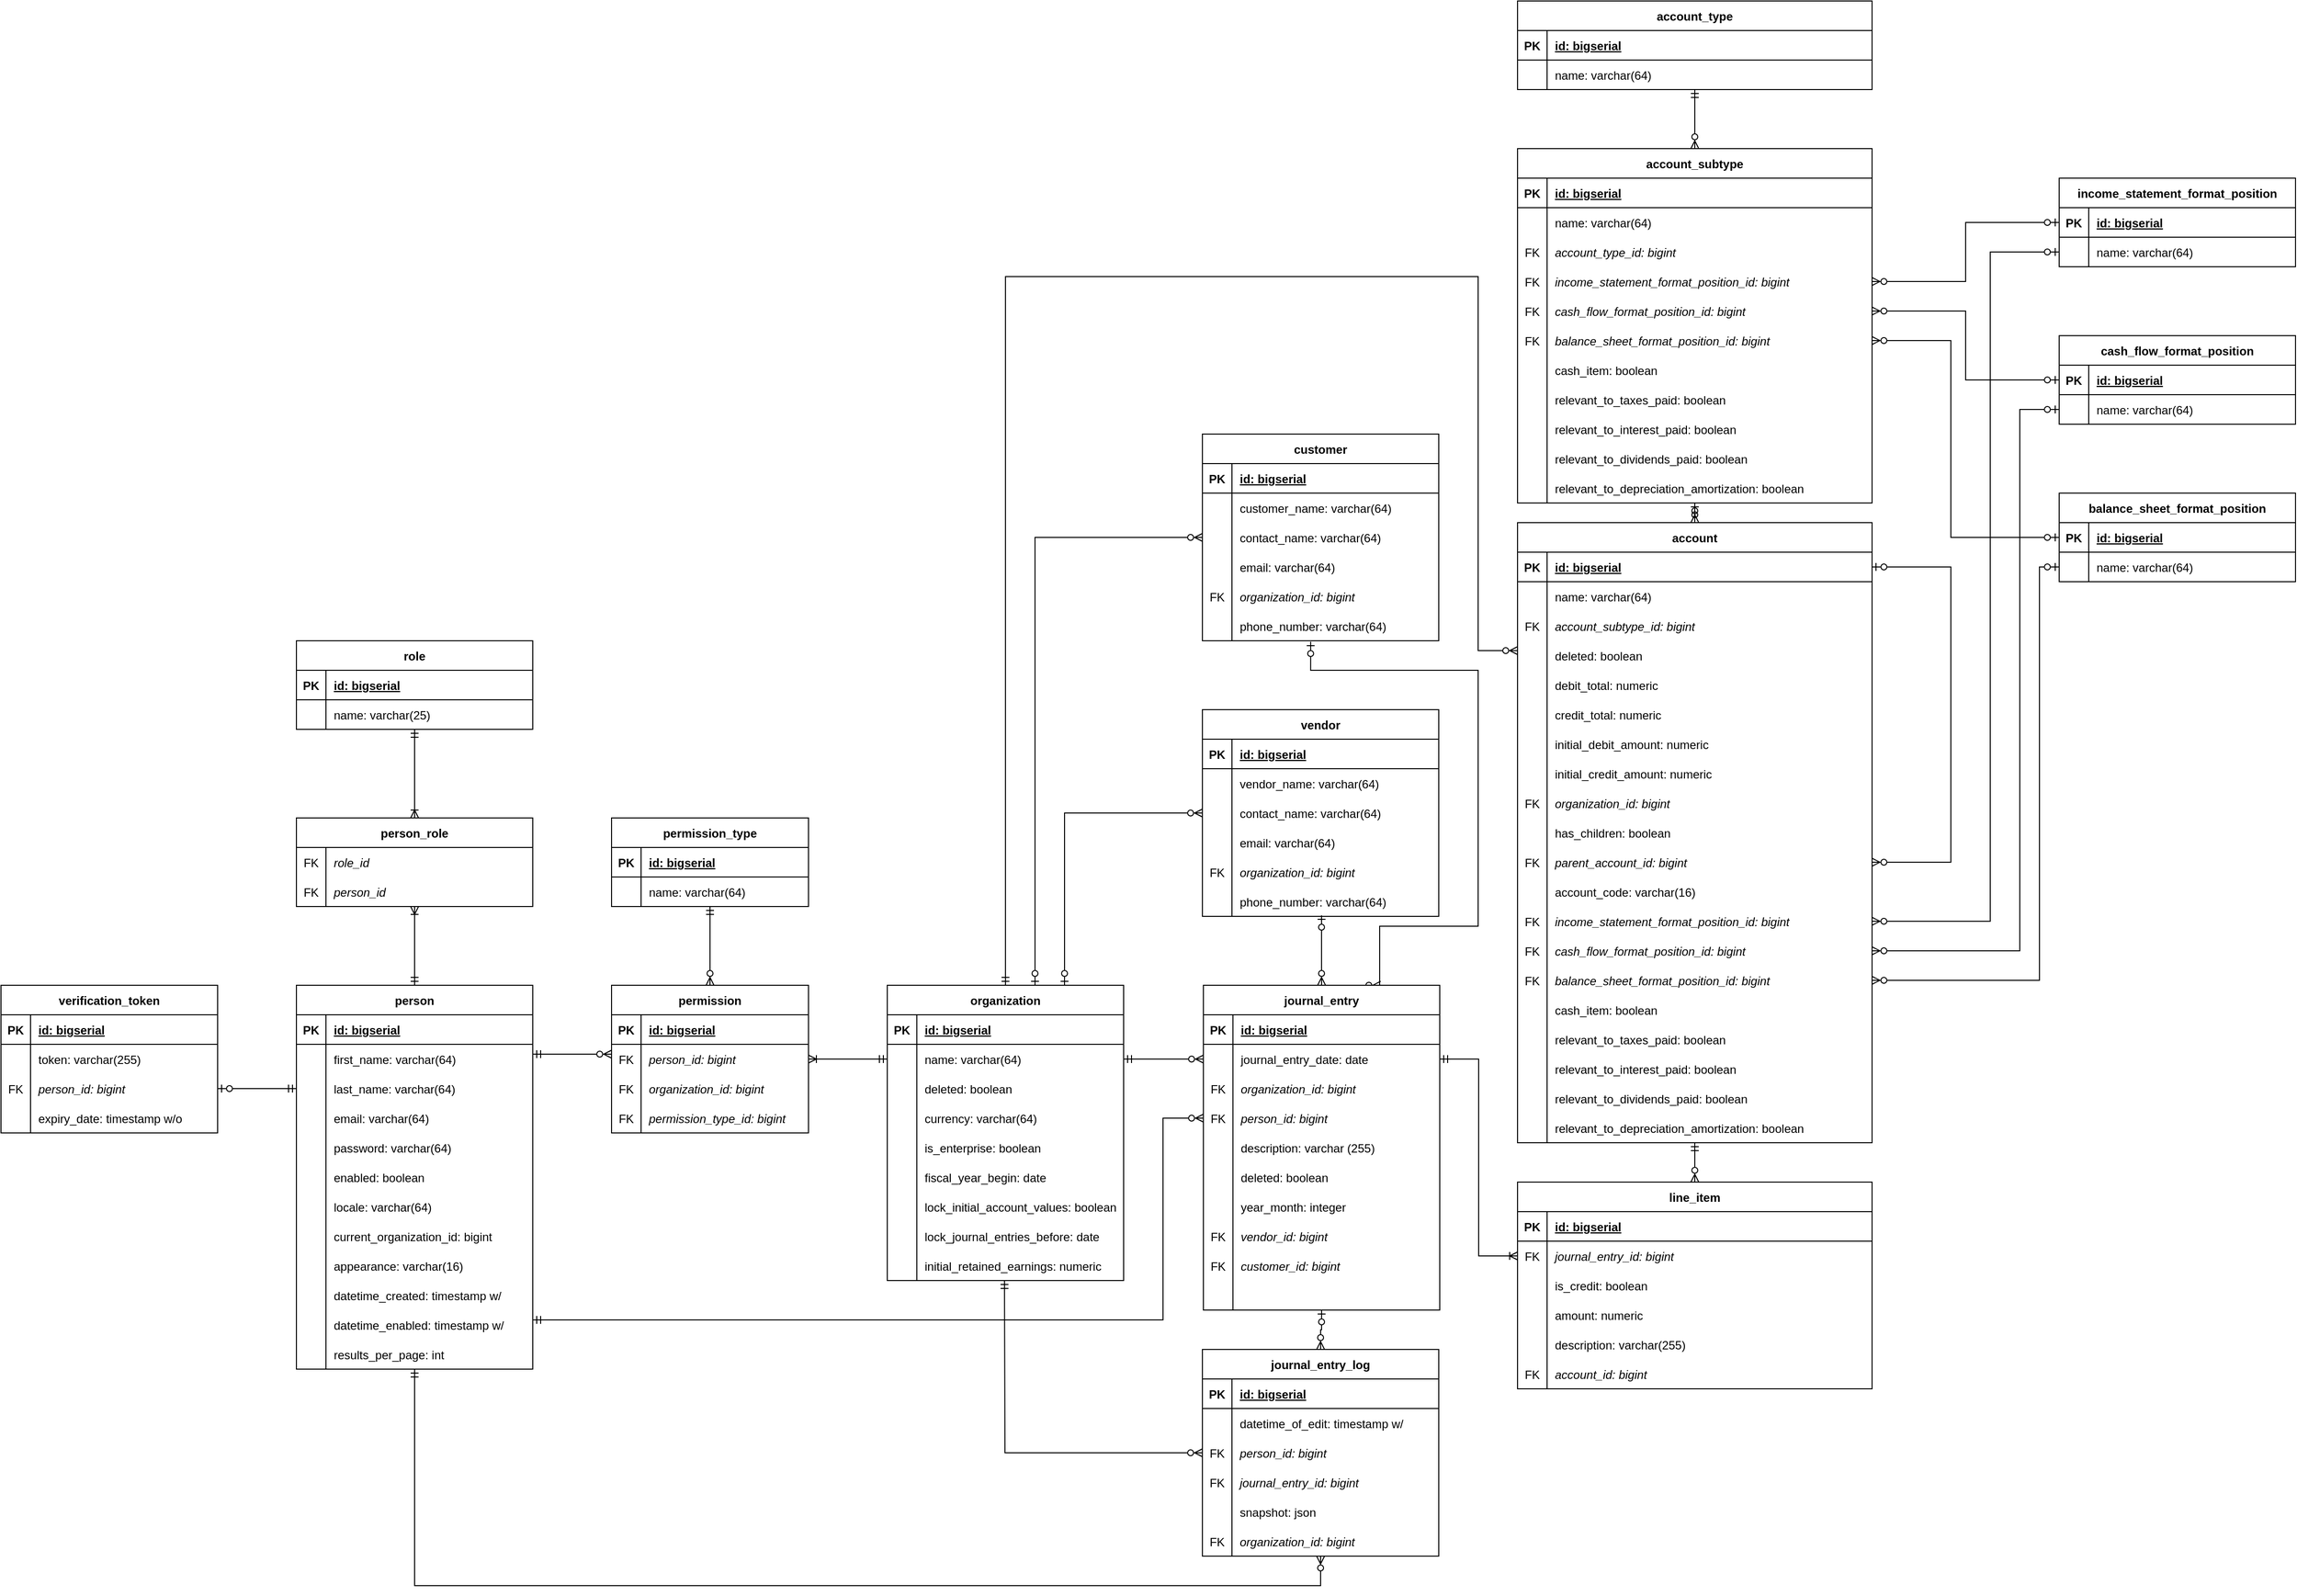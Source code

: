 <mxfile version="22.1.17" type="device">
  <diagram id="R2lEEEUBdFMjLlhIrx00" name="Page-1">
    <mxGraphModel dx="1188" dy="1904" grid="1" gridSize="10" guides="1" tooltips="1" connect="1" arrows="1" fold="1" page="1" pageScale="1" pageWidth="2800" pageHeight="1200" math="0" shadow="0" extFonts="Permanent Marker^https://fonts.googleapis.com/css?family=Permanent+Marker">
      <root>
        <mxCell id="0" />
        <mxCell id="1" parent="0" />
        <mxCell id="M6n-nkqN0EL2UH-NEF9U-1" value="verification_token" style="shape=table;startSize=30;container=1;collapsible=1;childLayout=tableLayout;fixedRows=1;rowLines=0;fontStyle=1;align=center;resizeLast=1;" parent="1" vertex="1">
          <mxGeometry x="60" y="400" width="220" height="150" as="geometry" />
        </mxCell>
        <mxCell id="M6n-nkqN0EL2UH-NEF9U-2" value="" style="shape=tableRow;horizontal=0;startSize=0;swimlaneHead=0;swimlaneBody=0;fillColor=none;collapsible=0;dropTarget=0;points=[[0,0.5],[1,0.5]];portConstraint=eastwest;top=0;left=0;right=0;bottom=1;" parent="M6n-nkqN0EL2UH-NEF9U-1" vertex="1">
          <mxGeometry y="30" width="220" height="30" as="geometry" />
        </mxCell>
        <mxCell id="M6n-nkqN0EL2UH-NEF9U-3" value="PK" style="shape=partialRectangle;connectable=0;fillColor=none;top=0;left=0;bottom=0;right=0;fontStyle=1;overflow=hidden;" parent="M6n-nkqN0EL2UH-NEF9U-2" vertex="1">
          <mxGeometry width="30" height="30" as="geometry">
            <mxRectangle width="30" height="30" as="alternateBounds" />
          </mxGeometry>
        </mxCell>
        <mxCell id="M6n-nkqN0EL2UH-NEF9U-4" value="id: bigserial" style="shape=partialRectangle;connectable=0;fillColor=none;top=0;left=0;bottom=0;right=0;align=left;spacingLeft=6;fontStyle=5;overflow=hidden;" parent="M6n-nkqN0EL2UH-NEF9U-2" vertex="1">
          <mxGeometry x="30" width="190" height="30" as="geometry">
            <mxRectangle width="190" height="30" as="alternateBounds" />
          </mxGeometry>
        </mxCell>
        <mxCell id="M6n-nkqN0EL2UH-NEF9U-5" value="" style="shape=tableRow;horizontal=0;startSize=0;swimlaneHead=0;swimlaneBody=0;fillColor=none;collapsible=0;dropTarget=0;points=[[0,0.5],[1,0.5]];portConstraint=eastwest;top=0;left=0;right=0;bottom=0;" parent="M6n-nkqN0EL2UH-NEF9U-1" vertex="1">
          <mxGeometry y="60" width="220" height="30" as="geometry" />
        </mxCell>
        <mxCell id="M6n-nkqN0EL2UH-NEF9U-6" value="" style="shape=partialRectangle;connectable=0;fillColor=none;top=0;left=0;bottom=0;right=0;editable=1;overflow=hidden;" parent="M6n-nkqN0EL2UH-NEF9U-5" vertex="1">
          <mxGeometry width="30" height="30" as="geometry">
            <mxRectangle width="30" height="30" as="alternateBounds" />
          </mxGeometry>
        </mxCell>
        <mxCell id="M6n-nkqN0EL2UH-NEF9U-7" value="token: varchar(255)" style="shape=partialRectangle;connectable=0;fillColor=none;top=0;left=0;bottom=0;right=0;align=left;spacingLeft=6;overflow=hidden;" parent="M6n-nkqN0EL2UH-NEF9U-5" vertex="1">
          <mxGeometry x="30" width="190" height="30" as="geometry">
            <mxRectangle width="190" height="30" as="alternateBounds" />
          </mxGeometry>
        </mxCell>
        <mxCell id="M6n-nkqN0EL2UH-NEF9U-8" value="" style="shape=tableRow;horizontal=0;startSize=0;swimlaneHead=0;swimlaneBody=0;fillColor=none;collapsible=0;dropTarget=0;points=[[0,0.5],[1,0.5]];portConstraint=eastwest;top=0;left=0;right=0;bottom=0;" parent="M6n-nkqN0EL2UH-NEF9U-1" vertex="1">
          <mxGeometry y="90" width="220" height="30" as="geometry" />
        </mxCell>
        <mxCell id="M6n-nkqN0EL2UH-NEF9U-9" value="FK" style="shape=partialRectangle;connectable=0;fillColor=none;top=0;left=0;bottom=0;right=0;editable=1;overflow=hidden;" parent="M6n-nkqN0EL2UH-NEF9U-8" vertex="1">
          <mxGeometry width="30" height="30" as="geometry">
            <mxRectangle width="30" height="30" as="alternateBounds" />
          </mxGeometry>
        </mxCell>
        <mxCell id="M6n-nkqN0EL2UH-NEF9U-10" value="person_id: bigint" style="shape=partialRectangle;connectable=0;fillColor=none;top=0;left=0;bottom=0;right=0;align=left;spacingLeft=6;overflow=hidden;fontStyle=2" parent="M6n-nkqN0EL2UH-NEF9U-8" vertex="1">
          <mxGeometry x="30" width="190" height="30" as="geometry">
            <mxRectangle width="190" height="30" as="alternateBounds" />
          </mxGeometry>
        </mxCell>
        <mxCell id="M6n-nkqN0EL2UH-NEF9U-11" value="" style="shape=tableRow;horizontal=0;startSize=0;swimlaneHead=0;swimlaneBody=0;fillColor=none;collapsible=0;dropTarget=0;points=[[0,0.5],[1,0.5]];portConstraint=eastwest;top=0;left=0;right=0;bottom=0;" parent="M6n-nkqN0EL2UH-NEF9U-1" vertex="1">
          <mxGeometry y="120" width="220" height="30" as="geometry" />
        </mxCell>
        <mxCell id="M6n-nkqN0EL2UH-NEF9U-12" value="" style="shape=partialRectangle;connectable=0;fillColor=none;top=0;left=0;bottom=0;right=0;editable=1;overflow=hidden;" parent="M6n-nkqN0EL2UH-NEF9U-11" vertex="1">
          <mxGeometry width="30" height="30" as="geometry">
            <mxRectangle width="30" height="30" as="alternateBounds" />
          </mxGeometry>
        </mxCell>
        <mxCell id="M6n-nkqN0EL2UH-NEF9U-13" value="expiry_date: timestamp w/o" style="shape=partialRectangle;connectable=0;fillColor=none;top=0;left=0;bottom=0;right=0;align=left;spacingLeft=6;overflow=hidden;" parent="M6n-nkqN0EL2UH-NEF9U-11" vertex="1">
          <mxGeometry x="30" width="190" height="30" as="geometry">
            <mxRectangle width="190" height="30" as="alternateBounds" />
          </mxGeometry>
        </mxCell>
        <mxCell id="M6n-nkqN0EL2UH-NEF9U-14" value="person" style="shape=table;startSize=30;container=1;collapsible=1;childLayout=tableLayout;fixedRows=1;rowLines=0;fontStyle=1;align=center;resizeLast=1;" parent="1" vertex="1">
          <mxGeometry x="360" y="400" width="240" height="390" as="geometry" />
        </mxCell>
        <mxCell id="M6n-nkqN0EL2UH-NEF9U-15" value="" style="shape=tableRow;horizontal=0;startSize=0;swimlaneHead=0;swimlaneBody=0;fillColor=none;collapsible=0;dropTarget=0;points=[[0,0.5],[1,0.5]];portConstraint=eastwest;top=0;left=0;right=0;bottom=1;" parent="M6n-nkqN0EL2UH-NEF9U-14" vertex="1">
          <mxGeometry y="30" width="240" height="30" as="geometry" />
        </mxCell>
        <mxCell id="M6n-nkqN0EL2UH-NEF9U-16" value="PK" style="shape=partialRectangle;connectable=0;fillColor=none;top=0;left=0;bottom=0;right=0;fontStyle=1;overflow=hidden;" parent="M6n-nkqN0EL2UH-NEF9U-15" vertex="1">
          <mxGeometry width="30" height="30" as="geometry">
            <mxRectangle width="30" height="30" as="alternateBounds" />
          </mxGeometry>
        </mxCell>
        <mxCell id="M6n-nkqN0EL2UH-NEF9U-17" value="id: bigserial" style="shape=partialRectangle;connectable=0;fillColor=none;top=0;left=0;bottom=0;right=0;align=left;spacingLeft=6;fontStyle=5;overflow=hidden;" parent="M6n-nkqN0EL2UH-NEF9U-15" vertex="1">
          <mxGeometry x="30" width="210" height="30" as="geometry">
            <mxRectangle width="210" height="30" as="alternateBounds" />
          </mxGeometry>
        </mxCell>
        <mxCell id="M6n-nkqN0EL2UH-NEF9U-18" value="" style="shape=tableRow;horizontal=0;startSize=0;swimlaneHead=0;swimlaneBody=0;fillColor=none;collapsible=0;dropTarget=0;points=[[0,0.5],[1,0.5]];portConstraint=eastwest;top=0;left=0;right=0;bottom=0;" parent="M6n-nkqN0EL2UH-NEF9U-14" vertex="1">
          <mxGeometry y="60" width="240" height="30" as="geometry" />
        </mxCell>
        <mxCell id="M6n-nkqN0EL2UH-NEF9U-19" value="" style="shape=partialRectangle;connectable=0;fillColor=none;top=0;left=0;bottom=0;right=0;editable=1;overflow=hidden;" parent="M6n-nkqN0EL2UH-NEF9U-18" vertex="1">
          <mxGeometry width="30" height="30" as="geometry">
            <mxRectangle width="30" height="30" as="alternateBounds" />
          </mxGeometry>
        </mxCell>
        <mxCell id="M6n-nkqN0EL2UH-NEF9U-20" value="first_name: varchar(64)" style="shape=partialRectangle;connectable=0;fillColor=none;top=0;left=0;bottom=0;right=0;align=left;spacingLeft=6;overflow=hidden;" parent="M6n-nkqN0EL2UH-NEF9U-18" vertex="1">
          <mxGeometry x="30" width="210" height="30" as="geometry">
            <mxRectangle width="210" height="30" as="alternateBounds" />
          </mxGeometry>
        </mxCell>
        <mxCell id="M6n-nkqN0EL2UH-NEF9U-21" value="" style="shape=tableRow;horizontal=0;startSize=0;swimlaneHead=0;swimlaneBody=0;fillColor=none;collapsible=0;dropTarget=0;points=[[0,0.5],[1,0.5]];portConstraint=eastwest;top=0;left=0;right=0;bottom=0;" parent="M6n-nkqN0EL2UH-NEF9U-14" vertex="1">
          <mxGeometry y="90" width="240" height="30" as="geometry" />
        </mxCell>
        <mxCell id="M6n-nkqN0EL2UH-NEF9U-22" value="" style="shape=partialRectangle;connectable=0;fillColor=none;top=0;left=0;bottom=0;right=0;editable=1;overflow=hidden;" parent="M6n-nkqN0EL2UH-NEF9U-21" vertex="1">
          <mxGeometry width="30" height="30" as="geometry">
            <mxRectangle width="30" height="30" as="alternateBounds" />
          </mxGeometry>
        </mxCell>
        <mxCell id="M6n-nkqN0EL2UH-NEF9U-23" value="last_name: varchar(64)" style="shape=partialRectangle;connectable=0;fillColor=none;top=0;left=0;bottom=0;right=0;align=left;spacingLeft=6;overflow=hidden;" parent="M6n-nkqN0EL2UH-NEF9U-21" vertex="1">
          <mxGeometry x="30" width="210" height="30" as="geometry">
            <mxRectangle width="210" height="30" as="alternateBounds" />
          </mxGeometry>
        </mxCell>
        <mxCell id="M6n-nkqN0EL2UH-NEF9U-24" value="" style="shape=tableRow;horizontal=0;startSize=0;swimlaneHead=0;swimlaneBody=0;fillColor=none;collapsible=0;dropTarget=0;points=[[0,0.5],[1,0.5]];portConstraint=eastwest;top=0;left=0;right=0;bottom=0;" parent="M6n-nkqN0EL2UH-NEF9U-14" vertex="1">
          <mxGeometry y="120" width="240" height="30" as="geometry" />
        </mxCell>
        <mxCell id="M6n-nkqN0EL2UH-NEF9U-25" value="" style="shape=partialRectangle;connectable=0;fillColor=none;top=0;left=0;bottom=0;right=0;editable=1;overflow=hidden;" parent="M6n-nkqN0EL2UH-NEF9U-24" vertex="1">
          <mxGeometry width="30" height="30" as="geometry">
            <mxRectangle width="30" height="30" as="alternateBounds" />
          </mxGeometry>
        </mxCell>
        <mxCell id="M6n-nkqN0EL2UH-NEF9U-26" value="email: varchar(64)" style="shape=partialRectangle;connectable=0;fillColor=none;top=0;left=0;bottom=0;right=0;align=left;spacingLeft=6;overflow=hidden;" parent="M6n-nkqN0EL2UH-NEF9U-24" vertex="1">
          <mxGeometry x="30" width="210" height="30" as="geometry">
            <mxRectangle width="210" height="30" as="alternateBounds" />
          </mxGeometry>
        </mxCell>
        <mxCell id="M6n-nkqN0EL2UH-NEF9U-66" style="shape=tableRow;horizontal=0;startSize=0;swimlaneHead=0;swimlaneBody=0;fillColor=none;collapsible=0;dropTarget=0;points=[[0,0.5],[1,0.5]];portConstraint=eastwest;top=0;left=0;right=0;bottom=0;" parent="M6n-nkqN0EL2UH-NEF9U-14" vertex="1">
          <mxGeometry y="150" width="240" height="30" as="geometry" />
        </mxCell>
        <mxCell id="M6n-nkqN0EL2UH-NEF9U-67" style="shape=partialRectangle;connectable=0;fillColor=none;top=0;left=0;bottom=0;right=0;editable=1;overflow=hidden;" parent="M6n-nkqN0EL2UH-NEF9U-66" vertex="1">
          <mxGeometry width="30" height="30" as="geometry">
            <mxRectangle width="30" height="30" as="alternateBounds" />
          </mxGeometry>
        </mxCell>
        <mxCell id="M6n-nkqN0EL2UH-NEF9U-68" value="password: varchar(64)" style="shape=partialRectangle;connectable=0;fillColor=none;top=0;left=0;bottom=0;right=0;align=left;spacingLeft=6;overflow=hidden;" parent="M6n-nkqN0EL2UH-NEF9U-66" vertex="1">
          <mxGeometry x="30" width="210" height="30" as="geometry">
            <mxRectangle width="210" height="30" as="alternateBounds" />
          </mxGeometry>
        </mxCell>
        <mxCell id="M6n-nkqN0EL2UH-NEF9U-69" style="shape=tableRow;horizontal=0;startSize=0;swimlaneHead=0;swimlaneBody=0;fillColor=none;collapsible=0;dropTarget=0;points=[[0,0.5],[1,0.5]];portConstraint=eastwest;top=0;left=0;right=0;bottom=0;" parent="M6n-nkqN0EL2UH-NEF9U-14" vertex="1">
          <mxGeometry y="180" width="240" height="30" as="geometry" />
        </mxCell>
        <mxCell id="M6n-nkqN0EL2UH-NEF9U-70" style="shape=partialRectangle;connectable=0;fillColor=none;top=0;left=0;bottom=0;right=0;editable=1;overflow=hidden;" parent="M6n-nkqN0EL2UH-NEF9U-69" vertex="1">
          <mxGeometry width="30" height="30" as="geometry">
            <mxRectangle width="30" height="30" as="alternateBounds" />
          </mxGeometry>
        </mxCell>
        <mxCell id="M6n-nkqN0EL2UH-NEF9U-71" value="enabled: boolean" style="shape=partialRectangle;connectable=0;fillColor=none;top=0;left=0;bottom=0;right=0;align=left;spacingLeft=6;overflow=hidden;" parent="M6n-nkqN0EL2UH-NEF9U-69" vertex="1">
          <mxGeometry x="30" width="210" height="30" as="geometry">
            <mxRectangle width="210" height="30" as="alternateBounds" />
          </mxGeometry>
        </mxCell>
        <mxCell id="M6n-nkqN0EL2UH-NEF9U-72" style="shape=tableRow;horizontal=0;startSize=0;swimlaneHead=0;swimlaneBody=0;fillColor=none;collapsible=0;dropTarget=0;points=[[0,0.5],[1,0.5]];portConstraint=eastwest;top=0;left=0;right=0;bottom=0;" parent="M6n-nkqN0EL2UH-NEF9U-14" vertex="1">
          <mxGeometry y="210" width="240" height="30" as="geometry" />
        </mxCell>
        <mxCell id="M6n-nkqN0EL2UH-NEF9U-73" style="shape=partialRectangle;connectable=0;fillColor=none;top=0;left=0;bottom=0;right=0;editable=1;overflow=hidden;" parent="M6n-nkqN0EL2UH-NEF9U-72" vertex="1">
          <mxGeometry width="30" height="30" as="geometry">
            <mxRectangle width="30" height="30" as="alternateBounds" />
          </mxGeometry>
        </mxCell>
        <mxCell id="M6n-nkqN0EL2UH-NEF9U-74" value="locale: varchar(64)" style="shape=partialRectangle;connectable=0;fillColor=none;top=0;left=0;bottom=0;right=0;align=left;spacingLeft=6;overflow=hidden;" parent="M6n-nkqN0EL2UH-NEF9U-72" vertex="1">
          <mxGeometry x="30" width="210" height="30" as="geometry">
            <mxRectangle width="210" height="30" as="alternateBounds" />
          </mxGeometry>
        </mxCell>
        <mxCell id="M6n-nkqN0EL2UH-NEF9U-75" style="shape=tableRow;horizontal=0;startSize=0;swimlaneHead=0;swimlaneBody=0;fillColor=none;collapsible=0;dropTarget=0;points=[[0,0.5],[1,0.5]];portConstraint=eastwest;top=0;left=0;right=0;bottom=0;" parent="M6n-nkqN0EL2UH-NEF9U-14" vertex="1">
          <mxGeometry y="240" width="240" height="30" as="geometry" />
        </mxCell>
        <mxCell id="M6n-nkqN0EL2UH-NEF9U-76" style="shape=partialRectangle;connectable=0;fillColor=none;top=0;left=0;bottom=0;right=0;editable=1;overflow=hidden;" parent="M6n-nkqN0EL2UH-NEF9U-75" vertex="1">
          <mxGeometry width="30" height="30" as="geometry">
            <mxRectangle width="30" height="30" as="alternateBounds" />
          </mxGeometry>
        </mxCell>
        <mxCell id="M6n-nkqN0EL2UH-NEF9U-77" value="current_organization_id: bigint" style="shape=partialRectangle;connectable=0;fillColor=none;top=0;left=0;bottom=0;right=0;align=left;spacingLeft=6;overflow=hidden;" parent="M6n-nkqN0EL2UH-NEF9U-75" vertex="1">
          <mxGeometry x="30" width="210" height="30" as="geometry">
            <mxRectangle width="210" height="30" as="alternateBounds" />
          </mxGeometry>
        </mxCell>
        <mxCell id="M6n-nkqN0EL2UH-NEF9U-78" style="shape=tableRow;horizontal=0;startSize=0;swimlaneHead=0;swimlaneBody=0;fillColor=none;collapsible=0;dropTarget=0;points=[[0,0.5],[1,0.5]];portConstraint=eastwest;top=0;left=0;right=0;bottom=0;" parent="M6n-nkqN0EL2UH-NEF9U-14" vertex="1">
          <mxGeometry y="270" width="240" height="30" as="geometry" />
        </mxCell>
        <mxCell id="M6n-nkqN0EL2UH-NEF9U-79" style="shape=partialRectangle;connectable=0;fillColor=none;top=0;left=0;bottom=0;right=0;editable=1;overflow=hidden;" parent="M6n-nkqN0EL2UH-NEF9U-78" vertex="1">
          <mxGeometry width="30" height="30" as="geometry">
            <mxRectangle width="30" height="30" as="alternateBounds" />
          </mxGeometry>
        </mxCell>
        <mxCell id="M6n-nkqN0EL2UH-NEF9U-80" value="appearance: varchar(16)" style="shape=partialRectangle;connectable=0;fillColor=none;top=0;left=0;bottom=0;right=0;align=left;spacingLeft=6;overflow=hidden;" parent="M6n-nkqN0EL2UH-NEF9U-78" vertex="1">
          <mxGeometry x="30" width="210" height="30" as="geometry">
            <mxRectangle width="210" height="30" as="alternateBounds" />
          </mxGeometry>
        </mxCell>
        <mxCell id="M6n-nkqN0EL2UH-NEF9U-81" style="shape=tableRow;horizontal=0;startSize=0;swimlaneHead=0;swimlaneBody=0;fillColor=none;collapsible=0;dropTarget=0;points=[[0,0.5],[1,0.5]];portConstraint=eastwest;top=0;left=0;right=0;bottom=0;" parent="M6n-nkqN0EL2UH-NEF9U-14" vertex="1">
          <mxGeometry y="300" width="240" height="30" as="geometry" />
        </mxCell>
        <mxCell id="M6n-nkqN0EL2UH-NEF9U-82" style="shape=partialRectangle;connectable=0;fillColor=none;top=0;left=0;bottom=0;right=0;editable=1;overflow=hidden;" parent="M6n-nkqN0EL2UH-NEF9U-81" vertex="1">
          <mxGeometry width="30" height="30" as="geometry">
            <mxRectangle width="30" height="30" as="alternateBounds" />
          </mxGeometry>
        </mxCell>
        <mxCell id="M6n-nkqN0EL2UH-NEF9U-83" value="datetime_created: timestamp w/" style="shape=partialRectangle;connectable=0;fillColor=none;top=0;left=0;bottom=0;right=0;align=left;spacingLeft=6;overflow=hidden;" parent="M6n-nkqN0EL2UH-NEF9U-81" vertex="1">
          <mxGeometry x="30" width="210" height="30" as="geometry">
            <mxRectangle width="210" height="30" as="alternateBounds" />
          </mxGeometry>
        </mxCell>
        <mxCell id="M6n-nkqN0EL2UH-NEF9U-84" style="shape=tableRow;horizontal=0;startSize=0;swimlaneHead=0;swimlaneBody=0;fillColor=none;collapsible=0;dropTarget=0;points=[[0,0.5],[1,0.5]];portConstraint=eastwest;top=0;left=0;right=0;bottom=0;" parent="M6n-nkqN0EL2UH-NEF9U-14" vertex="1">
          <mxGeometry y="330" width="240" height="30" as="geometry" />
        </mxCell>
        <mxCell id="M6n-nkqN0EL2UH-NEF9U-85" style="shape=partialRectangle;connectable=0;fillColor=none;top=0;left=0;bottom=0;right=0;editable=1;overflow=hidden;" parent="M6n-nkqN0EL2UH-NEF9U-84" vertex="1">
          <mxGeometry width="30" height="30" as="geometry">
            <mxRectangle width="30" height="30" as="alternateBounds" />
          </mxGeometry>
        </mxCell>
        <mxCell id="M6n-nkqN0EL2UH-NEF9U-86" value="datetime_enabled: timestamp w/" style="shape=partialRectangle;connectable=0;fillColor=none;top=0;left=0;bottom=0;right=0;align=left;spacingLeft=6;overflow=hidden;" parent="M6n-nkqN0EL2UH-NEF9U-84" vertex="1">
          <mxGeometry x="30" width="210" height="30" as="geometry">
            <mxRectangle width="210" height="30" as="alternateBounds" />
          </mxGeometry>
        </mxCell>
        <mxCell id="M6n-nkqN0EL2UH-NEF9U-87" style="shape=tableRow;horizontal=0;startSize=0;swimlaneHead=0;swimlaneBody=0;fillColor=none;collapsible=0;dropTarget=0;points=[[0,0.5],[1,0.5]];portConstraint=eastwest;top=0;left=0;right=0;bottom=0;" parent="M6n-nkqN0EL2UH-NEF9U-14" vertex="1">
          <mxGeometry y="360" width="240" height="30" as="geometry" />
        </mxCell>
        <mxCell id="M6n-nkqN0EL2UH-NEF9U-88" style="shape=partialRectangle;connectable=0;fillColor=none;top=0;left=0;bottom=0;right=0;editable=1;overflow=hidden;" parent="M6n-nkqN0EL2UH-NEF9U-87" vertex="1">
          <mxGeometry width="30" height="30" as="geometry">
            <mxRectangle width="30" height="30" as="alternateBounds" />
          </mxGeometry>
        </mxCell>
        <mxCell id="M6n-nkqN0EL2UH-NEF9U-89" value="results_per_page: int" style="shape=partialRectangle;connectable=0;fillColor=none;top=0;left=0;bottom=0;right=0;align=left;spacingLeft=6;overflow=hidden;" parent="M6n-nkqN0EL2UH-NEF9U-87" vertex="1">
          <mxGeometry x="30" width="210" height="30" as="geometry">
            <mxRectangle width="210" height="30" as="alternateBounds" />
          </mxGeometry>
        </mxCell>
        <mxCell id="M6n-nkqN0EL2UH-NEF9U-90" value="person_role" style="shape=table;startSize=30;container=1;collapsible=1;childLayout=tableLayout;fixedRows=1;rowLines=0;fontStyle=1;align=center;resizeLast=1;strokeWidth=1;" parent="1" vertex="1">
          <mxGeometry x="360" y="230" width="240" height="90" as="geometry" />
        </mxCell>
        <mxCell id="M6n-nkqN0EL2UH-NEF9U-94" value="" style="shape=tableRow;horizontal=0;startSize=0;swimlaneHead=0;swimlaneBody=0;fillColor=none;collapsible=0;dropTarget=0;points=[[0,0.5],[1,0.5]];portConstraint=eastwest;top=0;left=0;right=0;bottom=0;strokeWidth=1;" parent="M6n-nkqN0EL2UH-NEF9U-90" vertex="1">
          <mxGeometry y="30" width="240" height="30" as="geometry" />
        </mxCell>
        <mxCell id="M6n-nkqN0EL2UH-NEF9U-95" value="FK" style="shape=partialRectangle;connectable=0;fillColor=none;top=0;left=0;bottom=0;right=0;editable=1;overflow=hidden;strokeWidth=1;" parent="M6n-nkqN0EL2UH-NEF9U-94" vertex="1">
          <mxGeometry width="30" height="30" as="geometry">
            <mxRectangle width="30" height="30" as="alternateBounds" />
          </mxGeometry>
        </mxCell>
        <mxCell id="M6n-nkqN0EL2UH-NEF9U-96" value="role_id" style="shape=partialRectangle;connectable=0;fillColor=none;top=0;left=0;bottom=0;right=0;align=left;spacingLeft=6;overflow=hidden;strokeWidth=1;fontStyle=2" parent="M6n-nkqN0EL2UH-NEF9U-94" vertex="1">
          <mxGeometry x="30" width="210" height="30" as="geometry">
            <mxRectangle width="210" height="30" as="alternateBounds" />
          </mxGeometry>
        </mxCell>
        <mxCell id="M6n-nkqN0EL2UH-NEF9U-97" value="" style="shape=tableRow;horizontal=0;startSize=0;swimlaneHead=0;swimlaneBody=0;fillColor=none;collapsible=0;dropTarget=0;points=[[0,0.5],[1,0.5]];portConstraint=eastwest;top=0;left=0;right=0;bottom=0;strokeWidth=1;" parent="M6n-nkqN0EL2UH-NEF9U-90" vertex="1">
          <mxGeometry y="60" width="240" height="30" as="geometry" />
        </mxCell>
        <mxCell id="M6n-nkqN0EL2UH-NEF9U-98" value="FK" style="shape=partialRectangle;connectable=0;fillColor=none;top=0;left=0;bottom=0;right=0;editable=1;overflow=hidden;strokeWidth=1;" parent="M6n-nkqN0EL2UH-NEF9U-97" vertex="1">
          <mxGeometry width="30" height="30" as="geometry">
            <mxRectangle width="30" height="30" as="alternateBounds" />
          </mxGeometry>
        </mxCell>
        <mxCell id="M6n-nkqN0EL2UH-NEF9U-99" value="person_id" style="shape=partialRectangle;connectable=0;fillColor=none;top=0;left=0;bottom=0;right=0;align=left;spacingLeft=6;overflow=hidden;strokeWidth=1;fontStyle=2" parent="M6n-nkqN0EL2UH-NEF9U-97" vertex="1">
          <mxGeometry x="30" width="210" height="30" as="geometry">
            <mxRectangle width="210" height="30" as="alternateBounds" />
          </mxGeometry>
        </mxCell>
        <mxCell id="M6n-nkqN0EL2UH-NEF9U-314" style="edgeStyle=orthogonalEdgeStyle;rounded=0;orthogonalLoop=1;jettySize=auto;html=1;exitX=0.5;exitY=0;exitDx=0;exitDy=0;entryX=0.5;entryY=1;entryDx=0;entryDy=0;startArrow=ERoneToMany;startFill=0;endArrow=ERmandOne;endFill=0;" parent="1" source="M6n-nkqN0EL2UH-NEF9U-90" target="M6n-nkqN0EL2UH-NEF9U-103" edge="1">
          <mxGeometry relative="1" as="geometry" />
        </mxCell>
        <mxCell id="M6n-nkqN0EL2UH-NEF9U-103" value="role" style="shape=table;startSize=30;container=1;collapsible=1;childLayout=tableLayout;fixedRows=1;rowLines=0;fontStyle=1;align=center;resizeLast=1;strokeWidth=1;" parent="1" vertex="1">
          <mxGeometry x="360" y="50" width="240" height="90" as="geometry" />
        </mxCell>
        <mxCell id="M6n-nkqN0EL2UH-NEF9U-104" value="" style="shape=tableRow;horizontal=0;startSize=0;swimlaneHead=0;swimlaneBody=0;fillColor=none;collapsible=0;dropTarget=0;points=[[0,0.5],[1,0.5]];portConstraint=eastwest;top=0;left=0;right=0;bottom=1;strokeWidth=1;" parent="M6n-nkqN0EL2UH-NEF9U-103" vertex="1">
          <mxGeometry y="30" width="240" height="30" as="geometry" />
        </mxCell>
        <mxCell id="M6n-nkqN0EL2UH-NEF9U-105" value="PK" style="shape=partialRectangle;connectable=0;fillColor=none;top=0;left=0;bottom=0;right=0;fontStyle=1;overflow=hidden;strokeWidth=1;" parent="M6n-nkqN0EL2UH-NEF9U-104" vertex="1">
          <mxGeometry width="30" height="30" as="geometry">
            <mxRectangle width="30" height="30" as="alternateBounds" />
          </mxGeometry>
        </mxCell>
        <mxCell id="M6n-nkqN0EL2UH-NEF9U-106" value="id: bigserial" style="shape=partialRectangle;connectable=0;fillColor=none;top=0;left=0;bottom=0;right=0;align=left;spacingLeft=6;fontStyle=5;overflow=hidden;strokeWidth=1;" parent="M6n-nkqN0EL2UH-NEF9U-104" vertex="1">
          <mxGeometry x="30" width="210" height="30" as="geometry">
            <mxRectangle width="210" height="30" as="alternateBounds" />
          </mxGeometry>
        </mxCell>
        <mxCell id="M6n-nkqN0EL2UH-NEF9U-107" value="" style="shape=tableRow;horizontal=0;startSize=0;swimlaneHead=0;swimlaneBody=0;fillColor=none;collapsible=0;dropTarget=0;points=[[0,0.5],[1,0.5]];portConstraint=eastwest;top=0;left=0;right=0;bottom=0;strokeWidth=1;" parent="M6n-nkqN0EL2UH-NEF9U-103" vertex="1">
          <mxGeometry y="60" width="240" height="30" as="geometry" />
        </mxCell>
        <mxCell id="M6n-nkqN0EL2UH-NEF9U-108" value="" style="shape=partialRectangle;connectable=0;fillColor=none;top=0;left=0;bottom=0;right=0;editable=1;overflow=hidden;strokeWidth=1;" parent="M6n-nkqN0EL2UH-NEF9U-107" vertex="1">
          <mxGeometry width="30" height="30" as="geometry">
            <mxRectangle width="30" height="30" as="alternateBounds" />
          </mxGeometry>
        </mxCell>
        <mxCell id="M6n-nkqN0EL2UH-NEF9U-109" value="name: varchar(25)" style="shape=partialRectangle;connectable=0;fillColor=none;top=0;left=0;bottom=0;right=0;align=left;spacingLeft=6;overflow=hidden;strokeWidth=1;" parent="M6n-nkqN0EL2UH-NEF9U-107" vertex="1">
          <mxGeometry x="30" width="210" height="30" as="geometry">
            <mxRectangle width="210" height="30" as="alternateBounds" />
          </mxGeometry>
        </mxCell>
        <mxCell id="M6n-nkqN0EL2UH-NEF9U-116" value="permission" style="shape=table;startSize=30;container=1;collapsible=1;childLayout=tableLayout;fixedRows=1;rowLines=0;fontStyle=1;align=center;resizeLast=1;strokeWidth=1;" parent="1" vertex="1">
          <mxGeometry x="680" y="400" width="200" height="150" as="geometry" />
        </mxCell>
        <mxCell id="M6n-nkqN0EL2UH-NEF9U-117" value="" style="shape=tableRow;horizontal=0;startSize=0;swimlaneHead=0;swimlaneBody=0;fillColor=none;collapsible=0;dropTarget=0;points=[[0,0.5],[1,0.5]];portConstraint=eastwest;top=0;left=0;right=0;bottom=1;strokeWidth=1;" parent="M6n-nkqN0EL2UH-NEF9U-116" vertex="1">
          <mxGeometry y="30" width="200" height="30" as="geometry" />
        </mxCell>
        <mxCell id="M6n-nkqN0EL2UH-NEF9U-118" value="PK" style="shape=partialRectangle;connectable=0;fillColor=none;top=0;left=0;bottom=0;right=0;fontStyle=1;overflow=hidden;strokeWidth=1;" parent="M6n-nkqN0EL2UH-NEF9U-117" vertex="1">
          <mxGeometry width="30" height="30" as="geometry">
            <mxRectangle width="30" height="30" as="alternateBounds" />
          </mxGeometry>
        </mxCell>
        <mxCell id="M6n-nkqN0EL2UH-NEF9U-119" value="id: bigserial" style="shape=partialRectangle;connectable=0;fillColor=none;top=0;left=0;bottom=0;right=0;align=left;spacingLeft=6;fontStyle=5;overflow=hidden;strokeWidth=1;" parent="M6n-nkqN0EL2UH-NEF9U-117" vertex="1">
          <mxGeometry x="30" width="170" height="30" as="geometry">
            <mxRectangle width="170" height="30" as="alternateBounds" />
          </mxGeometry>
        </mxCell>
        <mxCell id="M6n-nkqN0EL2UH-NEF9U-120" value="" style="shape=tableRow;horizontal=0;startSize=0;swimlaneHead=0;swimlaneBody=0;fillColor=none;collapsible=0;dropTarget=0;points=[[0,0.5],[1,0.5]];portConstraint=eastwest;top=0;left=0;right=0;bottom=0;strokeWidth=1;" parent="M6n-nkqN0EL2UH-NEF9U-116" vertex="1">
          <mxGeometry y="60" width="200" height="30" as="geometry" />
        </mxCell>
        <mxCell id="M6n-nkqN0EL2UH-NEF9U-121" value="FK" style="shape=partialRectangle;connectable=0;fillColor=none;top=0;left=0;bottom=0;right=0;editable=1;overflow=hidden;strokeWidth=1;" parent="M6n-nkqN0EL2UH-NEF9U-120" vertex="1">
          <mxGeometry width="30" height="30" as="geometry">
            <mxRectangle width="30" height="30" as="alternateBounds" />
          </mxGeometry>
        </mxCell>
        <mxCell id="M6n-nkqN0EL2UH-NEF9U-122" value="person_id: bigint" style="shape=partialRectangle;connectable=0;fillColor=none;top=0;left=0;bottom=0;right=0;align=left;spacingLeft=6;overflow=hidden;strokeWidth=1;fontStyle=2" parent="M6n-nkqN0EL2UH-NEF9U-120" vertex="1">
          <mxGeometry x="30" width="170" height="30" as="geometry">
            <mxRectangle width="170" height="30" as="alternateBounds" />
          </mxGeometry>
        </mxCell>
        <mxCell id="M6n-nkqN0EL2UH-NEF9U-123" value="" style="shape=tableRow;horizontal=0;startSize=0;swimlaneHead=0;swimlaneBody=0;fillColor=none;collapsible=0;dropTarget=0;points=[[0,0.5],[1,0.5]];portConstraint=eastwest;top=0;left=0;right=0;bottom=0;strokeWidth=1;" parent="M6n-nkqN0EL2UH-NEF9U-116" vertex="1">
          <mxGeometry y="90" width="200" height="30" as="geometry" />
        </mxCell>
        <mxCell id="M6n-nkqN0EL2UH-NEF9U-124" value="FK" style="shape=partialRectangle;connectable=0;fillColor=none;top=0;left=0;bottom=0;right=0;editable=1;overflow=hidden;strokeWidth=1;" parent="M6n-nkqN0EL2UH-NEF9U-123" vertex="1">
          <mxGeometry width="30" height="30" as="geometry">
            <mxRectangle width="30" height="30" as="alternateBounds" />
          </mxGeometry>
        </mxCell>
        <mxCell id="M6n-nkqN0EL2UH-NEF9U-125" value="organization_id: bigint" style="shape=partialRectangle;connectable=0;fillColor=none;top=0;left=0;bottom=0;right=0;align=left;spacingLeft=6;overflow=hidden;strokeWidth=1;fontStyle=2" parent="M6n-nkqN0EL2UH-NEF9U-123" vertex="1">
          <mxGeometry x="30" width="170" height="30" as="geometry">
            <mxRectangle width="170" height="30" as="alternateBounds" />
          </mxGeometry>
        </mxCell>
        <mxCell id="M6n-nkqN0EL2UH-NEF9U-126" value="" style="shape=tableRow;horizontal=0;startSize=0;swimlaneHead=0;swimlaneBody=0;fillColor=none;collapsible=0;dropTarget=0;points=[[0,0.5],[1,0.5]];portConstraint=eastwest;top=0;left=0;right=0;bottom=0;strokeWidth=1;" parent="M6n-nkqN0EL2UH-NEF9U-116" vertex="1">
          <mxGeometry y="120" width="200" height="30" as="geometry" />
        </mxCell>
        <mxCell id="M6n-nkqN0EL2UH-NEF9U-127" value="FK" style="shape=partialRectangle;connectable=0;fillColor=none;top=0;left=0;bottom=0;right=0;editable=1;overflow=hidden;strokeWidth=1;" parent="M6n-nkqN0EL2UH-NEF9U-126" vertex="1">
          <mxGeometry width="30" height="30" as="geometry">
            <mxRectangle width="30" height="30" as="alternateBounds" />
          </mxGeometry>
        </mxCell>
        <mxCell id="M6n-nkqN0EL2UH-NEF9U-128" value="permission_type_id: bigint" style="shape=partialRectangle;connectable=0;fillColor=none;top=0;left=0;bottom=0;right=0;align=left;spacingLeft=6;overflow=hidden;strokeWidth=1;fontStyle=2" parent="M6n-nkqN0EL2UH-NEF9U-126" vertex="1">
          <mxGeometry x="30" width="170" height="30" as="geometry">
            <mxRectangle width="170" height="30" as="alternateBounds" />
          </mxGeometry>
        </mxCell>
        <mxCell id="M6n-nkqN0EL2UH-NEF9U-129" value="permission_type" style="shape=table;startSize=30;container=1;collapsible=1;childLayout=tableLayout;fixedRows=1;rowLines=0;fontStyle=1;align=center;resizeLast=1;strokeWidth=1;" parent="1" vertex="1">
          <mxGeometry x="680" y="230" width="200" height="90" as="geometry" />
        </mxCell>
        <mxCell id="M6n-nkqN0EL2UH-NEF9U-130" value="" style="shape=tableRow;horizontal=0;startSize=0;swimlaneHead=0;swimlaneBody=0;fillColor=none;collapsible=0;dropTarget=0;points=[[0,0.5],[1,0.5]];portConstraint=eastwest;top=0;left=0;right=0;bottom=1;strokeWidth=1;" parent="M6n-nkqN0EL2UH-NEF9U-129" vertex="1">
          <mxGeometry y="30" width="200" height="30" as="geometry" />
        </mxCell>
        <mxCell id="M6n-nkqN0EL2UH-NEF9U-131" value="PK" style="shape=partialRectangle;connectable=0;fillColor=none;top=0;left=0;bottom=0;right=0;fontStyle=1;overflow=hidden;strokeWidth=1;" parent="M6n-nkqN0EL2UH-NEF9U-130" vertex="1">
          <mxGeometry width="30" height="30" as="geometry">
            <mxRectangle width="30" height="30" as="alternateBounds" />
          </mxGeometry>
        </mxCell>
        <mxCell id="M6n-nkqN0EL2UH-NEF9U-132" value="id: bigserial" style="shape=partialRectangle;connectable=0;fillColor=none;top=0;left=0;bottom=0;right=0;align=left;spacingLeft=6;fontStyle=5;overflow=hidden;strokeWidth=1;" parent="M6n-nkqN0EL2UH-NEF9U-130" vertex="1">
          <mxGeometry x="30" width="170" height="30" as="geometry">
            <mxRectangle width="170" height="30" as="alternateBounds" />
          </mxGeometry>
        </mxCell>
        <mxCell id="M6n-nkqN0EL2UH-NEF9U-133" value="" style="shape=tableRow;horizontal=0;startSize=0;swimlaneHead=0;swimlaneBody=0;fillColor=none;collapsible=0;dropTarget=0;points=[[0,0.5],[1,0.5]];portConstraint=eastwest;top=0;left=0;right=0;bottom=0;strokeWidth=1;" parent="M6n-nkqN0EL2UH-NEF9U-129" vertex="1">
          <mxGeometry y="60" width="200" height="30" as="geometry" />
        </mxCell>
        <mxCell id="M6n-nkqN0EL2UH-NEF9U-134" value="" style="shape=partialRectangle;connectable=0;fillColor=none;top=0;left=0;bottom=0;right=0;editable=1;overflow=hidden;strokeWidth=1;" parent="M6n-nkqN0EL2UH-NEF9U-133" vertex="1">
          <mxGeometry width="30" height="30" as="geometry">
            <mxRectangle width="30" height="30" as="alternateBounds" />
          </mxGeometry>
        </mxCell>
        <mxCell id="M6n-nkqN0EL2UH-NEF9U-135" value="name: varchar(64)" style="shape=partialRectangle;connectable=0;fillColor=none;top=0;left=0;bottom=0;right=0;align=left;spacingLeft=6;overflow=hidden;strokeWidth=1;" parent="M6n-nkqN0EL2UH-NEF9U-133" vertex="1">
          <mxGeometry x="30" width="170" height="30" as="geometry">
            <mxRectangle width="170" height="30" as="alternateBounds" />
          </mxGeometry>
        </mxCell>
        <mxCell id="M6n-nkqN0EL2UH-NEF9U-142" value="organization" style="shape=table;startSize=30;container=1;collapsible=1;childLayout=tableLayout;fixedRows=1;rowLines=0;fontStyle=1;align=center;resizeLast=1;strokeWidth=1;" parent="1" vertex="1">
          <mxGeometry x="960" y="400" width="240" height="300" as="geometry" />
        </mxCell>
        <mxCell id="M6n-nkqN0EL2UH-NEF9U-143" value="" style="shape=tableRow;horizontal=0;startSize=0;swimlaneHead=0;swimlaneBody=0;fillColor=none;collapsible=0;dropTarget=0;points=[[0,0.5],[1,0.5]];portConstraint=eastwest;top=0;left=0;right=0;bottom=1;strokeWidth=1;" parent="M6n-nkqN0EL2UH-NEF9U-142" vertex="1">
          <mxGeometry y="30" width="240" height="30" as="geometry" />
        </mxCell>
        <mxCell id="M6n-nkqN0EL2UH-NEF9U-144" value="PK" style="shape=partialRectangle;connectable=0;fillColor=none;top=0;left=0;bottom=0;right=0;fontStyle=1;overflow=hidden;strokeWidth=1;" parent="M6n-nkqN0EL2UH-NEF9U-143" vertex="1">
          <mxGeometry width="30" height="30" as="geometry">
            <mxRectangle width="30" height="30" as="alternateBounds" />
          </mxGeometry>
        </mxCell>
        <mxCell id="M6n-nkqN0EL2UH-NEF9U-145" value="id: bigserial" style="shape=partialRectangle;connectable=0;fillColor=none;top=0;left=0;bottom=0;right=0;align=left;spacingLeft=6;fontStyle=5;overflow=hidden;strokeWidth=1;" parent="M6n-nkqN0EL2UH-NEF9U-143" vertex="1">
          <mxGeometry x="30" width="210" height="30" as="geometry">
            <mxRectangle width="210" height="30" as="alternateBounds" />
          </mxGeometry>
        </mxCell>
        <mxCell id="M6n-nkqN0EL2UH-NEF9U-146" value="" style="shape=tableRow;horizontal=0;startSize=0;swimlaneHead=0;swimlaneBody=0;fillColor=none;collapsible=0;dropTarget=0;points=[[0,0.5],[1,0.5]];portConstraint=eastwest;top=0;left=0;right=0;bottom=0;strokeWidth=1;" parent="M6n-nkqN0EL2UH-NEF9U-142" vertex="1">
          <mxGeometry y="60" width="240" height="30" as="geometry" />
        </mxCell>
        <mxCell id="M6n-nkqN0EL2UH-NEF9U-147" value="" style="shape=partialRectangle;connectable=0;fillColor=none;top=0;left=0;bottom=0;right=0;editable=1;overflow=hidden;strokeWidth=1;" parent="M6n-nkqN0EL2UH-NEF9U-146" vertex="1">
          <mxGeometry width="30" height="30" as="geometry">
            <mxRectangle width="30" height="30" as="alternateBounds" />
          </mxGeometry>
        </mxCell>
        <mxCell id="M6n-nkqN0EL2UH-NEF9U-148" value="name: varchar(64)" style="shape=partialRectangle;connectable=0;fillColor=none;top=0;left=0;bottom=0;right=0;align=left;spacingLeft=6;overflow=hidden;strokeWidth=1;" parent="M6n-nkqN0EL2UH-NEF9U-146" vertex="1">
          <mxGeometry x="30" width="210" height="30" as="geometry">
            <mxRectangle width="210" height="30" as="alternateBounds" />
          </mxGeometry>
        </mxCell>
        <mxCell id="M6n-nkqN0EL2UH-NEF9U-149" value="" style="shape=tableRow;horizontal=0;startSize=0;swimlaneHead=0;swimlaneBody=0;fillColor=none;collapsible=0;dropTarget=0;points=[[0,0.5],[1,0.5]];portConstraint=eastwest;top=0;left=0;right=0;bottom=0;strokeWidth=1;" parent="M6n-nkqN0EL2UH-NEF9U-142" vertex="1">
          <mxGeometry y="90" width="240" height="30" as="geometry" />
        </mxCell>
        <mxCell id="M6n-nkqN0EL2UH-NEF9U-150" value="" style="shape=partialRectangle;connectable=0;fillColor=none;top=0;left=0;bottom=0;right=0;editable=1;overflow=hidden;strokeWidth=1;" parent="M6n-nkqN0EL2UH-NEF9U-149" vertex="1">
          <mxGeometry width="30" height="30" as="geometry">
            <mxRectangle width="30" height="30" as="alternateBounds" />
          </mxGeometry>
        </mxCell>
        <mxCell id="M6n-nkqN0EL2UH-NEF9U-151" value="deleted: boolean" style="shape=partialRectangle;connectable=0;fillColor=none;top=0;left=0;bottom=0;right=0;align=left;spacingLeft=6;overflow=hidden;strokeWidth=1;" parent="M6n-nkqN0EL2UH-NEF9U-149" vertex="1">
          <mxGeometry x="30" width="210" height="30" as="geometry">
            <mxRectangle width="210" height="30" as="alternateBounds" />
          </mxGeometry>
        </mxCell>
        <mxCell id="M6n-nkqN0EL2UH-NEF9U-152" value="" style="shape=tableRow;horizontal=0;startSize=0;swimlaneHead=0;swimlaneBody=0;fillColor=none;collapsible=0;dropTarget=0;points=[[0,0.5],[1,0.5]];portConstraint=eastwest;top=0;left=0;right=0;bottom=0;strokeWidth=1;" parent="M6n-nkqN0EL2UH-NEF9U-142" vertex="1">
          <mxGeometry y="120" width="240" height="30" as="geometry" />
        </mxCell>
        <mxCell id="M6n-nkqN0EL2UH-NEF9U-153" value="" style="shape=partialRectangle;connectable=0;fillColor=none;top=0;left=0;bottom=0;right=0;editable=1;overflow=hidden;strokeWidth=1;" parent="M6n-nkqN0EL2UH-NEF9U-152" vertex="1">
          <mxGeometry width="30" height="30" as="geometry">
            <mxRectangle width="30" height="30" as="alternateBounds" />
          </mxGeometry>
        </mxCell>
        <mxCell id="M6n-nkqN0EL2UH-NEF9U-154" value="currency: varchar(64)" style="shape=partialRectangle;connectable=0;fillColor=none;top=0;left=0;bottom=0;right=0;align=left;spacingLeft=6;overflow=hidden;strokeWidth=1;" parent="M6n-nkqN0EL2UH-NEF9U-152" vertex="1">
          <mxGeometry x="30" width="210" height="30" as="geometry">
            <mxRectangle width="210" height="30" as="alternateBounds" />
          </mxGeometry>
        </mxCell>
        <mxCell id="M6n-nkqN0EL2UH-NEF9U-158" style="shape=tableRow;horizontal=0;startSize=0;swimlaneHead=0;swimlaneBody=0;fillColor=none;collapsible=0;dropTarget=0;points=[[0,0.5],[1,0.5]];portConstraint=eastwest;top=0;left=0;right=0;bottom=0;strokeWidth=1;" parent="M6n-nkqN0EL2UH-NEF9U-142" vertex="1">
          <mxGeometry y="150" width="240" height="30" as="geometry" />
        </mxCell>
        <mxCell id="M6n-nkqN0EL2UH-NEF9U-159" style="shape=partialRectangle;connectable=0;fillColor=none;top=0;left=0;bottom=0;right=0;editable=1;overflow=hidden;strokeWidth=1;" parent="M6n-nkqN0EL2UH-NEF9U-158" vertex="1">
          <mxGeometry width="30" height="30" as="geometry">
            <mxRectangle width="30" height="30" as="alternateBounds" />
          </mxGeometry>
        </mxCell>
        <mxCell id="M6n-nkqN0EL2UH-NEF9U-160" value="is_enterprise: boolean" style="shape=partialRectangle;connectable=0;fillColor=none;top=0;left=0;bottom=0;right=0;align=left;spacingLeft=6;overflow=hidden;strokeWidth=1;" parent="M6n-nkqN0EL2UH-NEF9U-158" vertex="1">
          <mxGeometry x="30" width="210" height="30" as="geometry">
            <mxRectangle width="210" height="30" as="alternateBounds" />
          </mxGeometry>
        </mxCell>
        <mxCell id="M6n-nkqN0EL2UH-NEF9U-155" style="shape=tableRow;horizontal=0;startSize=0;swimlaneHead=0;swimlaneBody=0;fillColor=none;collapsible=0;dropTarget=0;points=[[0,0.5],[1,0.5]];portConstraint=eastwest;top=0;left=0;right=0;bottom=0;strokeWidth=1;" parent="M6n-nkqN0EL2UH-NEF9U-142" vertex="1">
          <mxGeometry y="180" width="240" height="30" as="geometry" />
        </mxCell>
        <mxCell id="M6n-nkqN0EL2UH-NEF9U-156" style="shape=partialRectangle;connectable=0;fillColor=none;top=0;left=0;bottom=0;right=0;editable=1;overflow=hidden;strokeWidth=1;" parent="M6n-nkqN0EL2UH-NEF9U-155" vertex="1">
          <mxGeometry width="30" height="30" as="geometry">
            <mxRectangle width="30" height="30" as="alternateBounds" />
          </mxGeometry>
        </mxCell>
        <mxCell id="M6n-nkqN0EL2UH-NEF9U-157" value="fiscal_year_begin: date" style="shape=partialRectangle;connectable=0;fillColor=none;top=0;left=0;bottom=0;right=0;align=left;spacingLeft=6;overflow=hidden;strokeWidth=1;" parent="M6n-nkqN0EL2UH-NEF9U-155" vertex="1">
          <mxGeometry x="30" width="210" height="30" as="geometry">
            <mxRectangle width="210" height="30" as="alternateBounds" />
          </mxGeometry>
        </mxCell>
        <mxCell id="M6n-nkqN0EL2UH-NEF9U-307" style="shape=tableRow;horizontal=0;startSize=0;swimlaneHead=0;swimlaneBody=0;fillColor=none;collapsible=0;dropTarget=0;points=[[0,0.5],[1,0.5]];portConstraint=eastwest;top=0;left=0;right=0;bottom=0;strokeWidth=1;" parent="M6n-nkqN0EL2UH-NEF9U-142" vertex="1">
          <mxGeometry y="210" width="240" height="30" as="geometry" />
        </mxCell>
        <mxCell id="M6n-nkqN0EL2UH-NEF9U-308" style="shape=partialRectangle;connectable=0;fillColor=none;top=0;left=0;bottom=0;right=0;editable=1;overflow=hidden;strokeWidth=1;" parent="M6n-nkqN0EL2UH-NEF9U-307" vertex="1">
          <mxGeometry width="30" height="30" as="geometry">
            <mxRectangle width="30" height="30" as="alternateBounds" />
          </mxGeometry>
        </mxCell>
        <mxCell id="M6n-nkqN0EL2UH-NEF9U-309" value="lock_initial_account_values: boolean" style="shape=partialRectangle;connectable=0;fillColor=none;top=0;left=0;bottom=0;right=0;align=left;spacingLeft=6;overflow=hidden;strokeWidth=1;" parent="M6n-nkqN0EL2UH-NEF9U-307" vertex="1">
          <mxGeometry x="30" width="210" height="30" as="geometry">
            <mxRectangle width="210" height="30" as="alternateBounds" />
          </mxGeometry>
        </mxCell>
        <mxCell id="M6n-nkqN0EL2UH-NEF9U-310" style="shape=tableRow;horizontal=0;startSize=0;swimlaneHead=0;swimlaneBody=0;fillColor=none;collapsible=0;dropTarget=0;points=[[0,0.5],[1,0.5]];portConstraint=eastwest;top=0;left=0;right=0;bottom=0;strokeWidth=1;" parent="M6n-nkqN0EL2UH-NEF9U-142" vertex="1">
          <mxGeometry y="240" width="240" height="30" as="geometry" />
        </mxCell>
        <mxCell id="M6n-nkqN0EL2UH-NEF9U-311" style="shape=partialRectangle;connectable=0;fillColor=none;top=0;left=0;bottom=0;right=0;editable=1;overflow=hidden;strokeWidth=1;" parent="M6n-nkqN0EL2UH-NEF9U-310" vertex="1">
          <mxGeometry width="30" height="30" as="geometry">
            <mxRectangle width="30" height="30" as="alternateBounds" />
          </mxGeometry>
        </mxCell>
        <mxCell id="M6n-nkqN0EL2UH-NEF9U-312" value="lock_journal_entries_before: date" style="shape=partialRectangle;connectable=0;fillColor=none;top=0;left=0;bottom=0;right=0;align=left;spacingLeft=6;overflow=hidden;strokeWidth=1;" parent="M6n-nkqN0EL2UH-NEF9U-310" vertex="1">
          <mxGeometry x="30" width="210" height="30" as="geometry">
            <mxRectangle width="210" height="30" as="alternateBounds" />
          </mxGeometry>
        </mxCell>
        <mxCell id="2y0K2lIIoAetVCDR_prG-94" style="shape=tableRow;horizontal=0;startSize=0;swimlaneHead=0;swimlaneBody=0;fillColor=none;collapsible=0;dropTarget=0;points=[[0,0.5],[1,0.5]];portConstraint=eastwest;top=0;left=0;right=0;bottom=0;strokeWidth=1;" parent="M6n-nkqN0EL2UH-NEF9U-142" vertex="1">
          <mxGeometry y="270" width="240" height="30" as="geometry" />
        </mxCell>
        <mxCell id="2y0K2lIIoAetVCDR_prG-95" style="shape=partialRectangle;connectable=0;fillColor=none;top=0;left=0;bottom=0;right=0;editable=1;overflow=hidden;strokeWidth=1;" parent="2y0K2lIIoAetVCDR_prG-94" vertex="1">
          <mxGeometry width="30" height="30" as="geometry">
            <mxRectangle width="30" height="30" as="alternateBounds" />
          </mxGeometry>
        </mxCell>
        <mxCell id="2y0K2lIIoAetVCDR_prG-96" value="initial_retained_earnings: numeric" style="shape=partialRectangle;connectable=0;fillColor=none;top=0;left=0;bottom=0;right=0;align=left;spacingLeft=6;overflow=hidden;strokeWidth=1;" parent="2y0K2lIIoAetVCDR_prG-94" vertex="1">
          <mxGeometry x="30" width="210" height="30" as="geometry">
            <mxRectangle width="210" height="30" as="alternateBounds" />
          </mxGeometry>
        </mxCell>
        <mxCell id="M6n-nkqN0EL2UH-NEF9U-342" style="edgeStyle=orthogonalEdgeStyle;rounded=0;orthogonalLoop=1;jettySize=auto;html=1;exitX=0.5;exitY=0;exitDx=0;exitDy=0;entryX=0.504;entryY=0.967;entryDx=0;entryDy=0;entryPerimeter=0;startArrow=ERzeroToMany;startFill=0;endArrow=ERzeroToOne;endFill=0;" parent="1" source="M6n-nkqN0EL2UH-NEF9U-161" target="K54AXdRr8638UV1Tngg8-4" edge="1">
          <mxGeometry relative="1" as="geometry" />
        </mxCell>
        <mxCell id="YWLbsEpW0cEpe83xTljz-17" style="edgeStyle=orthogonalEdgeStyle;rounded=0;orthogonalLoop=1;jettySize=auto;html=1;exitX=0.75;exitY=0;exitDx=0;exitDy=0;entryX=0.458;entryY=1.033;entryDx=0;entryDy=0;entryPerimeter=0;startArrow=ERzeroToMany;startFill=0;endArrow=ERzeroToOne;endFill=0;" parent="1" source="M6n-nkqN0EL2UH-NEF9U-161" target="K54AXdRr8638UV1Tngg8-1" edge="1">
          <mxGeometry relative="1" as="geometry">
            <Array as="points">
              <mxPoint x="1460" y="340" />
              <mxPoint x="1560" y="340" />
              <mxPoint x="1560" y="80" />
              <mxPoint x="1390" y="80" />
            </Array>
          </mxGeometry>
        </mxCell>
        <mxCell id="YWLbsEpW0cEpe83xTljz-22" style="edgeStyle=orthogonalEdgeStyle;rounded=0;orthogonalLoop=1;jettySize=auto;html=1;startArrow=ERzeroToMany;startFill=0;endArrow=ERzeroToOne;endFill=0;exitX=0.5;exitY=0;exitDx=0;exitDy=0;" parent="1" source="M6n-nkqN0EL2UH-NEF9U-183" target="M6n-nkqN0EL2UH-NEF9U-161" edge="1">
          <mxGeometry relative="1" as="geometry" />
        </mxCell>
        <mxCell id="M6n-nkqN0EL2UH-NEF9U-161" value="journal_entry" style="shape=table;startSize=30;container=1;collapsible=1;childLayout=tableLayout;fixedRows=1;rowLines=0;fontStyle=1;align=center;resizeLast=1;strokeWidth=1;" parent="1" vertex="1">
          <mxGeometry x="1281" y="400" width="240" height="330" as="geometry" />
        </mxCell>
        <mxCell id="M6n-nkqN0EL2UH-NEF9U-162" value="" style="shape=tableRow;horizontal=0;startSize=0;swimlaneHead=0;swimlaneBody=0;fillColor=none;collapsible=0;dropTarget=0;points=[[0,0.5],[1,0.5]];portConstraint=eastwest;top=0;left=0;right=0;bottom=1;strokeWidth=1;" parent="M6n-nkqN0EL2UH-NEF9U-161" vertex="1">
          <mxGeometry y="30" width="240" height="30" as="geometry" />
        </mxCell>
        <mxCell id="M6n-nkqN0EL2UH-NEF9U-163" value="PK" style="shape=partialRectangle;connectable=0;fillColor=none;top=0;left=0;bottom=0;right=0;fontStyle=1;overflow=hidden;strokeWidth=1;" parent="M6n-nkqN0EL2UH-NEF9U-162" vertex="1">
          <mxGeometry width="30" height="30" as="geometry">
            <mxRectangle width="30" height="30" as="alternateBounds" />
          </mxGeometry>
        </mxCell>
        <mxCell id="M6n-nkqN0EL2UH-NEF9U-164" value="id: bigserial" style="shape=partialRectangle;connectable=0;fillColor=none;top=0;left=0;bottom=0;right=0;align=left;spacingLeft=6;fontStyle=5;overflow=hidden;strokeWidth=1;" parent="M6n-nkqN0EL2UH-NEF9U-162" vertex="1">
          <mxGeometry x="30" width="210" height="30" as="geometry">
            <mxRectangle width="210" height="30" as="alternateBounds" />
          </mxGeometry>
        </mxCell>
        <mxCell id="M6n-nkqN0EL2UH-NEF9U-165" value="" style="shape=tableRow;horizontal=0;startSize=0;swimlaneHead=0;swimlaneBody=0;fillColor=none;collapsible=0;dropTarget=0;points=[[0,0.5],[1,0.5]];portConstraint=eastwest;top=0;left=0;right=0;bottom=0;strokeWidth=1;" parent="M6n-nkqN0EL2UH-NEF9U-161" vertex="1">
          <mxGeometry y="60" width="240" height="30" as="geometry" />
        </mxCell>
        <mxCell id="M6n-nkqN0EL2UH-NEF9U-166" value="" style="shape=partialRectangle;connectable=0;fillColor=none;top=0;left=0;bottom=0;right=0;editable=1;overflow=hidden;strokeWidth=1;" parent="M6n-nkqN0EL2UH-NEF9U-165" vertex="1">
          <mxGeometry width="30" height="30" as="geometry">
            <mxRectangle width="30" height="30" as="alternateBounds" />
          </mxGeometry>
        </mxCell>
        <mxCell id="M6n-nkqN0EL2UH-NEF9U-167" value="journal_entry_date: date" style="shape=partialRectangle;connectable=0;fillColor=none;top=0;left=0;bottom=0;right=0;align=left;spacingLeft=6;overflow=hidden;strokeWidth=1;" parent="M6n-nkqN0EL2UH-NEF9U-165" vertex="1">
          <mxGeometry x="30" width="210" height="30" as="geometry">
            <mxRectangle width="210" height="30" as="alternateBounds" />
          </mxGeometry>
        </mxCell>
        <mxCell id="M6n-nkqN0EL2UH-NEF9U-168" value="" style="shape=tableRow;horizontal=0;startSize=0;swimlaneHead=0;swimlaneBody=0;fillColor=none;collapsible=0;dropTarget=0;points=[[0,0.5],[1,0.5]];portConstraint=eastwest;top=0;left=0;right=0;bottom=0;strokeWidth=1;" parent="M6n-nkqN0EL2UH-NEF9U-161" vertex="1">
          <mxGeometry y="90" width="240" height="30" as="geometry" />
        </mxCell>
        <mxCell id="M6n-nkqN0EL2UH-NEF9U-169" value="FK" style="shape=partialRectangle;connectable=0;fillColor=none;top=0;left=0;bottom=0;right=0;editable=1;overflow=hidden;strokeWidth=1;" parent="M6n-nkqN0EL2UH-NEF9U-168" vertex="1">
          <mxGeometry width="30" height="30" as="geometry">
            <mxRectangle width="30" height="30" as="alternateBounds" />
          </mxGeometry>
        </mxCell>
        <mxCell id="M6n-nkqN0EL2UH-NEF9U-170" value="organization_id: bigint" style="shape=partialRectangle;connectable=0;fillColor=none;top=0;left=0;bottom=0;right=0;align=left;spacingLeft=6;overflow=hidden;strokeWidth=1;fontStyle=2" parent="M6n-nkqN0EL2UH-NEF9U-168" vertex="1">
          <mxGeometry x="30" width="210" height="30" as="geometry">
            <mxRectangle width="210" height="30" as="alternateBounds" />
          </mxGeometry>
        </mxCell>
        <mxCell id="M6n-nkqN0EL2UH-NEF9U-171" value="" style="shape=tableRow;horizontal=0;startSize=0;swimlaneHead=0;swimlaneBody=0;fillColor=none;collapsible=0;dropTarget=0;points=[[0,0.5],[1,0.5]];portConstraint=eastwest;top=0;left=0;right=0;bottom=0;strokeWidth=1;" parent="M6n-nkqN0EL2UH-NEF9U-161" vertex="1">
          <mxGeometry y="120" width="240" height="30" as="geometry" />
        </mxCell>
        <mxCell id="M6n-nkqN0EL2UH-NEF9U-172" value="FK" style="shape=partialRectangle;connectable=0;fillColor=none;top=0;left=0;bottom=0;right=0;editable=1;overflow=hidden;strokeWidth=1;" parent="M6n-nkqN0EL2UH-NEF9U-171" vertex="1">
          <mxGeometry width="30" height="30" as="geometry">
            <mxRectangle width="30" height="30" as="alternateBounds" />
          </mxGeometry>
        </mxCell>
        <mxCell id="M6n-nkqN0EL2UH-NEF9U-173" value="person_id: bigint" style="shape=partialRectangle;connectable=0;fillColor=none;top=0;left=0;bottom=0;right=0;align=left;spacingLeft=6;overflow=hidden;strokeWidth=1;fontStyle=2" parent="M6n-nkqN0EL2UH-NEF9U-171" vertex="1">
          <mxGeometry x="30" width="210" height="30" as="geometry">
            <mxRectangle width="210" height="30" as="alternateBounds" />
          </mxGeometry>
        </mxCell>
        <mxCell id="M6n-nkqN0EL2UH-NEF9U-180" style="shape=tableRow;horizontal=0;startSize=0;swimlaneHead=0;swimlaneBody=0;fillColor=none;collapsible=0;dropTarget=0;points=[[0,0.5],[1,0.5]];portConstraint=eastwest;top=0;left=0;right=0;bottom=0;strokeWidth=1;" parent="M6n-nkqN0EL2UH-NEF9U-161" vertex="1">
          <mxGeometry y="150" width="240" height="30" as="geometry" />
        </mxCell>
        <mxCell id="M6n-nkqN0EL2UH-NEF9U-181" style="shape=partialRectangle;connectable=0;fillColor=none;top=0;left=0;bottom=0;right=0;editable=1;overflow=hidden;strokeWidth=1;" parent="M6n-nkqN0EL2UH-NEF9U-180" vertex="1">
          <mxGeometry width="30" height="30" as="geometry">
            <mxRectangle width="30" height="30" as="alternateBounds" />
          </mxGeometry>
        </mxCell>
        <mxCell id="M6n-nkqN0EL2UH-NEF9U-182" value="description: varchar (255)" style="shape=partialRectangle;connectable=0;fillColor=none;top=0;left=0;bottom=0;right=0;align=left;spacingLeft=6;overflow=hidden;strokeWidth=1;fontStyle=0" parent="M6n-nkqN0EL2UH-NEF9U-180" vertex="1">
          <mxGeometry x="30" width="210" height="30" as="geometry">
            <mxRectangle width="210" height="30" as="alternateBounds" />
          </mxGeometry>
        </mxCell>
        <mxCell id="M6n-nkqN0EL2UH-NEF9U-177" style="shape=tableRow;horizontal=0;startSize=0;swimlaneHead=0;swimlaneBody=0;fillColor=none;collapsible=0;dropTarget=0;points=[[0,0.5],[1,0.5]];portConstraint=eastwest;top=0;left=0;right=0;bottom=0;strokeWidth=1;" parent="M6n-nkqN0EL2UH-NEF9U-161" vertex="1">
          <mxGeometry y="180" width="240" height="30" as="geometry" />
        </mxCell>
        <mxCell id="M6n-nkqN0EL2UH-NEF9U-178" style="shape=partialRectangle;connectable=0;fillColor=none;top=0;left=0;bottom=0;right=0;editable=1;overflow=hidden;strokeWidth=1;" parent="M6n-nkqN0EL2UH-NEF9U-177" vertex="1">
          <mxGeometry width="30" height="30" as="geometry">
            <mxRectangle width="30" height="30" as="alternateBounds" />
          </mxGeometry>
        </mxCell>
        <mxCell id="M6n-nkqN0EL2UH-NEF9U-179" value="deleted: boolean" style="shape=partialRectangle;connectable=0;fillColor=none;top=0;left=0;bottom=0;right=0;align=left;spacingLeft=6;overflow=hidden;strokeWidth=1;fontStyle=0" parent="M6n-nkqN0EL2UH-NEF9U-177" vertex="1">
          <mxGeometry x="30" width="210" height="30" as="geometry">
            <mxRectangle width="210" height="30" as="alternateBounds" />
          </mxGeometry>
        </mxCell>
        <mxCell id="M6n-nkqN0EL2UH-NEF9U-174" style="shape=tableRow;horizontal=0;startSize=0;swimlaneHead=0;swimlaneBody=0;fillColor=none;collapsible=0;dropTarget=0;points=[[0,0.5],[1,0.5]];portConstraint=eastwest;top=0;left=0;right=0;bottom=0;strokeWidth=1;" parent="M6n-nkqN0EL2UH-NEF9U-161" vertex="1">
          <mxGeometry y="210" width="240" height="30" as="geometry" />
        </mxCell>
        <mxCell id="M6n-nkqN0EL2UH-NEF9U-175" style="shape=partialRectangle;connectable=0;fillColor=none;top=0;left=0;bottom=0;right=0;editable=1;overflow=hidden;strokeWidth=1;" parent="M6n-nkqN0EL2UH-NEF9U-174" vertex="1">
          <mxGeometry width="30" height="30" as="geometry">
            <mxRectangle width="30" height="30" as="alternateBounds" />
          </mxGeometry>
        </mxCell>
        <mxCell id="M6n-nkqN0EL2UH-NEF9U-176" value="year_month: integer" style="shape=partialRectangle;connectable=0;fillColor=none;top=0;left=0;bottom=0;right=0;align=left;spacingLeft=6;overflow=hidden;strokeWidth=1;fontStyle=0" parent="M6n-nkqN0EL2UH-NEF9U-174" vertex="1">
          <mxGeometry x="30" width="210" height="30" as="geometry">
            <mxRectangle width="210" height="30" as="alternateBounds" />
          </mxGeometry>
        </mxCell>
        <mxCell id="M6n-nkqN0EL2UH-NEF9U-319" style="shape=tableRow;horizontal=0;startSize=0;swimlaneHead=0;swimlaneBody=0;fillColor=none;collapsible=0;dropTarget=0;points=[[0,0.5],[1,0.5]];portConstraint=eastwest;top=0;left=0;right=0;bottom=0;strokeWidth=1;" parent="M6n-nkqN0EL2UH-NEF9U-161" vertex="1">
          <mxGeometry y="240" width="240" height="30" as="geometry" />
        </mxCell>
        <mxCell id="M6n-nkqN0EL2UH-NEF9U-320" value="FK" style="shape=partialRectangle;connectable=0;fillColor=none;top=0;left=0;bottom=0;right=0;editable=1;overflow=hidden;strokeWidth=1;" parent="M6n-nkqN0EL2UH-NEF9U-319" vertex="1">
          <mxGeometry width="30" height="30" as="geometry">
            <mxRectangle width="30" height="30" as="alternateBounds" />
          </mxGeometry>
        </mxCell>
        <mxCell id="M6n-nkqN0EL2UH-NEF9U-321" value="vendor_id: bigint" style="shape=partialRectangle;connectable=0;fillColor=none;top=0;left=0;bottom=0;right=0;align=left;spacingLeft=6;overflow=hidden;strokeWidth=1;fontStyle=2" parent="M6n-nkqN0EL2UH-NEF9U-319" vertex="1">
          <mxGeometry x="30" width="210" height="30" as="geometry">
            <mxRectangle width="210" height="30" as="alternateBounds" />
          </mxGeometry>
        </mxCell>
        <mxCell id="YWLbsEpW0cEpe83xTljz-19" style="shape=tableRow;horizontal=0;startSize=0;swimlaneHead=0;swimlaneBody=0;fillColor=none;collapsible=0;dropTarget=0;points=[[0,0.5],[1,0.5]];portConstraint=eastwest;top=0;left=0;right=0;bottom=0;strokeWidth=1;" parent="M6n-nkqN0EL2UH-NEF9U-161" vertex="1">
          <mxGeometry y="270" width="240" height="30" as="geometry" />
        </mxCell>
        <mxCell id="YWLbsEpW0cEpe83xTljz-20" value="FK" style="shape=partialRectangle;connectable=0;fillColor=none;top=0;left=0;bottom=0;right=0;editable=1;overflow=hidden;strokeWidth=1;" parent="YWLbsEpW0cEpe83xTljz-19" vertex="1">
          <mxGeometry width="30" height="30" as="geometry">
            <mxRectangle width="30" height="30" as="alternateBounds" />
          </mxGeometry>
        </mxCell>
        <mxCell id="YWLbsEpW0cEpe83xTljz-21" value="customer_id: bigint" style="shape=partialRectangle;connectable=0;fillColor=none;top=0;left=0;bottom=0;right=0;align=left;spacingLeft=6;overflow=hidden;strokeWidth=1;fontStyle=2" parent="YWLbsEpW0cEpe83xTljz-19" vertex="1">
          <mxGeometry x="30" width="210" height="30" as="geometry">
            <mxRectangle width="210" height="30" as="alternateBounds" />
          </mxGeometry>
        </mxCell>
        <mxCell id="rKmg7AjRXn8EEdJFnCX0-1" style="shape=tableRow;horizontal=0;startSize=0;swimlaneHead=0;swimlaneBody=0;fillColor=none;collapsible=0;dropTarget=0;points=[[0,0.5],[1,0.5]];portConstraint=eastwest;top=0;left=0;right=0;bottom=0;strokeWidth=1;fontStyle=0" parent="M6n-nkqN0EL2UH-NEF9U-161" vertex="1">
          <mxGeometry y="300" width="240" height="30" as="geometry" />
        </mxCell>
        <mxCell id="rKmg7AjRXn8EEdJFnCX0-2" style="shape=partialRectangle;connectable=0;fillColor=none;top=0;left=0;bottom=0;right=0;editable=1;overflow=hidden;strokeWidth=1;" parent="rKmg7AjRXn8EEdJFnCX0-1" vertex="1">
          <mxGeometry width="30" height="30" as="geometry">
            <mxRectangle width="30" height="30" as="alternateBounds" />
          </mxGeometry>
        </mxCell>
        <mxCell id="rKmg7AjRXn8EEdJFnCX0-3" value="" style="shape=partialRectangle;connectable=0;fillColor=none;top=0;left=0;bottom=0;right=0;align=left;spacingLeft=6;overflow=hidden;strokeWidth=1;fontStyle=0" parent="rKmg7AjRXn8EEdJFnCX0-1" vertex="1">
          <mxGeometry x="30" width="210" height="30" as="geometry">
            <mxRectangle width="210" height="30" as="alternateBounds" />
          </mxGeometry>
        </mxCell>
        <mxCell id="M6n-nkqN0EL2UH-NEF9U-183" value="journal_entry_log" style="shape=table;startSize=30;container=1;collapsible=1;childLayout=tableLayout;fixedRows=1;rowLines=0;fontStyle=1;align=center;resizeLast=1;strokeWidth=1;" parent="1" vertex="1">
          <mxGeometry x="1280" y="770" width="240" height="210" as="geometry" />
        </mxCell>
        <mxCell id="M6n-nkqN0EL2UH-NEF9U-184" value="" style="shape=tableRow;horizontal=0;startSize=0;swimlaneHead=0;swimlaneBody=0;fillColor=none;collapsible=0;dropTarget=0;points=[[0,0.5],[1,0.5]];portConstraint=eastwest;top=0;left=0;right=0;bottom=1;strokeWidth=1;" parent="M6n-nkqN0EL2UH-NEF9U-183" vertex="1">
          <mxGeometry y="30" width="240" height="30" as="geometry" />
        </mxCell>
        <mxCell id="M6n-nkqN0EL2UH-NEF9U-185" value="PK" style="shape=partialRectangle;connectable=0;fillColor=none;top=0;left=0;bottom=0;right=0;fontStyle=1;overflow=hidden;strokeWidth=1;" parent="M6n-nkqN0EL2UH-NEF9U-184" vertex="1">
          <mxGeometry width="30" height="30" as="geometry">
            <mxRectangle width="30" height="30" as="alternateBounds" />
          </mxGeometry>
        </mxCell>
        <mxCell id="M6n-nkqN0EL2UH-NEF9U-186" value="id: bigserial" style="shape=partialRectangle;connectable=0;fillColor=none;top=0;left=0;bottom=0;right=0;align=left;spacingLeft=6;fontStyle=5;overflow=hidden;strokeWidth=1;" parent="M6n-nkqN0EL2UH-NEF9U-184" vertex="1">
          <mxGeometry x="30" width="210" height="30" as="geometry">
            <mxRectangle width="210" height="30" as="alternateBounds" />
          </mxGeometry>
        </mxCell>
        <mxCell id="M6n-nkqN0EL2UH-NEF9U-187" value="" style="shape=tableRow;horizontal=0;startSize=0;swimlaneHead=0;swimlaneBody=0;fillColor=none;collapsible=0;dropTarget=0;points=[[0,0.5],[1,0.5]];portConstraint=eastwest;top=0;left=0;right=0;bottom=0;strokeWidth=1;" parent="M6n-nkqN0EL2UH-NEF9U-183" vertex="1">
          <mxGeometry y="60" width="240" height="30" as="geometry" />
        </mxCell>
        <mxCell id="M6n-nkqN0EL2UH-NEF9U-188" value="" style="shape=partialRectangle;connectable=0;fillColor=none;top=0;left=0;bottom=0;right=0;editable=1;overflow=hidden;strokeWidth=1;" parent="M6n-nkqN0EL2UH-NEF9U-187" vertex="1">
          <mxGeometry width="30" height="30" as="geometry">
            <mxRectangle width="30" height="30" as="alternateBounds" />
          </mxGeometry>
        </mxCell>
        <mxCell id="M6n-nkqN0EL2UH-NEF9U-189" value="datetime_of_edit: timestamp w/" style="shape=partialRectangle;connectable=0;fillColor=none;top=0;left=0;bottom=0;right=0;align=left;spacingLeft=6;overflow=hidden;strokeWidth=1;" parent="M6n-nkqN0EL2UH-NEF9U-187" vertex="1">
          <mxGeometry x="30" width="210" height="30" as="geometry">
            <mxRectangle width="210" height="30" as="alternateBounds" />
          </mxGeometry>
        </mxCell>
        <mxCell id="M6n-nkqN0EL2UH-NEF9U-190" value="" style="shape=tableRow;horizontal=0;startSize=0;swimlaneHead=0;swimlaneBody=0;fillColor=none;collapsible=0;dropTarget=0;points=[[0,0.5],[1,0.5]];portConstraint=eastwest;top=0;left=0;right=0;bottom=0;strokeWidth=1;" parent="M6n-nkqN0EL2UH-NEF9U-183" vertex="1">
          <mxGeometry y="90" width="240" height="30" as="geometry" />
        </mxCell>
        <mxCell id="M6n-nkqN0EL2UH-NEF9U-191" value="FK" style="shape=partialRectangle;connectable=0;fillColor=none;top=0;left=0;bottom=0;right=0;editable=1;overflow=hidden;strokeWidth=1;" parent="M6n-nkqN0EL2UH-NEF9U-190" vertex="1">
          <mxGeometry width="30" height="30" as="geometry">
            <mxRectangle width="30" height="30" as="alternateBounds" />
          </mxGeometry>
        </mxCell>
        <mxCell id="M6n-nkqN0EL2UH-NEF9U-192" value="person_id: bigint" style="shape=partialRectangle;connectable=0;fillColor=none;top=0;left=0;bottom=0;right=0;align=left;spacingLeft=6;overflow=hidden;strokeWidth=1;fontStyle=2" parent="M6n-nkqN0EL2UH-NEF9U-190" vertex="1">
          <mxGeometry x="30" width="210" height="30" as="geometry">
            <mxRectangle width="210" height="30" as="alternateBounds" />
          </mxGeometry>
        </mxCell>
        <mxCell id="M6n-nkqN0EL2UH-NEF9U-193" value="" style="shape=tableRow;horizontal=0;startSize=0;swimlaneHead=0;swimlaneBody=0;fillColor=none;collapsible=0;dropTarget=0;points=[[0,0.5],[1,0.5]];portConstraint=eastwest;top=0;left=0;right=0;bottom=0;strokeWidth=1;" parent="M6n-nkqN0EL2UH-NEF9U-183" vertex="1">
          <mxGeometry y="120" width="240" height="30" as="geometry" />
        </mxCell>
        <mxCell id="M6n-nkqN0EL2UH-NEF9U-194" value="FK" style="shape=partialRectangle;connectable=0;fillColor=none;top=0;left=0;bottom=0;right=0;editable=1;overflow=hidden;strokeWidth=1;" parent="M6n-nkqN0EL2UH-NEF9U-193" vertex="1">
          <mxGeometry width="30" height="30" as="geometry">
            <mxRectangle width="30" height="30" as="alternateBounds" />
          </mxGeometry>
        </mxCell>
        <mxCell id="M6n-nkqN0EL2UH-NEF9U-195" value="journal_entry_id: bigint" style="shape=partialRectangle;connectable=0;fillColor=none;top=0;left=0;bottom=0;right=0;align=left;spacingLeft=6;overflow=hidden;strokeWidth=1;fontStyle=2" parent="M6n-nkqN0EL2UH-NEF9U-193" vertex="1">
          <mxGeometry x="30" width="210" height="30" as="geometry">
            <mxRectangle width="210" height="30" as="alternateBounds" />
          </mxGeometry>
        </mxCell>
        <mxCell id="M6n-nkqN0EL2UH-NEF9U-199" style="shape=tableRow;horizontal=0;startSize=0;swimlaneHead=0;swimlaneBody=0;fillColor=none;collapsible=0;dropTarget=0;points=[[0,0.5],[1,0.5]];portConstraint=eastwest;top=0;left=0;right=0;bottom=0;strokeWidth=1;" parent="M6n-nkqN0EL2UH-NEF9U-183" vertex="1">
          <mxGeometry y="150" width="240" height="30" as="geometry" />
        </mxCell>
        <mxCell id="M6n-nkqN0EL2UH-NEF9U-200" style="shape=partialRectangle;connectable=0;fillColor=none;top=0;left=0;bottom=0;right=0;editable=1;overflow=hidden;strokeWidth=1;" parent="M6n-nkqN0EL2UH-NEF9U-199" vertex="1">
          <mxGeometry width="30" height="30" as="geometry">
            <mxRectangle width="30" height="30" as="alternateBounds" />
          </mxGeometry>
        </mxCell>
        <mxCell id="M6n-nkqN0EL2UH-NEF9U-201" value="snapshot: json" style="shape=partialRectangle;connectable=0;fillColor=none;top=0;left=0;bottom=0;right=0;align=left;spacingLeft=6;overflow=hidden;strokeWidth=1;fontStyle=0" parent="M6n-nkqN0EL2UH-NEF9U-199" vertex="1">
          <mxGeometry x="30" width="210" height="30" as="geometry">
            <mxRectangle width="210" height="30" as="alternateBounds" />
          </mxGeometry>
        </mxCell>
        <mxCell id="M6n-nkqN0EL2UH-NEF9U-196" style="shape=tableRow;horizontal=0;startSize=0;swimlaneHead=0;swimlaneBody=0;fillColor=none;collapsible=0;dropTarget=0;points=[[0,0.5],[1,0.5]];portConstraint=eastwest;top=0;left=0;right=0;bottom=0;strokeWidth=1;" parent="M6n-nkqN0EL2UH-NEF9U-183" vertex="1">
          <mxGeometry y="180" width="240" height="30" as="geometry" />
        </mxCell>
        <mxCell id="M6n-nkqN0EL2UH-NEF9U-197" value="FK" style="shape=partialRectangle;connectable=0;fillColor=none;top=0;left=0;bottom=0;right=0;editable=1;overflow=hidden;strokeWidth=1;" parent="M6n-nkqN0EL2UH-NEF9U-196" vertex="1">
          <mxGeometry width="30" height="30" as="geometry">
            <mxRectangle width="30" height="30" as="alternateBounds" />
          </mxGeometry>
        </mxCell>
        <mxCell id="M6n-nkqN0EL2UH-NEF9U-198" value="organization_id: bigint" style="shape=partialRectangle;connectable=0;fillColor=none;top=0;left=0;bottom=0;right=0;align=left;spacingLeft=6;overflow=hidden;strokeWidth=1;fontStyle=2" parent="M6n-nkqN0EL2UH-NEF9U-196" vertex="1">
          <mxGeometry x="30" width="210" height="30" as="geometry">
            <mxRectangle width="210" height="30" as="alternateBounds" />
          </mxGeometry>
        </mxCell>
        <mxCell id="M6n-nkqN0EL2UH-NEF9U-202" value="line_item" style="shape=table;startSize=30;container=1;collapsible=1;childLayout=tableLayout;fixedRows=1;rowLines=0;fontStyle=1;align=center;resizeLast=1;strokeWidth=1;" parent="1" vertex="1">
          <mxGeometry x="1600" y="600" width="360" height="210" as="geometry" />
        </mxCell>
        <mxCell id="M6n-nkqN0EL2UH-NEF9U-203" value="" style="shape=tableRow;horizontal=0;startSize=0;swimlaneHead=0;swimlaneBody=0;fillColor=none;collapsible=0;dropTarget=0;points=[[0,0.5],[1,0.5]];portConstraint=eastwest;top=0;left=0;right=0;bottom=1;strokeWidth=1;" parent="M6n-nkqN0EL2UH-NEF9U-202" vertex="1">
          <mxGeometry y="30" width="360" height="30" as="geometry" />
        </mxCell>
        <mxCell id="M6n-nkqN0EL2UH-NEF9U-204" value="PK" style="shape=partialRectangle;connectable=0;fillColor=none;top=0;left=0;bottom=0;right=0;fontStyle=1;overflow=hidden;strokeWidth=1;" parent="M6n-nkqN0EL2UH-NEF9U-203" vertex="1">
          <mxGeometry width="30" height="30" as="geometry">
            <mxRectangle width="30" height="30" as="alternateBounds" />
          </mxGeometry>
        </mxCell>
        <mxCell id="M6n-nkqN0EL2UH-NEF9U-205" value="id: bigserial" style="shape=partialRectangle;connectable=0;fillColor=none;top=0;left=0;bottom=0;right=0;align=left;spacingLeft=6;fontStyle=5;overflow=hidden;strokeWidth=1;" parent="M6n-nkqN0EL2UH-NEF9U-203" vertex="1">
          <mxGeometry x="30" width="330" height="30" as="geometry">
            <mxRectangle width="330" height="30" as="alternateBounds" />
          </mxGeometry>
        </mxCell>
        <mxCell id="M6n-nkqN0EL2UH-NEF9U-206" value="" style="shape=tableRow;horizontal=0;startSize=0;swimlaneHead=0;swimlaneBody=0;fillColor=none;collapsible=0;dropTarget=0;points=[[0,0.5],[1,0.5]];portConstraint=eastwest;top=0;left=0;right=0;bottom=0;strokeWidth=1;" parent="M6n-nkqN0EL2UH-NEF9U-202" vertex="1">
          <mxGeometry y="60" width="360" height="30" as="geometry" />
        </mxCell>
        <mxCell id="M6n-nkqN0EL2UH-NEF9U-207" value="FK" style="shape=partialRectangle;connectable=0;fillColor=none;top=0;left=0;bottom=0;right=0;editable=1;overflow=hidden;strokeWidth=1;" parent="M6n-nkqN0EL2UH-NEF9U-206" vertex="1">
          <mxGeometry width="30" height="30" as="geometry">
            <mxRectangle width="30" height="30" as="alternateBounds" />
          </mxGeometry>
        </mxCell>
        <mxCell id="M6n-nkqN0EL2UH-NEF9U-208" value="journal_entry_id: bigint" style="shape=partialRectangle;connectable=0;fillColor=none;top=0;left=0;bottom=0;right=0;align=left;spacingLeft=6;overflow=hidden;strokeWidth=1;fontStyle=2" parent="M6n-nkqN0EL2UH-NEF9U-206" vertex="1">
          <mxGeometry x="30" width="330" height="30" as="geometry">
            <mxRectangle width="330" height="30" as="alternateBounds" />
          </mxGeometry>
        </mxCell>
        <mxCell id="M6n-nkqN0EL2UH-NEF9U-209" value="" style="shape=tableRow;horizontal=0;startSize=0;swimlaneHead=0;swimlaneBody=0;fillColor=none;collapsible=0;dropTarget=0;points=[[0,0.5],[1,0.5]];portConstraint=eastwest;top=0;left=0;right=0;bottom=0;strokeWidth=1;" parent="M6n-nkqN0EL2UH-NEF9U-202" vertex="1">
          <mxGeometry y="90" width="360" height="30" as="geometry" />
        </mxCell>
        <mxCell id="M6n-nkqN0EL2UH-NEF9U-210" value="" style="shape=partialRectangle;connectable=0;fillColor=none;top=0;left=0;bottom=0;right=0;editable=1;overflow=hidden;strokeWidth=1;" parent="M6n-nkqN0EL2UH-NEF9U-209" vertex="1">
          <mxGeometry width="30" height="30" as="geometry">
            <mxRectangle width="30" height="30" as="alternateBounds" />
          </mxGeometry>
        </mxCell>
        <mxCell id="M6n-nkqN0EL2UH-NEF9U-211" value="is_credit: boolean" style="shape=partialRectangle;connectable=0;fillColor=none;top=0;left=0;bottom=0;right=0;align=left;spacingLeft=6;overflow=hidden;strokeWidth=1;" parent="M6n-nkqN0EL2UH-NEF9U-209" vertex="1">
          <mxGeometry x="30" width="330" height="30" as="geometry">
            <mxRectangle width="330" height="30" as="alternateBounds" />
          </mxGeometry>
        </mxCell>
        <mxCell id="M6n-nkqN0EL2UH-NEF9U-212" value="" style="shape=tableRow;horizontal=0;startSize=0;swimlaneHead=0;swimlaneBody=0;fillColor=none;collapsible=0;dropTarget=0;points=[[0,0.5],[1,0.5]];portConstraint=eastwest;top=0;left=0;right=0;bottom=0;strokeWidth=1;" parent="M6n-nkqN0EL2UH-NEF9U-202" vertex="1">
          <mxGeometry y="120" width="360" height="30" as="geometry" />
        </mxCell>
        <mxCell id="M6n-nkqN0EL2UH-NEF9U-213" value="" style="shape=partialRectangle;connectable=0;fillColor=none;top=0;left=0;bottom=0;right=0;editable=1;overflow=hidden;strokeWidth=1;" parent="M6n-nkqN0EL2UH-NEF9U-212" vertex="1">
          <mxGeometry width="30" height="30" as="geometry">
            <mxRectangle width="30" height="30" as="alternateBounds" />
          </mxGeometry>
        </mxCell>
        <mxCell id="M6n-nkqN0EL2UH-NEF9U-214" value="amount: numeric" style="shape=partialRectangle;connectable=0;fillColor=none;top=0;left=0;bottom=0;right=0;align=left;spacingLeft=6;overflow=hidden;strokeWidth=1;" parent="M6n-nkqN0EL2UH-NEF9U-212" vertex="1">
          <mxGeometry x="30" width="330" height="30" as="geometry">
            <mxRectangle width="330" height="30" as="alternateBounds" />
          </mxGeometry>
        </mxCell>
        <mxCell id="M6n-nkqN0EL2UH-NEF9U-218" style="shape=tableRow;horizontal=0;startSize=0;swimlaneHead=0;swimlaneBody=0;fillColor=none;collapsible=0;dropTarget=0;points=[[0,0.5],[1,0.5]];portConstraint=eastwest;top=0;left=0;right=0;bottom=0;strokeWidth=1;" parent="M6n-nkqN0EL2UH-NEF9U-202" vertex="1">
          <mxGeometry y="150" width="360" height="30" as="geometry" />
        </mxCell>
        <mxCell id="M6n-nkqN0EL2UH-NEF9U-219" style="shape=partialRectangle;connectable=0;fillColor=none;top=0;left=0;bottom=0;right=0;editable=1;overflow=hidden;strokeWidth=1;" parent="M6n-nkqN0EL2UH-NEF9U-218" vertex="1">
          <mxGeometry width="30" height="30" as="geometry">
            <mxRectangle width="30" height="30" as="alternateBounds" />
          </mxGeometry>
        </mxCell>
        <mxCell id="M6n-nkqN0EL2UH-NEF9U-220" value="description: varchar(255)" style="shape=partialRectangle;connectable=0;fillColor=none;top=0;left=0;bottom=0;right=0;align=left;spacingLeft=6;overflow=hidden;strokeWidth=1;" parent="M6n-nkqN0EL2UH-NEF9U-218" vertex="1">
          <mxGeometry x="30" width="330" height="30" as="geometry">
            <mxRectangle width="330" height="30" as="alternateBounds" />
          </mxGeometry>
        </mxCell>
        <mxCell id="M6n-nkqN0EL2UH-NEF9U-215" style="shape=tableRow;horizontal=0;startSize=0;swimlaneHead=0;swimlaneBody=0;fillColor=none;collapsible=0;dropTarget=0;points=[[0,0.5],[1,0.5]];portConstraint=eastwest;top=0;left=0;right=0;bottom=0;strokeWidth=1;" parent="M6n-nkqN0EL2UH-NEF9U-202" vertex="1">
          <mxGeometry y="180" width="360" height="30" as="geometry" />
        </mxCell>
        <mxCell id="M6n-nkqN0EL2UH-NEF9U-216" value="FK" style="shape=partialRectangle;connectable=0;fillColor=none;top=0;left=0;bottom=0;right=0;editable=1;overflow=hidden;strokeWidth=1;" parent="M6n-nkqN0EL2UH-NEF9U-215" vertex="1">
          <mxGeometry width="30" height="30" as="geometry">
            <mxRectangle width="30" height="30" as="alternateBounds" />
          </mxGeometry>
        </mxCell>
        <mxCell id="M6n-nkqN0EL2UH-NEF9U-217" value="account_id: bigint" style="shape=partialRectangle;connectable=0;fillColor=none;top=0;left=0;bottom=0;right=0;align=left;spacingLeft=6;overflow=hidden;strokeWidth=1;fontStyle=2" parent="M6n-nkqN0EL2UH-NEF9U-215" vertex="1">
          <mxGeometry x="30" width="330" height="30" as="geometry">
            <mxRectangle width="330" height="30" as="alternateBounds" />
          </mxGeometry>
        </mxCell>
        <mxCell id="M6n-nkqN0EL2UH-NEF9U-221" value="account" style="shape=table;startSize=30;container=1;collapsible=1;childLayout=tableLayout;fixedRows=1;rowLines=0;fontStyle=1;align=center;resizeLast=1;strokeWidth=1;" parent="1" vertex="1">
          <mxGeometry x="1600" y="-70" width="360" height="630" as="geometry" />
        </mxCell>
        <mxCell id="M6n-nkqN0EL2UH-NEF9U-222" value="" style="shape=tableRow;horizontal=0;startSize=0;swimlaneHead=0;swimlaneBody=0;fillColor=none;collapsible=0;dropTarget=0;points=[[0,0.5],[1,0.5]];portConstraint=eastwest;top=0;left=0;right=0;bottom=1;strokeWidth=1;" parent="M6n-nkqN0EL2UH-NEF9U-221" vertex="1">
          <mxGeometry y="30" width="360" height="30" as="geometry" />
        </mxCell>
        <mxCell id="M6n-nkqN0EL2UH-NEF9U-223" value="PK" style="shape=partialRectangle;connectable=0;fillColor=none;top=0;left=0;bottom=0;right=0;fontStyle=1;overflow=hidden;strokeWidth=1;" parent="M6n-nkqN0EL2UH-NEF9U-222" vertex="1">
          <mxGeometry width="30" height="30" as="geometry">
            <mxRectangle width="30" height="30" as="alternateBounds" />
          </mxGeometry>
        </mxCell>
        <mxCell id="M6n-nkqN0EL2UH-NEF9U-224" value="id: bigserial" style="shape=partialRectangle;connectable=0;fillColor=none;top=0;left=0;bottom=0;right=0;align=left;spacingLeft=6;fontStyle=5;overflow=hidden;strokeWidth=1;" parent="M6n-nkqN0EL2UH-NEF9U-222" vertex="1">
          <mxGeometry x="30" width="330" height="30" as="geometry">
            <mxRectangle width="330" height="30" as="alternateBounds" />
          </mxGeometry>
        </mxCell>
        <mxCell id="M6n-nkqN0EL2UH-NEF9U-225" value="" style="shape=tableRow;horizontal=0;startSize=0;swimlaneHead=0;swimlaneBody=0;fillColor=none;collapsible=0;dropTarget=0;points=[[0,0.5],[1,0.5]];portConstraint=eastwest;top=0;left=0;right=0;bottom=0;strokeWidth=1;" parent="M6n-nkqN0EL2UH-NEF9U-221" vertex="1">
          <mxGeometry y="60" width="360" height="30" as="geometry" />
        </mxCell>
        <mxCell id="M6n-nkqN0EL2UH-NEF9U-226" value="" style="shape=partialRectangle;connectable=0;fillColor=none;top=0;left=0;bottom=0;right=0;editable=1;overflow=hidden;strokeWidth=1;" parent="M6n-nkqN0EL2UH-NEF9U-225" vertex="1">
          <mxGeometry width="30" height="30" as="geometry">
            <mxRectangle width="30" height="30" as="alternateBounds" />
          </mxGeometry>
        </mxCell>
        <mxCell id="M6n-nkqN0EL2UH-NEF9U-227" value="name: varchar(64)" style="shape=partialRectangle;connectable=0;fillColor=none;top=0;left=0;bottom=0;right=0;align=left;spacingLeft=6;overflow=hidden;strokeWidth=1;" parent="M6n-nkqN0EL2UH-NEF9U-225" vertex="1">
          <mxGeometry x="30" width="330" height="30" as="geometry">
            <mxRectangle width="330" height="30" as="alternateBounds" />
          </mxGeometry>
        </mxCell>
        <mxCell id="M6n-nkqN0EL2UH-NEF9U-228" value="" style="shape=tableRow;horizontal=0;startSize=0;swimlaneHead=0;swimlaneBody=0;fillColor=none;collapsible=0;dropTarget=0;points=[[0,0.5],[1,0.5]];portConstraint=eastwest;top=0;left=0;right=0;bottom=0;strokeWidth=1;" parent="M6n-nkqN0EL2UH-NEF9U-221" vertex="1">
          <mxGeometry y="90" width="360" height="30" as="geometry" />
        </mxCell>
        <mxCell id="M6n-nkqN0EL2UH-NEF9U-229" value="FK" style="shape=partialRectangle;connectable=0;fillColor=none;top=0;left=0;bottom=0;right=0;editable=1;overflow=hidden;strokeWidth=1;" parent="M6n-nkqN0EL2UH-NEF9U-228" vertex="1">
          <mxGeometry width="30" height="30" as="geometry">
            <mxRectangle width="30" height="30" as="alternateBounds" />
          </mxGeometry>
        </mxCell>
        <mxCell id="M6n-nkqN0EL2UH-NEF9U-230" value="account_subtype_id: bigint" style="shape=partialRectangle;connectable=0;fillColor=none;top=0;left=0;bottom=0;right=0;align=left;spacingLeft=6;overflow=hidden;strokeWidth=1;fontStyle=2" parent="M6n-nkqN0EL2UH-NEF9U-228" vertex="1">
          <mxGeometry x="30" width="330" height="30" as="geometry">
            <mxRectangle width="330" height="30" as="alternateBounds" />
          </mxGeometry>
        </mxCell>
        <mxCell id="M6n-nkqN0EL2UH-NEF9U-231" value="" style="shape=tableRow;horizontal=0;startSize=0;swimlaneHead=0;swimlaneBody=0;fillColor=none;collapsible=0;dropTarget=0;points=[[0,0.5],[1,0.5]];portConstraint=eastwest;top=0;left=0;right=0;bottom=0;strokeWidth=1;" parent="M6n-nkqN0EL2UH-NEF9U-221" vertex="1">
          <mxGeometry y="120" width="360" height="30" as="geometry" />
        </mxCell>
        <mxCell id="M6n-nkqN0EL2UH-NEF9U-232" value="" style="shape=partialRectangle;connectable=0;fillColor=none;top=0;left=0;bottom=0;right=0;editable=1;overflow=hidden;strokeWidth=1;" parent="M6n-nkqN0EL2UH-NEF9U-231" vertex="1">
          <mxGeometry width="30" height="30" as="geometry">
            <mxRectangle width="30" height="30" as="alternateBounds" />
          </mxGeometry>
        </mxCell>
        <mxCell id="M6n-nkqN0EL2UH-NEF9U-233" value="deleted: boolean" style="shape=partialRectangle;connectable=0;fillColor=none;top=0;left=0;bottom=0;right=0;align=left;spacingLeft=6;overflow=hidden;strokeWidth=1;" parent="M6n-nkqN0EL2UH-NEF9U-231" vertex="1">
          <mxGeometry x="30" width="330" height="30" as="geometry">
            <mxRectangle width="330" height="30" as="alternateBounds" />
          </mxGeometry>
        </mxCell>
        <mxCell id="M6n-nkqN0EL2UH-NEF9U-255" style="shape=tableRow;horizontal=0;startSize=0;swimlaneHead=0;swimlaneBody=0;fillColor=none;collapsible=0;dropTarget=0;points=[[0,0.5],[1,0.5]];portConstraint=eastwest;top=0;left=0;right=0;bottom=0;strokeWidth=1;" parent="M6n-nkqN0EL2UH-NEF9U-221" vertex="1">
          <mxGeometry y="150" width="360" height="30" as="geometry" />
        </mxCell>
        <mxCell id="M6n-nkqN0EL2UH-NEF9U-256" style="shape=partialRectangle;connectable=0;fillColor=none;top=0;left=0;bottom=0;right=0;editable=1;overflow=hidden;strokeWidth=1;" parent="M6n-nkqN0EL2UH-NEF9U-255" vertex="1">
          <mxGeometry width="30" height="30" as="geometry">
            <mxRectangle width="30" height="30" as="alternateBounds" />
          </mxGeometry>
        </mxCell>
        <mxCell id="M6n-nkqN0EL2UH-NEF9U-257" value="debit_total: numeric" style="shape=partialRectangle;connectable=0;fillColor=none;top=0;left=0;bottom=0;right=0;align=left;spacingLeft=6;overflow=hidden;strokeWidth=1;" parent="M6n-nkqN0EL2UH-NEF9U-255" vertex="1">
          <mxGeometry x="30" width="330" height="30" as="geometry">
            <mxRectangle width="330" height="30" as="alternateBounds" />
          </mxGeometry>
        </mxCell>
        <mxCell id="M6n-nkqN0EL2UH-NEF9U-252" style="shape=tableRow;horizontal=0;startSize=0;swimlaneHead=0;swimlaneBody=0;fillColor=none;collapsible=0;dropTarget=0;points=[[0,0.5],[1,0.5]];portConstraint=eastwest;top=0;left=0;right=0;bottom=0;strokeWidth=1;" parent="M6n-nkqN0EL2UH-NEF9U-221" vertex="1">
          <mxGeometry y="180" width="360" height="30" as="geometry" />
        </mxCell>
        <mxCell id="M6n-nkqN0EL2UH-NEF9U-253" style="shape=partialRectangle;connectable=0;fillColor=none;top=0;left=0;bottom=0;right=0;editable=1;overflow=hidden;strokeWidth=1;" parent="M6n-nkqN0EL2UH-NEF9U-252" vertex="1">
          <mxGeometry width="30" height="30" as="geometry">
            <mxRectangle width="30" height="30" as="alternateBounds" />
          </mxGeometry>
        </mxCell>
        <mxCell id="M6n-nkqN0EL2UH-NEF9U-254" value="credit_total: numeric" style="shape=partialRectangle;connectable=0;fillColor=none;top=0;left=0;bottom=0;right=0;align=left;spacingLeft=6;overflow=hidden;strokeWidth=1;" parent="M6n-nkqN0EL2UH-NEF9U-252" vertex="1">
          <mxGeometry x="30" width="330" height="30" as="geometry">
            <mxRectangle width="330" height="30" as="alternateBounds" />
          </mxGeometry>
        </mxCell>
        <mxCell id="M6n-nkqN0EL2UH-NEF9U-249" style="shape=tableRow;horizontal=0;startSize=0;swimlaneHead=0;swimlaneBody=0;fillColor=none;collapsible=0;dropTarget=0;points=[[0,0.5],[1,0.5]];portConstraint=eastwest;top=0;left=0;right=0;bottom=0;strokeWidth=1;" parent="M6n-nkqN0EL2UH-NEF9U-221" vertex="1">
          <mxGeometry y="210" width="360" height="30" as="geometry" />
        </mxCell>
        <mxCell id="M6n-nkqN0EL2UH-NEF9U-250" style="shape=partialRectangle;connectable=0;fillColor=none;top=0;left=0;bottom=0;right=0;editable=1;overflow=hidden;strokeWidth=1;" parent="M6n-nkqN0EL2UH-NEF9U-249" vertex="1">
          <mxGeometry width="30" height="30" as="geometry">
            <mxRectangle width="30" height="30" as="alternateBounds" />
          </mxGeometry>
        </mxCell>
        <mxCell id="M6n-nkqN0EL2UH-NEF9U-251" value="initial_debit_amount: numeric" style="shape=partialRectangle;connectable=0;fillColor=none;top=0;left=0;bottom=0;right=0;align=left;spacingLeft=6;overflow=hidden;strokeWidth=1;" parent="M6n-nkqN0EL2UH-NEF9U-249" vertex="1">
          <mxGeometry x="30" width="330" height="30" as="geometry">
            <mxRectangle width="330" height="30" as="alternateBounds" />
          </mxGeometry>
        </mxCell>
        <mxCell id="M6n-nkqN0EL2UH-NEF9U-246" style="shape=tableRow;horizontal=0;startSize=0;swimlaneHead=0;swimlaneBody=0;fillColor=none;collapsible=0;dropTarget=0;points=[[0,0.5],[1,0.5]];portConstraint=eastwest;top=0;left=0;right=0;bottom=0;strokeWidth=1;" parent="M6n-nkqN0EL2UH-NEF9U-221" vertex="1">
          <mxGeometry y="240" width="360" height="30" as="geometry" />
        </mxCell>
        <mxCell id="M6n-nkqN0EL2UH-NEF9U-247" style="shape=partialRectangle;connectable=0;fillColor=none;top=0;left=0;bottom=0;right=0;editable=1;overflow=hidden;strokeWidth=1;" parent="M6n-nkqN0EL2UH-NEF9U-246" vertex="1">
          <mxGeometry width="30" height="30" as="geometry">
            <mxRectangle width="30" height="30" as="alternateBounds" />
          </mxGeometry>
        </mxCell>
        <mxCell id="M6n-nkqN0EL2UH-NEF9U-248" value="initial_credit_amount: numeric" style="shape=partialRectangle;connectable=0;fillColor=none;top=0;left=0;bottom=0;right=0;align=left;spacingLeft=6;overflow=hidden;strokeWidth=1;" parent="M6n-nkqN0EL2UH-NEF9U-246" vertex="1">
          <mxGeometry x="30" width="330" height="30" as="geometry">
            <mxRectangle width="330" height="30" as="alternateBounds" />
          </mxGeometry>
        </mxCell>
        <mxCell id="M6n-nkqN0EL2UH-NEF9U-243" style="shape=tableRow;horizontal=0;startSize=0;swimlaneHead=0;swimlaneBody=0;fillColor=none;collapsible=0;dropTarget=0;points=[[0,0.5],[1,0.5]];portConstraint=eastwest;top=0;left=0;right=0;bottom=0;strokeWidth=1;" parent="M6n-nkqN0EL2UH-NEF9U-221" vertex="1">
          <mxGeometry y="270" width="360" height="30" as="geometry" />
        </mxCell>
        <mxCell id="M6n-nkqN0EL2UH-NEF9U-244" value="FK" style="shape=partialRectangle;connectable=0;fillColor=none;top=0;left=0;bottom=0;right=0;editable=1;overflow=hidden;strokeWidth=1;" parent="M6n-nkqN0EL2UH-NEF9U-243" vertex="1">
          <mxGeometry width="30" height="30" as="geometry">
            <mxRectangle width="30" height="30" as="alternateBounds" />
          </mxGeometry>
        </mxCell>
        <mxCell id="M6n-nkqN0EL2UH-NEF9U-245" value="organization_id: bigint" style="shape=partialRectangle;connectable=0;fillColor=none;top=0;left=0;bottom=0;right=0;align=left;spacingLeft=6;overflow=hidden;strokeWidth=1;fontStyle=2" parent="M6n-nkqN0EL2UH-NEF9U-243" vertex="1">
          <mxGeometry x="30" width="330" height="30" as="geometry">
            <mxRectangle width="330" height="30" as="alternateBounds" />
          </mxGeometry>
        </mxCell>
        <mxCell id="M6n-nkqN0EL2UH-NEF9U-240" style="shape=tableRow;horizontal=0;startSize=0;swimlaneHead=0;swimlaneBody=0;fillColor=none;collapsible=0;dropTarget=0;points=[[0,0.5],[1,0.5]];portConstraint=eastwest;top=0;left=0;right=0;bottom=0;strokeWidth=1;" parent="M6n-nkqN0EL2UH-NEF9U-221" vertex="1">
          <mxGeometry y="300" width="360" height="30" as="geometry" />
        </mxCell>
        <mxCell id="M6n-nkqN0EL2UH-NEF9U-241" style="shape=partialRectangle;connectable=0;fillColor=none;top=0;left=0;bottom=0;right=0;editable=1;overflow=hidden;strokeWidth=1;" parent="M6n-nkqN0EL2UH-NEF9U-240" vertex="1">
          <mxGeometry width="30" height="30" as="geometry">
            <mxRectangle width="30" height="30" as="alternateBounds" />
          </mxGeometry>
        </mxCell>
        <mxCell id="M6n-nkqN0EL2UH-NEF9U-242" value="has_children: boolean" style="shape=partialRectangle;connectable=0;fillColor=none;top=0;left=0;bottom=0;right=0;align=left;spacingLeft=6;overflow=hidden;strokeWidth=1;" parent="M6n-nkqN0EL2UH-NEF9U-240" vertex="1">
          <mxGeometry x="30" width="330" height="30" as="geometry">
            <mxRectangle width="330" height="30" as="alternateBounds" />
          </mxGeometry>
        </mxCell>
        <mxCell id="M6n-nkqN0EL2UH-NEF9U-290" style="edgeStyle=orthogonalEdgeStyle;rounded=0;orthogonalLoop=1;jettySize=auto;html=1;exitX=1;exitY=0.5;exitDx=0;exitDy=0;entryX=1;entryY=0.5;entryDx=0;entryDy=0;startArrow=ERzeroToOne;startFill=0;endArrow=ERzeroToMany;endFill=0;" parent="M6n-nkqN0EL2UH-NEF9U-221" source="M6n-nkqN0EL2UH-NEF9U-222" target="M6n-nkqN0EL2UH-NEF9U-237" edge="1">
          <mxGeometry relative="1" as="geometry">
            <Array as="points">
              <mxPoint x="440" y="45" />
              <mxPoint x="440" y="345" />
            </Array>
          </mxGeometry>
        </mxCell>
        <mxCell id="M6n-nkqN0EL2UH-NEF9U-237" style="shape=tableRow;horizontal=0;startSize=0;swimlaneHead=0;swimlaneBody=0;fillColor=none;collapsible=0;dropTarget=0;points=[[0,0.5],[1,0.5]];portConstraint=eastwest;top=0;left=0;right=0;bottom=0;strokeWidth=1;" parent="M6n-nkqN0EL2UH-NEF9U-221" vertex="1">
          <mxGeometry y="330" width="360" height="30" as="geometry" />
        </mxCell>
        <mxCell id="M6n-nkqN0EL2UH-NEF9U-238" value="FK" style="shape=partialRectangle;connectable=0;fillColor=none;top=0;left=0;bottom=0;right=0;editable=1;overflow=hidden;strokeWidth=1;" parent="M6n-nkqN0EL2UH-NEF9U-237" vertex="1">
          <mxGeometry width="30" height="30" as="geometry">
            <mxRectangle width="30" height="30" as="alternateBounds" />
          </mxGeometry>
        </mxCell>
        <mxCell id="M6n-nkqN0EL2UH-NEF9U-239" value="parent_account_id: bigint" style="shape=partialRectangle;connectable=0;fillColor=none;top=0;left=0;bottom=0;right=0;align=left;spacingLeft=6;overflow=hidden;strokeWidth=1;fontStyle=2" parent="M6n-nkqN0EL2UH-NEF9U-237" vertex="1">
          <mxGeometry x="30" width="330" height="30" as="geometry">
            <mxRectangle width="330" height="30" as="alternateBounds" />
          </mxGeometry>
        </mxCell>
        <mxCell id="M6n-nkqN0EL2UH-NEF9U-234" style="shape=tableRow;horizontal=0;startSize=0;swimlaneHead=0;swimlaneBody=0;fillColor=none;collapsible=0;dropTarget=0;points=[[0,0.5],[1,0.5]];portConstraint=eastwest;top=0;left=0;right=0;bottom=0;strokeWidth=1;" parent="M6n-nkqN0EL2UH-NEF9U-221" vertex="1">
          <mxGeometry y="360" width="360" height="30" as="geometry" />
        </mxCell>
        <mxCell id="M6n-nkqN0EL2UH-NEF9U-235" style="shape=partialRectangle;connectable=0;fillColor=none;top=0;left=0;bottom=0;right=0;editable=1;overflow=hidden;strokeWidth=1;" parent="M6n-nkqN0EL2UH-NEF9U-234" vertex="1">
          <mxGeometry width="30" height="30" as="geometry">
            <mxRectangle width="30" height="30" as="alternateBounds" />
          </mxGeometry>
        </mxCell>
        <mxCell id="M6n-nkqN0EL2UH-NEF9U-236" value="account_code: varchar(16)" style="shape=partialRectangle;connectable=0;fillColor=none;top=0;left=0;bottom=0;right=0;align=left;spacingLeft=6;overflow=hidden;strokeWidth=1;" parent="M6n-nkqN0EL2UH-NEF9U-234" vertex="1">
          <mxGeometry x="30" width="330" height="30" as="geometry">
            <mxRectangle width="330" height="30" as="alternateBounds" />
          </mxGeometry>
        </mxCell>
        <mxCell id="2y0K2lIIoAetVCDR_prG-81" style="shape=tableRow;horizontal=0;startSize=0;swimlaneHead=0;swimlaneBody=0;fillColor=none;collapsible=0;dropTarget=0;points=[[0,0.5],[1,0.5]];portConstraint=eastwest;top=0;left=0;right=0;bottom=0;strokeWidth=1;" parent="M6n-nkqN0EL2UH-NEF9U-221" vertex="1">
          <mxGeometry y="390" width="360" height="30" as="geometry" />
        </mxCell>
        <mxCell id="2y0K2lIIoAetVCDR_prG-82" value="FK" style="shape=partialRectangle;connectable=0;fillColor=none;top=0;left=0;bottom=0;right=0;editable=1;overflow=hidden;strokeWidth=1;" parent="2y0K2lIIoAetVCDR_prG-81" vertex="1">
          <mxGeometry width="30" height="30" as="geometry">
            <mxRectangle width="30" height="30" as="alternateBounds" />
          </mxGeometry>
        </mxCell>
        <mxCell id="2y0K2lIIoAetVCDR_prG-83" value="income_statement_format_position_id: bigint" style="shape=partialRectangle;connectable=0;fillColor=none;top=0;left=0;bottom=0;right=0;align=left;spacingLeft=6;overflow=hidden;strokeWidth=1;fontStyle=2" parent="2y0K2lIIoAetVCDR_prG-81" vertex="1">
          <mxGeometry x="30" width="330" height="30" as="geometry">
            <mxRectangle width="330" height="30" as="alternateBounds" />
          </mxGeometry>
        </mxCell>
        <mxCell id="2y0K2lIIoAetVCDR_prG-78" style="shape=tableRow;horizontal=0;startSize=0;swimlaneHead=0;swimlaneBody=0;fillColor=none;collapsible=0;dropTarget=0;points=[[0,0.5],[1,0.5]];portConstraint=eastwest;top=0;left=0;right=0;bottom=0;strokeWidth=1;" parent="M6n-nkqN0EL2UH-NEF9U-221" vertex="1">
          <mxGeometry y="420" width="360" height="30" as="geometry" />
        </mxCell>
        <mxCell id="2y0K2lIIoAetVCDR_prG-79" value="FK" style="shape=partialRectangle;connectable=0;fillColor=none;top=0;left=0;bottom=0;right=0;editable=1;overflow=hidden;strokeWidth=1;" parent="2y0K2lIIoAetVCDR_prG-78" vertex="1">
          <mxGeometry width="30" height="30" as="geometry">
            <mxRectangle width="30" height="30" as="alternateBounds" />
          </mxGeometry>
        </mxCell>
        <mxCell id="2y0K2lIIoAetVCDR_prG-80" value="cash_flow_format_position_id: bigint" style="shape=partialRectangle;connectable=0;fillColor=none;top=0;left=0;bottom=0;right=0;align=left;spacingLeft=6;overflow=hidden;strokeWidth=1;fontStyle=2" parent="2y0K2lIIoAetVCDR_prG-78" vertex="1">
          <mxGeometry x="30" width="330" height="30" as="geometry">
            <mxRectangle width="330" height="30" as="alternateBounds" />
          </mxGeometry>
        </mxCell>
        <mxCell id="2y0K2lIIoAetVCDR_prG-75" style="shape=tableRow;horizontal=0;startSize=0;swimlaneHead=0;swimlaneBody=0;fillColor=none;collapsible=0;dropTarget=0;points=[[0,0.5],[1,0.5]];portConstraint=eastwest;top=0;left=0;right=0;bottom=0;strokeWidth=1;" parent="M6n-nkqN0EL2UH-NEF9U-221" vertex="1">
          <mxGeometry y="450" width="360" height="30" as="geometry" />
        </mxCell>
        <mxCell id="2y0K2lIIoAetVCDR_prG-76" value="FK" style="shape=partialRectangle;connectable=0;fillColor=none;top=0;left=0;bottom=0;right=0;editable=1;overflow=hidden;strokeWidth=1;" parent="2y0K2lIIoAetVCDR_prG-75" vertex="1">
          <mxGeometry width="30" height="30" as="geometry">
            <mxRectangle width="30" height="30" as="alternateBounds" />
          </mxGeometry>
        </mxCell>
        <mxCell id="2y0K2lIIoAetVCDR_prG-77" value="balance_sheet_format_position_id: bigint" style="shape=partialRectangle;connectable=0;fillColor=none;top=0;left=0;bottom=0;right=0;align=left;spacingLeft=6;overflow=hidden;strokeWidth=1;fontStyle=2" parent="2y0K2lIIoAetVCDR_prG-75" vertex="1">
          <mxGeometry x="30" width="330" height="30" as="geometry">
            <mxRectangle width="330" height="30" as="alternateBounds" />
          </mxGeometry>
        </mxCell>
        <mxCell id="2y0K2lIIoAetVCDR_prG-72" style="shape=tableRow;horizontal=0;startSize=0;swimlaneHead=0;swimlaneBody=0;fillColor=none;collapsible=0;dropTarget=0;points=[[0,0.5],[1,0.5]];portConstraint=eastwest;top=0;left=0;right=0;bottom=0;strokeWidth=1;" parent="M6n-nkqN0EL2UH-NEF9U-221" vertex="1">
          <mxGeometry y="480" width="360" height="30" as="geometry" />
        </mxCell>
        <mxCell id="2y0K2lIIoAetVCDR_prG-73" style="shape=partialRectangle;connectable=0;fillColor=none;top=0;left=0;bottom=0;right=0;editable=1;overflow=hidden;strokeWidth=1;" parent="2y0K2lIIoAetVCDR_prG-72" vertex="1">
          <mxGeometry width="30" height="30" as="geometry">
            <mxRectangle width="30" height="30" as="alternateBounds" />
          </mxGeometry>
        </mxCell>
        <mxCell id="2y0K2lIIoAetVCDR_prG-74" value="cash_item: boolean" style="shape=partialRectangle;connectable=0;fillColor=none;top=0;left=0;bottom=0;right=0;align=left;spacingLeft=6;overflow=hidden;strokeWidth=1;" parent="2y0K2lIIoAetVCDR_prG-72" vertex="1">
          <mxGeometry x="30" width="330" height="30" as="geometry">
            <mxRectangle width="330" height="30" as="alternateBounds" />
          </mxGeometry>
        </mxCell>
        <mxCell id="2y0K2lIIoAetVCDR_prG-69" style="shape=tableRow;horizontal=0;startSize=0;swimlaneHead=0;swimlaneBody=0;fillColor=none;collapsible=0;dropTarget=0;points=[[0,0.5],[1,0.5]];portConstraint=eastwest;top=0;left=0;right=0;bottom=0;strokeWidth=1;" parent="M6n-nkqN0EL2UH-NEF9U-221" vertex="1">
          <mxGeometry y="510" width="360" height="30" as="geometry" />
        </mxCell>
        <mxCell id="2y0K2lIIoAetVCDR_prG-70" style="shape=partialRectangle;connectable=0;fillColor=none;top=0;left=0;bottom=0;right=0;editable=1;overflow=hidden;strokeWidth=1;" parent="2y0K2lIIoAetVCDR_prG-69" vertex="1">
          <mxGeometry width="30" height="30" as="geometry">
            <mxRectangle width="30" height="30" as="alternateBounds" />
          </mxGeometry>
        </mxCell>
        <mxCell id="2y0K2lIIoAetVCDR_prG-71" value="relevant_to_taxes_paid: boolean" style="shape=partialRectangle;connectable=0;fillColor=none;top=0;left=0;bottom=0;right=0;align=left;spacingLeft=6;overflow=hidden;strokeWidth=1;" parent="2y0K2lIIoAetVCDR_prG-69" vertex="1">
          <mxGeometry x="30" width="330" height="30" as="geometry">
            <mxRectangle width="330" height="30" as="alternateBounds" />
          </mxGeometry>
        </mxCell>
        <mxCell id="2y0K2lIIoAetVCDR_prG-66" style="shape=tableRow;horizontal=0;startSize=0;swimlaneHead=0;swimlaneBody=0;fillColor=none;collapsible=0;dropTarget=0;points=[[0,0.5],[1,0.5]];portConstraint=eastwest;top=0;left=0;right=0;bottom=0;strokeWidth=1;" parent="M6n-nkqN0EL2UH-NEF9U-221" vertex="1">
          <mxGeometry y="540" width="360" height="30" as="geometry" />
        </mxCell>
        <mxCell id="2y0K2lIIoAetVCDR_prG-67" style="shape=partialRectangle;connectable=0;fillColor=none;top=0;left=0;bottom=0;right=0;editable=1;overflow=hidden;strokeWidth=1;" parent="2y0K2lIIoAetVCDR_prG-66" vertex="1">
          <mxGeometry width="30" height="30" as="geometry">
            <mxRectangle width="30" height="30" as="alternateBounds" />
          </mxGeometry>
        </mxCell>
        <mxCell id="2y0K2lIIoAetVCDR_prG-68" value="relevant_to_interest_paid: boolean" style="shape=partialRectangle;connectable=0;fillColor=none;top=0;left=0;bottom=0;right=0;align=left;spacingLeft=6;overflow=hidden;strokeWidth=1;" parent="2y0K2lIIoAetVCDR_prG-66" vertex="1">
          <mxGeometry x="30" width="330" height="30" as="geometry">
            <mxRectangle width="330" height="30" as="alternateBounds" />
          </mxGeometry>
        </mxCell>
        <mxCell id="2y0K2lIIoAetVCDR_prG-106" style="shape=tableRow;horizontal=0;startSize=0;swimlaneHead=0;swimlaneBody=0;fillColor=none;collapsible=0;dropTarget=0;points=[[0,0.5],[1,0.5]];portConstraint=eastwest;top=0;left=0;right=0;bottom=0;strokeWidth=1;" parent="M6n-nkqN0EL2UH-NEF9U-221" vertex="1">
          <mxGeometry y="570" width="360" height="30" as="geometry" />
        </mxCell>
        <mxCell id="2y0K2lIIoAetVCDR_prG-107" style="shape=partialRectangle;connectable=0;fillColor=none;top=0;left=0;bottom=0;right=0;editable=1;overflow=hidden;strokeWidth=1;" parent="2y0K2lIIoAetVCDR_prG-106" vertex="1">
          <mxGeometry width="30" height="30" as="geometry">
            <mxRectangle width="30" height="30" as="alternateBounds" />
          </mxGeometry>
        </mxCell>
        <mxCell id="2y0K2lIIoAetVCDR_prG-108" value="relevant_to_dividends_paid: boolean" style="shape=partialRectangle;connectable=0;fillColor=none;top=0;left=0;bottom=0;right=0;align=left;spacingLeft=6;overflow=hidden;strokeWidth=1;" parent="2y0K2lIIoAetVCDR_prG-106" vertex="1">
          <mxGeometry x="30" width="330" height="30" as="geometry">
            <mxRectangle width="330" height="30" as="alternateBounds" />
          </mxGeometry>
        </mxCell>
        <mxCell id="2y0K2lIIoAetVCDR_prG-103" style="shape=tableRow;horizontal=0;startSize=0;swimlaneHead=0;swimlaneBody=0;fillColor=none;collapsible=0;dropTarget=0;points=[[0,0.5],[1,0.5]];portConstraint=eastwest;top=0;left=0;right=0;bottom=0;strokeWidth=1;" parent="M6n-nkqN0EL2UH-NEF9U-221" vertex="1">
          <mxGeometry y="600" width="360" height="30" as="geometry" />
        </mxCell>
        <mxCell id="2y0K2lIIoAetVCDR_prG-104" style="shape=partialRectangle;connectable=0;fillColor=none;top=0;left=0;bottom=0;right=0;editable=1;overflow=hidden;strokeWidth=1;" parent="2y0K2lIIoAetVCDR_prG-103" vertex="1">
          <mxGeometry width="30" height="30" as="geometry">
            <mxRectangle width="30" height="30" as="alternateBounds" />
          </mxGeometry>
        </mxCell>
        <mxCell id="2y0K2lIIoAetVCDR_prG-105" value="relevant_to_depreciation_amortization: boolean" style="shape=partialRectangle;connectable=0;fillColor=none;top=0;left=0;bottom=0;right=0;align=left;spacingLeft=6;overflow=hidden;strokeWidth=1;" parent="2y0K2lIIoAetVCDR_prG-103" vertex="1">
          <mxGeometry x="30" width="330" height="30" as="geometry">
            <mxRectangle width="330" height="30" as="alternateBounds" />
          </mxGeometry>
        </mxCell>
        <mxCell id="M6n-nkqN0EL2UH-NEF9U-258" value="account_subtype" style="shape=table;startSize=30;container=1;collapsible=1;childLayout=tableLayout;fixedRows=1;rowLines=0;fontStyle=1;align=center;resizeLast=1;strokeWidth=1;" parent="1" vertex="1">
          <mxGeometry x="1600" y="-450" width="360" height="360" as="geometry" />
        </mxCell>
        <mxCell id="M6n-nkqN0EL2UH-NEF9U-259" value="" style="shape=tableRow;horizontal=0;startSize=0;swimlaneHead=0;swimlaneBody=0;fillColor=none;collapsible=0;dropTarget=0;points=[[0,0.5],[1,0.5]];portConstraint=eastwest;top=0;left=0;right=0;bottom=1;strokeWidth=1;" parent="M6n-nkqN0EL2UH-NEF9U-258" vertex="1">
          <mxGeometry y="30" width="360" height="30" as="geometry" />
        </mxCell>
        <mxCell id="M6n-nkqN0EL2UH-NEF9U-260" value="PK" style="shape=partialRectangle;connectable=0;fillColor=none;top=0;left=0;bottom=0;right=0;fontStyle=1;overflow=hidden;strokeWidth=1;" parent="M6n-nkqN0EL2UH-NEF9U-259" vertex="1">
          <mxGeometry width="30" height="30" as="geometry">
            <mxRectangle width="30" height="30" as="alternateBounds" />
          </mxGeometry>
        </mxCell>
        <mxCell id="M6n-nkqN0EL2UH-NEF9U-261" value="id: bigserial" style="shape=partialRectangle;connectable=0;fillColor=none;top=0;left=0;bottom=0;right=0;align=left;spacingLeft=6;fontStyle=5;overflow=hidden;strokeWidth=1;" parent="M6n-nkqN0EL2UH-NEF9U-259" vertex="1">
          <mxGeometry x="30" width="330" height="30" as="geometry">
            <mxRectangle width="330" height="30" as="alternateBounds" />
          </mxGeometry>
        </mxCell>
        <mxCell id="M6n-nkqN0EL2UH-NEF9U-262" value="" style="shape=tableRow;horizontal=0;startSize=0;swimlaneHead=0;swimlaneBody=0;fillColor=none;collapsible=0;dropTarget=0;points=[[0,0.5],[1,0.5]];portConstraint=eastwest;top=0;left=0;right=0;bottom=0;strokeWidth=1;" parent="M6n-nkqN0EL2UH-NEF9U-258" vertex="1">
          <mxGeometry y="60" width="360" height="30" as="geometry" />
        </mxCell>
        <mxCell id="M6n-nkqN0EL2UH-NEF9U-263" value="" style="shape=partialRectangle;connectable=0;fillColor=none;top=0;left=0;bottom=0;right=0;editable=1;overflow=hidden;strokeWidth=1;" parent="M6n-nkqN0EL2UH-NEF9U-262" vertex="1">
          <mxGeometry width="30" height="30" as="geometry">
            <mxRectangle width="30" height="30" as="alternateBounds" />
          </mxGeometry>
        </mxCell>
        <mxCell id="M6n-nkqN0EL2UH-NEF9U-264" value="name: varchar(64)" style="shape=partialRectangle;connectable=0;fillColor=none;top=0;left=0;bottom=0;right=0;align=left;spacingLeft=6;overflow=hidden;strokeWidth=1;" parent="M6n-nkqN0EL2UH-NEF9U-262" vertex="1">
          <mxGeometry x="30" width="330" height="30" as="geometry">
            <mxRectangle width="330" height="30" as="alternateBounds" />
          </mxGeometry>
        </mxCell>
        <mxCell id="M6n-nkqN0EL2UH-NEF9U-265" value="" style="shape=tableRow;horizontal=0;startSize=0;swimlaneHead=0;swimlaneBody=0;fillColor=none;collapsible=0;dropTarget=0;points=[[0,0.5],[1,0.5]];portConstraint=eastwest;top=0;left=0;right=0;bottom=0;strokeWidth=1;" parent="M6n-nkqN0EL2UH-NEF9U-258" vertex="1">
          <mxGeometry y="90" width="360" height="30" as="geometry" />
        </mxCell>
        <mxCell id="M6n-nkqN0EL2UH-NEF9U-266" value="FK" style="shape=partialRectangle;connectable=0;fillColor=none;top=0;left=0;bottom=0;right=0;editable=1;overflow=hidden;strokeWidth=1;" parent="M6n-nkqN0EL2UH-NEF9U-265" vertex="1">
          <mxGeometry width="30" height="30" as="geometry">
            <mxRectangle width="30" height="30" as="alternateBounds" />
          </mxGeometry>
        </mxCell>
        <mxCell id="M6n-nkqN0EL2UH-NEF9U-267" value="account_type_id: bigint" style="shape=partialRectangle;connectable=0;fillColor=none;top=0;left=0;bottom=0;right=0;align=left;spacingLeft=6;overflow=hidden;strokeWidth=1;fontStyle=2" parent="M6n-nkqN0EL2UH-NEF9U-265" vertex="1">
          <mxGeometry x="30" width="330" height="30" as="geometry">
            <mxRectangle width="330" height="30" as="alternateBounds" />
          </mxGeometry>
        </mxCell>
        <mxCell id="2y0K2lIIoAetVCDR_prG-52" style="shape=tableRow;horizontal=0;startSize=0;swimlaneHead=0;swimlaneBody=0;fillColor=none;collapsible=0;dropTarget=0;points=[[0,0.5],[1,0.5]];portConstraint=eastwest;top=0;left=0;right=0;bottom=0;strokeWidth=1;" parent="M6n-nkqN0EL2UH-NEF9U-258" vertex="1">
          <mxGeometry y="120" width="360" height="30" as="geometry" />
        </mxCell>
        <mxCell id="2y0K2lIIoAetVCDR_prG-53" value="FK" style="shape=partialRectangle;connectable=0;fillColor=none;top=0;left=0;bottom=0;right=0;editable=1;overflow=hidden;strokeWidth=1;" parent="2y0K2lIIoAetVCDR_prG-52" vertex="1">
          <mxGeometry width="30" height="30" as="geometry">
            <mxRectangle width="30" height="30" as="alternateBounds" />
          </mxGeometry>
        </mxCell>
        <mxCell id="2y0K2lIIoAetVCDR_prG-54" value="income_statement_format_position_id: bigint" style="shape=partialRectangle;connectable=0;fillColor=none;top=0;left=0;bottom=0;right=0;align=left;spacingLeft=6;overflow=hidden;strokeWidth=1;fontStyle=2" parent="2y0K2lIIoAetVCDR_prG-52" vertex="1">
          <mxGeometry x="30" width="330" height="30" as="geometry">
            <mxRectangle width="330" height="30" as="alternateBounds" />
          </mxGeometry>
        </mxCell>
        <mxCell id="2y0K2lIIoAetVCDR_prG-49" style="shape=tableRow;horizontal=0;startSize=0;swimlaneHead=0;swimlaneBody=0;fillColor=none;collapsible=0;dropTarget=0;points=[[0,0.5],[1,0.5]];portConstraint=eastwest;top=0;left=0;right=0;bottom=0;strokeWidth=1;" parent="M6n-nkqN0EL2UH-NEF9U-258" vertex="1">
          <mxGeometry y="150" width="360" height="30" as="geometry" />
        </mxCell>
        <mxCell id="2y0K2lIIoAetVCDR_prG-50" value="FK" style="shape=partialRectangle;connectable=0;fillColor=none;top=0;left=0;bottom=0;right=0;editable=1;overflow=hidden;strokeWidth=1;" parent="2y0K2lIIoAetVCDR_prG-49" vertex="1">
          <mxGeometry width="30" height="30" as="geometry">
            <mxRectangle width="30" height="30" as="alternateBounds" />
          </mxGeometry>
        </mxCell>
        <mxCell id="2y0K2lIIoAetVCDR_prG-51" value="cash_flow_format_position_id: bigint" style="shape=partialRectangle;connectable=0;fillColor=none;top=0;left=0;bottom=0;right=0;align=left;spacingLeft=6;overflow=hidden;strokeWidth=1;fontStyle=2" parent="2y0K2lIIoAetVCDR_prG-49" vertex="1">
          <mxGeometry x="30" width="330" height="30" as="geometry">
            <mxRectangle width="330" height="30" as="alternateBounds" />
          </mxGeometry>
        </mxCell>
        <mxCell id="2y0K2lIIoAetVCDR_prG-46" style="shape=tableRow;horizontal=0;startSize=0;swimlaneHead=0;swimlaneBody=0;fillColor=none;collapsible=0;dropTarget=0;points=[[0,0.5],[1,0.5]];portConstraint=eastwest;top=0;left=0;right=0;bottom=0;strokeWidth=1;" parent="M6n-nkqN0EL2UH-NEF9U-258" vertex="1">
          <mxGeometry y="180" width="360" height="30" as="geometry" />
        </mxCell>
        <mxCell id="2y0K2lIIoAetVCDR_prG-47" value="FK" style="shape=partialRectangle;connectable=0;fillColor=none;top=0;left=0;bottom=0;right=0;editable=1;overflow=hidden;strokeWidth=1;" parent="2y0K2lIIoAetVCDR_prG-46" vertex="1">
          <mxGeometry width="30" height="30" as="geometry">
            <mxRectangle width="30" height="30" as="alternateBounds" />
          </mxGeometry>
        </mxCell>
        <mxCell id="2y0K2lIIoAetVCDR_prG-48" value="balance_sheet_format_position_id: bigint" style="shape=partialRectangle;connectable=0;fillColor=none;top=0;left=0;bottom=0;right=0;align=left;spacingLeft=6;overflow=hidden;strokeWidth=1;fontStyle=2" parent="2y0K2lIIoAetVCDR_prG-46" vertex="1">
          <mxGeometry x="30" width="330" height="30" as="geometry">
            <mxRectangle width="330" height="30" as="alternateBounds" />
          </mxGeometry>
        </mxCell>
        <mxCell id="2y0K2lIIoAetVCDR_prG-43" style="shape=tableRow;horizontal=0;startSize=0;swimlaneHead=0;swimlaneBody=0;fillColor=none;collapsible=0;dropTarget=0;points=[[0,0.5],[1,0.5]];portConstraint=eastwest;top=0;left=0;right=0;bottom=0;strokeWidth=1;" parent="M6n-nkqN0EL2UH-NEF9U-258" vertex="1">
          <mxGeometry y="210" width="360" height="30" as="geometry" />
        </mxCell>
        <mxCell id="2y0K2lIIoAetVCDR_prG-44" style="shape=partialRectangle;connectable=0;fillColor=none;top=0;left=0;bottom=0;right=0;editable=1;overflow=hidden;strokeWidth=1;" parent="2y0K2lIIoAetVCDR_prG-43" vertex="1">
          <mxGeometry width="30" height="30" as="geometry">
            <mxRectangle width="30" height="30" as="alternateBounds" />
          </mxGeometry>
        </mxCell>
        <mxCell id="2y0K2lIIoAetVCDR_prG-45" value="cash_item: boolean" style="shape=partialRectangle;connectable=0;fillColor=none;top=0;left=0;bottom=0;right=0;align=left;spacingLeft=6;overflow=hidden;strokeWidth=1;fontStyle=0" parent="2y0K2lIIoAetVCDR_prG-43" vertex="1">
          <mxGeometry x="30" width="330" height="30" as="geometry">
            <mxRectangle width="330" height="30" as="alternateBounds" />
          </mxGeometry>
        </mxCell>
        <mxCell id="2y0K2lIIoAetVCDR_prG-40" style="shape=tableRow;horizontal=0;startSize=0;swimlaneHead=0;swimlaneBody=0;fillColor=none;collapsible=0;dropTarget=0;points=[[0,0.5],[1,0.5]];portConstraint=eastwest;top=0;left=0;right=0;bottom=0;strokeWidth=1;" parent="M6n-nkqN0EL2UH-NEF9U-258" vertex="1">
          <mxGeometry y="240" width="360" height="30" as="geometry" />
        </mxCell>
        <mxCell id="2y0K2lIIoAetVCDR_prG-41" style="shape=partialRectangle;connectable=0;fillColor=none;top=0;left=0;bottom=0;right=0;editable=1;overflow=hidden;strokeWidth=1;" parent="2y0K2lIIoAetVCDR_prG-40" vertex="1">
          <mxGeometry width="30" height="30" as="geometry">
            <mxRectangle width="30" height="30" as="alternateBounds" />
          </mxGeometry>
        </mxCell>
        <mxCell id="2y0K2lIIoAetVCDR_prG-42" value="relevant_to_taxes_paid: boolean" style="shape=partialRectangle;connectable=0;fillColor=none;top=0;left=0;bottom=0;right=0;align=left;spacingLeft=6;overflow=hidden;strokeWidth=1;fontStyle=0" parent="2y0K2lIIoAetVCDR_prG-40" vertex="1">
          <mxGeometry x="30" width="330" height="30" as="geometry">
            <mxRectangle width="330" height="30" as="alternateBounds" />
          </mxGeometry>
        </mxCell>
        <mxCell id="2y0K2lIIoAetVCDR_prG-57" style="shape=tableRow;horizontal=0;startSize=0;swimlaneHead=0;swimlaneBody=0;fillColor=none;collapsible=0;dropTarget=0;points=[[0,0.5],[1,0.5]];portConstraint=eastwest;top=0;left=0;right=0;bottom=0;strokeWidth=1;" parent="M6n-nkqN0EL2UH-NEF9U-258" vertex="1">
          <mxGeometry y="270" width="360" height="30" as="geometry" />
        </mxCell>
        <mxCell id="2y0K2lIIoAetVCDR_prG-58" style="shape=partialRectangle;connectable=0;fillColor=none;top=0;left=0;bottom=0;right=0;editable=1;overflow=hidden;strokeWidth=1;" parent="2y0K2lIIoAetVCDR_prG-57" vertex="1">
          <mxGeometry width="30" height="30" as="geometry">
            <mxRectangle width="30" height="30" as="alternateBounds" />
          </mxGeometry>
        </mxCell>
        <mxCell id="2y0K2lIIoAetVCDR_prG-59" value="relevant_to_interest_paid: boolean" style="shape=partialRectangle;connectable=0;fillColor=none;top=0;left=0;bottom=0;right=0;align=left;spacingLeft=6;overflow=hidden;strokeWidth=1;fontStyle=0" parent="2y0K2lIIoAetVCDR_prG-57" vertex="1">
          <mxGeometry x="30" width="330" height="30" as="geometry">
            <mxRectangle width="330" height="30" as="alternateBounds" />
          </mxGeometry>
        </mxCell>
        <mxCell id="2y0K2lIIoAetVCDR_prG-100" style="shape=tableRow;horizontal=0;startSize=0;swimlaneHead=0;swimlaneBody=0;fillColor=none;collapsible=0;dropTarget=0;points=[[0,0.5],[1,0.5]];portConstraint=eastwest;top=0;left=0;right=0;bottom=0;strokeWidth=1;" parent="M6n-nkqN0EL2UH-NEF9U-258" vertex="1">
          <mxGeometry y="300" width="360" height="30" as="geometry" />
        </mxCell>
        <mxCell id="2y0K2lIIoAetVCDR_prG-101" style="shape=partialRectangle;connectable=0;fillColor=none;top=0;left=0;bottom=0;right=0;editable=1;overflow=hidden;strokeWidth=1;" parent="2y0K2lIIoAetVCDR_prG-100" vertex="1">
          <mxGeometry width="30" height="30" as="geometry">
            <mxRectangle width="30" height="30" as="alternateBounds" />
          </mxGeometry>
        </mxCell>
        <mxCell id="2y0K2lIIoAetVCDR_prG-102" value="relevant_to_dividends_paid: boolean" style="shape=partialRectangle;connectable=0;fillColor=none;top=0;left=0;bottom=0;right=0;align=left;spacingLeft=6;overflow=hidden;strokeWidth=1;fontStyle=0" parent="2y0K2lIIoAetVCDR_prG-100" vertex="1">
          <mxGeometry x="30" width="330" height="30" as="geometry">
            <mxRectangle width="330" height="30" as="alternateBounds" />
          </mxGeometry>
        </mxCell>
        <mxCell id="2y0K2lIIoAetVCDR_prG-97" style="shape=tableRow;horizontal=0;startSize=0;swimlaneHead=0;swimlaneBody=0;fillColor=none;collapsible=0;dropTarget=0;points=[[0,0.5],[1,0.5]];portConstraint=eastwest;top=0;left=0;right=0;bottom=0;strokeWidth=1;" parent="M6n-nkqN0EL2UH-NEF9U-258" vertex="1">
          <mxGeometry y="330" width="360" height="30" as="geometry" />
        </mxCell>
        <mxCell id="2y0K2lIIoAetVCDR_prG-98" style="shape=partialRectangle;connectable=0;fillColor=none;top=0;left=0;bottom=0;right=0;editable=1;overflow=hidden;strokeWidth=1;" parent="2y0K2lIIoAetVCDR_prG-97" vertex="1">
          <mxGeometry width="30" height="30" as="geometry">
            <mxRectangle width="30" height="30" as="alternateBounds" />
          </mxGeometry>
        </mxCell>
        <mxCell id="2y0K2lIIoAetVCDR_prG-99" value="relevant_to_depreciation_amortization: boolean" style="shape=partialRectangle;connectable=0;fillColor=none;top=0;left=0;bottom=0;right=0;align=left;spacingLeft=6;overflow=hidden;strokeWidth=1;fontStyle=0" parent="2y0K2lIIoAetVCDR_prG-97" vertex="1">
          <mxGeometry x="30" width="330" height="30" as="geometry">
            <mxRectangle width="330" height="30" as="alternateBounds" />
          </mxGeometry>
        </mxCell>
        <mxCell id="M6n-nkqN0EL2UH-NEF9U-271" value="account_type" style="shape=table;startSize=30;container=1;collapsible=1;childLayout=tableLayout;fixedRows=1;rowLines=0;fontStyle=1;align=center;resizeLast=1;strokeWidth=1;" parent="1" vertex="1">
          <mxGeometry x="1600" y="-600" width="360" height="90" as="geometry" />
        </mxCell>
        <mxCell id="M6n-nkqN0EL2UH-NEF9U-272" value="" style="shape=tableRow;horizontal=0;startSize=0;swimlaneHead=0;swimlaneBody=0;fillColor=none;collapsible=0;dropTarget=0;points=[[0,0.5],[1,0.5]];portConstraint=eastwest;top=0;left=0;right=0;bottom=1;strokeWidth=1;" parent="M6n-nkqN0EL2UH-NEF9U-271" vertex="1">
          <mxGeometry y="30" width="360" height="30" as="geometry" />
        </mxCell>
        <mxCell id="M6n-nkqN0EL2UH-NEF9U-273" value="PK" style="shape=partialRectangle;connectable=0;fillColor=none;top=0;left=0;bottom=0;right=0;fontStyle=1;overflow=hidden;strokeWidth=1;" parent="M6n-nkqN0EL2UH-NEF9U-272" vertex="1">
          <mxGeometry width="30" height="30" as="geometry">
            <mxRectangle width="30" height="30" as="alternateBounds" />
          </mxGeometry>
        </mxCell>
        <mxCell id="M6n-nkqN0EL2UH-NEF9U-274" value="id: bigserial" style="shape=partialRectangle;connectable=0;fillColor=none;top=0;left=0;bottom=0;right=0;align=left;spacingLeft=6;fontStyle=5;overflow=hidden;strokeWidth=1;" parent="M6n-nkqN0EL2UH-NEF9U-272" vertex="1">
          <mxGeometry x="30" width="330" height="30" as="geometry">
            <mxRectangle width="330" height="30" as="alternateBounds" />
          </mxGeometry>
        </mxCell>
        <mxCell id="M6n-nkqN0EL2UH-NEF9U-275" value="" style="shape=tableRow;horizontal=0;startSize=0;swimlaneHead=0;swimlaneBody=0;fillColor=none;collapsible=0;dropTarget=0;points=[[0,0.5],[1,0.5]];portConstraint=eastwest;top=0;left=0;right=0;bottom=0;strokeWidth=1;" parent="M6n-nkqN0EL2UH-NEF9U-271" vertex="1">
          <mxGeometry y="60" width="360" height="30" as="geometry" />
        </mxCell>
        <mxCell id="M6n-nkqN0EL2UH-NEF9U-276" value="" style="shape=partialRectangle;connectable=0;fillColor=none;top=0;left=0;bottom=0;right=0;editable=1;overflow=hidden;strokeWidth=1;" parent="M6n-nkqN0EL2UH-NEF9U-275" vertex="1">
          <mxGeometry width="30" height="30" as="geometry">
            <mxRectangle width="30" height="30" as="alternateBounds" />
          </mxGeometry>
        </mxCell>
        <mxCell id="M6n-nkqN0EL2UH-NEF9U-277" value="name: varchar(64)" style="shape=partialRectangle;connectable=0;fillColor=none;top=0;left=0;bottom=0;right=0;align=left;spacingLeft=6;overflow=hidden;strokeWidth=1;" parent="M6n-nkqN0EL2UH-NEF9U-275" vertex="1">
          <mxGeometry x="30" width="330" height="30" as="geometry">
            <mxRectangle width="330" height="30" as="alternateBounds" />
          </mxGeometry>
        </mxCell>
        <mxCell id="M6n-nkqN0EL2UH-NEF9U-288" style="edgeStyle=orthogonalEdgeStyle;rounded=0;orthogonalLoop=1;jettySize=auto;html=1;exitX=0.5;exitY=1;exitDx=0;exitDy=0;entryX=0.5;entryY=0;entryDx=0;entryDy=0;endArrow=ERzeroToMany;endFill=0;startArrow=ERmandOne;startFill=0;" parent="1" source="M6n-nkqN0EL2UH-NEF9U-271" target="M6n-nkqN0EL2UH-NEF9U-258" edge="1">
          <mxGeometry relative="1" as="geometry" />
        </mxCell>
        <mxCell id="M6n-nkqN0EL2UH-NEF9U-289" style="edgeStyle=orthogonalEdgeStyle;rounded=0;orthogonalLoop=1;jettySize=auto;html=1;exitX=0.5;exitY=1;exitDx=0;exitDy=0;entryX=0.5;entryY=0;entryDx=0;entryDy=0;startArrow=ERzeroToOne;startFill=0;endArrow=ERzeroToMany;endFill=0;" parent="1" source="M6n-nkqN0EL2UH-NEF9U-258" target="M6n-nkqN0EL2UH-NEF9U-221" edge="1">
          <mxGeometry relative="1" as="geometry" />
        </mxCell>
        <mxCell id="M6n-nkqN0EL2UH-NEF9U-291" style="edgeStyle=orthogonalEdgeStyle;rounded=0;orthogonalLoop=1;jettySize=auto;html=1;exitX=0.5;exitY=1;exitDx=0;exitDy=0;startArrow=ERmandOne;startFill=0;endArrow=ERzeroToMany;endFill=0;entryX=0.5;entryY=0;entryDx=0;entryDy=0;" parent="1" source="M6n-nkqN0EL2UH-NEF9U-221" target="M6n-nkqN0EL2UH-NEF9U-202" edge="1">
          <mxGeometry relative="1" as="geometry">
            <mxPoint x="1700" y="400" as="targetPoint" />
          </mxGeometry>
        </mxCell>
        <mxCell id="M6n-nkqN0EL2UH-NEF9U-292" style="edgeStyle=orthogonalEdgeStyle;rounded=0;orthogonalLoop=1;jettySize=auto;html=1;exitX=1;exitY=0.5;exitDx=0;exitDy=0;entryX=0;entryY=0.5;entryDx=0;entryDy=0;startArrow=ERmandOne;startFill=0;endArrow=ERoneToMany;endFill=0;" parent="1" source="M6n-nkqN0EL2UH-NEF9U-165" target="M6n-nkqN0EL2UH-NEF9U-206" edge="1">
          <mxGeometry relative="1" as="geometry" />
        </mxCell>
        <mxCell id="M6n-nkqN0EL2UH-NEF9U-293" style="edgeStyle=orthogonalEdgeStyle;rounded=0;orthogonalLoop=1;jettySize=auto;html=1;exitX=0.5;exitY=0;exitDx=0;exitDy=0;startArrow=ERmandOne;startFill=0;endArrow=ERzeroToMany;endFill=0;" parent="1" source="M6n-nkqN0EL2UH-NEF9U-142" edge="1">
          <mxGeometry relative="1" as="geometry">
            <mxPoint x="1600" y="60" as="targetPoint" />
            <Array as="points">
              <mxPoint x="1080" y="-320" />
              <mxPoint x="1560" y="-320" />
              <mxPoint x="1560" y="60" />
            </Array>
          </mxGeometry>
        </mxCell>
        <mxCell id="M6n-nkqN0EL2UH-NEF9U-294" style="edgeStyle=orthogonalEdgeStyle;rounded=0;orthogonalLoop=1;jettySize=auto;html=1;exitX=1;exitY=0.5;exitDx=0;exitDy=0;entryX=0;entryY=0.5;entryDx=0;entryDy=0;startArrow=ERmandOne;startFill=0;endArrow=ERzeroToMany;endFill=0;" parent="1" source="M6n-nkqN0EL2UH-NEF9U-146" target="M6n-nkqN0EL2UH-NEF9U-165" edge="1">
          <mxGeometry relative="1" as="geometry" />
        </mxCell>
        <mxCell id="M6n-nkqN0EL2UH-NEF9U-296" style="edgeStyle=orthogonalEdgeStyle;rounded=0;orthogonalLoop=1;jettySize=auto;html=1;entryX=0;entryY=0.5;entryDx=0;entryDy=0;startArrow=ERmandOne;startFill=0;endArrow=ERzeroToMany;endFill=0;" parent="1" target="M6n-nkqN0EL2UH-NEF9U-190" edge="1">
          <mxGeometry relative="1" as="geometry">
            <mxPoint x="1079" y="700" as="sourcePoint" />
          </mxGeometry>
        </mxCell>
        <mxCell id="M6n-nkqN0EL2UH-NEF9U-297" style="edgeStyle=orthogonalEdgeStyle;rounded=0;orthogonalLoop=1;jettySize=auto;html=1;exitX=0.5;exitY=1;exitDx=0;exitDy=0;entryX=0.5;entryY=1;entryDx=0;entryDy=0;startArrow=ERmandOne;startFill=0;endArrow=ERzeroToMany;endFill=0;" parent="1" source="M6n-nkqN0EL2UH-NEF9U-14" target="M6n-nkqN0EL2UH-NEF9U-183" edge="1">
          <mxGeometry relative="1" as="geometry">
            <Array as="points">
              <mxPoint x="480" y="1010" />
              <mxPoint x="1400" y="1010" />
            </Array>
          </mxGeometry>
        </mxCell>
        <mxCell id="M6n-nkqN0EL2UH-NEF9U-298" style="edgeStyle=orthogonalEdgeStyle;rounded=0;orthogonalLoop=1;jettySize=auto;html=1;entryX=0;entryY=0.5;entryDx=0;entryDy=0;startArrow=ERmandOne;startFill=0;endArrow=ERzeroToMany;endFill=0;" parent="1" target="M6n-nkqN0EL2UH-NEF9U-171" edge="1">
          <mxGeometry relative="1" as="geometry">
            <mxPoint x="600" y="740" as="sourcePoint" />
            <Array as="points">
              <mxPoint x="600" y="740" />
              <mxPoint x="1240" y="740" />
              <mxPoint x="1240" y="535" />
            </Array>
          </mxGeometry>
        </mxCell>
        <mxCell id="M6n-nkqN0EL2UH-NEF9U-299" style="edgeStyle=orthogonalEdgeStyle;rounded=0;orthogonalLoop=1;jettySize=auto;html=1;exitX=1;exitY=0.5;exitDx=0;exitDy=0;entryX=0;entryY=0.5;entryDx=0;entryDy=0;startArrow=ERzeroToOne;startFill=0;endArrow=ERmandOne;endFill=0;" parent="1" source="M6n-nkqN0EL2UH-NEF9U-8" target="M6n-nkqN0EL2UH-NEF9U-21" edge="1">
          <mxGeometry relative="1" as="geometry" />
        </mxCell>
        <mxCell id="M6n-nkqN0EL2UH-NEF9U-300" style="edgeStyle=orthogonalEdgeStyle;rounded=0;orthogonalLoop=1;jettySize=auto;html=1;entryX=0.5;entryY=0;entryDx=0;entryDy=0;startArrow=ERoneToMany;startFill=0;endArrow=ERmandOne;endFill=0;exitX=0.5;exitY=1;exitDx=0;exitDy=0;" parent="1" source="M6n-nkqN0EL2UH-NEF9U-90" target="M6n-nkqN0EL2UH-NEF9U-14" edge="1">
          <mxGeometry relative="1" as="geometry">
            <mxPoint x="470" y="320" as="sourcePoint" />
          </mxGeometry>
        </mxCell>
        <mxCell id="M6n-nkqN0EL2UH-NEF9U-302" style="edgeStyle=orthogonalEdgeStyle;rounded=0;orthogonalLoop=1;jettySize=auto;html=1;startArrow=ERzeroToMany;startFill=0;endArrow=ERmandOne;endFill=0;" parent="1" edge="1">
          <mxGeometry relative="1" as="geometry">
            <mxPoint x="680" y="470" as="sourcePoint" />
            <mxPoint x="600" y="470" as="targetPoint" />
            <Array as="points">
              <mxPoint x="680" y="470" />
              <mxPoint x="600" y="470" />
            </Array>
          </mxGeometry>
        </mxCell>
        <mxCell id="M6n-nkqN0EL2UH-NEF9U-305" style="edgeStyle=orthogonalEdgeStyle;rounded=0;orthogonalLoop=1;jettySize=auto;html=1;exitX=1;exitY=0.5;exitDx=0;exitDy=0;entryX=0;entryY=0.5;entryDx=0;entryDy=0;startArrow=ERoneToMany;startFill=0;endArrow=ERmandOne;endFill=0;" parent="1" source="M6n-nkqN0EL2UH-NEF9U-120" target="M6n-nkqN0EL2UH-NEF9U-146" edge="1">
          <mxGeometry relative="1" as="geometry" />
        </mxCell>
        <mxCell id="M6n-nkqN0EL2UH-NEF9U-306" style="edgeStyle=orthogonalEdgeStyle;rounded=0;orthogonalLoop=1;jettySize=auto;html=1;exitX=0.5;exitY=0;exitDx=0;exitDy=0;entryX=0.5;entryY=1;entryDx=0;entryDy=0;startArrow=ERzeroToMany;startFill=0;endArrow=ERmandOne;endFill=0;" parent="1" source="M6n-nkqN0EL2UH-NEF9U-116" target="M6n-nkqN0EL2UH-NEF9U-129" edge="1">
          <mxGeometry relative="1" as="geometry" />
        </mxCell>
        <mxCell id="M6n-nkqN0EL2UH-NEF9U-322" value="vendor" style="shape=table;startSize=30;container=1;collapsible=1;childLayout=tableLayout;fixedRows=1;rowLines=0;fontStyle=1;align=center;resizeLast=1;strokeWidth=1;" parent="1" vertex="1">
          <mxGeometry x="1280" y="120" width="240" height="210" as="geometry" />
        </mxCell>
        <mxCell id="M6n-nkqN0EL2UH-NEF9U-323" value="" style="shape=tableRow;horizontal=0;startSize=0;swimlaneHead=0;swimlaneBody=0;fillColor=none;collapsible=0;dropTarget=0;points=[[0,0.5],[1,0.5]];portConstraint=eastwest;top=0;left=0;right=0;bottom=1;strokeWidth=1;" parent="M6n-nkqN0EL2UH-NEF9U-322" vertex="1">
          <mxGeometry y="30" width="240" height="30" as="geometry" />
        </mxCell>
        <mxCell id="M6n-nkqN0EL2UH-NEF9U-324" value="PK" style="shape=partialRectangle;connectable=0;fillColor=none;top=0;left=0;bottom=0;right=0;fontStyle=1;overflow=hidden;strokeWidth=1;" parent="M6n-nkqN0EL2UH-NEF9U-323" vertex="1">
          <mxGeometry width="30" height="30" as="geometry">
            <mxRectangle width="30" height="30" as="alternateBounds" />
          </mxGeometry>
        </mxCell>
        <mxCell id="M6n-nkqN0EL2UH-NEF9U-325" value="id: bigserial" style="shape=partialRectangle;connectable=0;fillColor=none;top=0;left=0;bottom=0;right=0;align=left;spacingLeft=6;fontStyle=5;overflow=hidden;strokeWidth=1;" parent="M6n-nkqN0EL2UH-NEF9U-323" vertex="1">
          <mxGeometry x="30" width="210" height="30" as="geometry">
            <mxRectangle width="210" height="30" as="alternateBounds" />
          </mxGeometry>
        </mxCell>
        <mxCell id="M6n-nkqN0EL2UH-NEF9U-326" value="" style="shape=tableRow;horizontal=0;startSize=0;swimlaneHead=0;swimlaneBody=0;fillColor=none;collapsible=0;dropTarget=0;points=[[0,0.5],[1,0.5]];portConstraint=eastwest;top=0;left=0;right=0;bottom=0;strokeWidth=1;" parent="M6n-nkqN0EL2UH-NEF9U-322" vertex="1">
          <mxGeometry y="60" width="240" height="30" as="geometry" />
        </mxCell>
        <mxCell id="M6n-nkqN0EL2UH-NEF9U-327" value="" style="shape=partialRectangle;connectable=0;fillColor=none;top=0;left=0;bottom=0;right=0;editable=1;overflow=hidden;strokeWidth=1;" parent="M6n-nkqN0EL2UH-NEF9U-326" vertex="1">
          <mxGeometry width="30" height="30" as="geometry">
            <mxRectangle width="30" height="30" as="alternateBounds" />
          </mxGeometry>
        </mxCell>
        <mxCell id="M6n-nkqN0EL2UH-NEF9U-328" value="vendor_name: varchar(64)" style="shape=partialRectangle;connectable=0;fillColor=none;top=0;left=0;bottom=0;right=0;align=left;spacingLeft=6;overflow=hidden;strokeWidth=1;" parent="M6n-nkqN0EL2UH-NEF9U-326" vertex="1">
          <mxGeometry x="30" width="210" height="30" as="geometry">
            <mxRectangle width="210" height="30" as="alternateBounds" />
          </mxGeometry>
        </mxCell>
        <mxCell id="M6n-nkqN0EL2UH-NEF9U-329" value="" style="shape=tableRow;horizontal=0;startSize=0;swimlaneHead=0;swimlaneBody=0;fillColor=none;collapsible=0;dropTarget=0;points=[[0,0.5],[1,0.5]];portConstraint=eastwest;top=0;left=0;right=0;bottom=0;strokeWidth=1;" parent="M6n-nkqN0EL2UH-NEF9U-322" vertex="1">
          <mxGeometry y="90" width="240" height="30" as="geometry" />
        </mxCell>
        <mxCell id="M6n-nkqN0EL2UH-NEF9U-330" value="" style="shape=partialRectangle;connectable=0;fillColor=none;top=0;left=0;bottom=0;right=0;editable=1;overflow=hidden;strokeWidth=1;" parent="M6n-nkqN0EL2UH-NEF9U-329" vertex="1">
          <mxGeometry width="30" height="30" as="geometry">
            <mxRectangle width="30" height="30" as="alternateBounds" />
          </mxGeometry>
        </mxCell>
        <mxCell id="M6n-nkqN0EL2UH-NEF9U-331" value="contact_name: varchar(64)" style="shape=partialRectangle;connectable=0;fillColor=none;top=0;left=0;bottom=0;right=0;align=left;spacingLeft=6;overflow=hidden;strokeWidth=1;" parent="M6n-nkqN0EL2UH-NEF9U-329" vertex="1">
          <mxGeometry x="30" width="210" height="30" as="geometry">
            <mxRectangle width="210" height="30" as="alternateBounds" />
          </mxGeometry>
        </mxCell>
        <mxCell id="M6n-nkqN0EL2UH-NEF9U-332" value="" style="shape=tableRow;horizontal=0;startSize=0;swimlaneHead=0;swimlaneBody=0;fillColor=none;collapsible=0;dropTarget=0;points=[[0,0.5],[1,0.5]];portConstraint=eastwest;top=0;left=0;right=0;bottom=0;strokeWidth=1;" parent="M6n-nkqN0EL2UH-NEF9U-322" vertex="1">
          <mxGeometry y="120" width="240" height="30" as="geometry" />
        </mxCell>
        <mxCell id="M6n-nkqN0EL2UH-NEF9U-333" value="" style="shape=partialRectangle;connectable=0;fillColor=none;top=0;left=0;bottom=0;right=0;editable=1;overflow=hidden;strokeWidth=1;" parent="M6n-nkqN0EL2UH-NEF9U-332" vertex="1">
          <mxGeometry width="30" height="30" as="geometry">
            <mxRectangle width="30" height="30" as="alternateBounds" />
          </mxGeometry>
        </mxCell>
        <mxCell id="M6n-nkqN0EL2UH-NEF9U-334" value="email: varchar(64)" style="shape=partialRectangle;connectable=0;fillColor=none;top=0;left=0;bottom=0;right=0;align=left;spacingLeft=6;overflow=hidden;strokeWidth=1;" parent="M6n-nkqN0EL2UH-NEF9U-332" vertex="1">
          <mxGeometry x="30" width="210" height="30" as="geometry">
            <mxRectangle width="210" height="30" as="alternateBounds" />
          </mxGeometry>
        </mxCell>
        <mxCell id="M6n-nkqN0EL2UH-NEF9U-335" style="shape=tableRow;horizontal=0;startSize=0;swimlaneHead=0;swimlaneBody=0;fillColor=none;collapsible=0;dropTarget=0;points=[[0,0.5],[1,0.5]];portConstraint=eastwest;top=0;left=0;right=0;bottom=0;strokeWidth=1;" parent="M6n-nkqN0EL2UH-NEF9U-322" vertex="1">
          <mxGeometry y="150" width="240" height="30" as="geometry" />
        </mxCell>
        <mxCell id="M6n-nkqN0EL2UH-NEF9U-336" value="FK" style="shape=partialRectangle;connectable=0;fillColor=none;top=0;left=0;bottom=0;right=0;editable=1;overflow=hidden;strokeWidth=1;" parent="M6n-nkqN0EL2UH-NEF9U-335" vertex="1">
          <mxGeometry width="30" height="30" as="geometry">
            <mxRectangle width="30" height="30" as="alternateBounds" />
          </mxGeometry>
        </mxCell>
        <mxCell id="M6n-nkqN0EL2UH-NEF9U-337" value="organization_id: bigint" style="shape=partialRectangle;connectable=0;fillColor=none;top=0;left=0;bottom=0;right=0;align=left;spacingLeft=6;overflow=hidden;strokeWidth=1;fontStyle=2" parent="M6n-nkqN0EL2UH-NEF9U-335" vertex="1">
          <mxGeometry x="30" width="210" height="30" as="geometry">
            <mxRectangle width="210" height="30" as="alternateBounds" />
          </mxGeometry>
        </mxCell>
        <mxCell id="K54AXdRr8638UV1Tngg8-4" style="shape=tableRow;horizontal=0;startSize=0;swimlaneHead=0;swimlaneBody=0;fillColor=none;collapsible=0;dropTarget=0;points=[[0,0.5],[1,0.5]];portConstraint=eastwest;top=0;left=0;right=0;bottom=0;strokeWidth=1;" parent="M6n-nkqN0EL2UH-NEF9U-322" vertex="1">
          <mxGeometry y="180" width="240" height="30" as="geometry" />
        </mxCell>
        <mxCell id="K54AXdRr8638UV1Tngg8-5" style="shape=partialRectangle;connectable=0;fillColor=none;top=0;left=0;bottom=0;right=0;editable=1;overflow=hidden;strokeWidth=1;" parent="K54AXdRr8638UV1Tngg8-4" vertex="1">
          <mxGeometry width="30" height="30" as="geometry">
            <mxRectangle width="30" height="30" as="alternateBounds" />
          </mxGeometry>
        </mxCell>
        <mxCell id="K54AXdRr8638UV1Tngg8-6" value="phone_number: varchar(64)" style="shape=partialRectangle;connectable=0;fillColor=none;top=0;left=0;bottom=0;right=0;align=left;spacingLeft=6;overflow=hidden;strokeWidth=1;fontStyle=0" parent="K54AXdRr8638UV1Tngg8-4" vertex="1">
          <mxGeometry x="30" width="210" height="30" as="geometry">
            <mxRectangle width="210" height="30" as="alternateBounds" />
          </mxGeometry>
        </mxCell>
        <mxCell id="M6n-nkqN0EL2UH-NEF9U-343" style="edgeStyle=orthogonalEdgeStyle;rounded=0;orthogonalLoop=1;jettySize=auto;html=1;exitX=0;exitY=0.5;exitDx=0;exitDy=0;entryX=0.75;entryY=0;entryDx=0;entryDy=0;startArrow=ERzeroToMany;startFill=0;endArrow=ERzeroToOne;endFill=0;" parent="1" source="M6n-nkqN0EL2UH-NEF9U-329" target="M6n-nkqN0EL2UH-NEF9U-142" edge="1">
          <mxGeometry relative="1" as="geometry" />
        </mxCell>
        <mxCell id="YWLbsEpW0cEpe83xTljz-1" value="customer" style="shape=table;startSize=30;container=1;collapsible=1;childLayout=tableLayout;fixedRows=1;rowLines=0;fontStyle=1;align=center;resizeLast=1;strokeWidth=1;" parent="1" vertex="1">
          <mxGeometry x="1280" y="-160" width="240" height="210" as="geometry" />
        </mxCell>
        <mxCell id="YWLbsEpW0cEpe83xTljz-2" value="" style="shape=tableRow;horizontal=0;startSize=0;swimlaneHead=0;swimlaneBody=0;fillColor=none;collapsible=0;dropTarget=0;points=[[0,0.5],[1,0.5]];portConstraint=eastwest;top=0;left=0;right=0;bottom=1;strokeWidth=1;" parent="YWLbsEpW0cEpe83xTljz-1" vertex="1">
          <mxGeometry y="30" width="240" height="30" as="geometry" />
        </mxCell>
        <mxCell id="YWLbsEpW0cEpe83xTljz-3" value="PK" style="shape=partialRectangle;connectable=0;fillColor=none;top=0;left=0;bottom=0;right=0;fontStyle=1;overflow=hidden;strokeWidth=1;" parent="YWLbsEpW0cEpe83xTljz-2" vertex="1">
          <mxGeometry width="30" height="30" as="geometry">
            <mxRectangle width="30" height="30" as="alternateBounds" />
          </mxGeometry>
        </mxCell>
        <mxCell id="YWLbsEpW0cEpe83xTljz-4" value="id: bigserial" style="shape=partialRectangle;connectable=0;fillColor=none;top=0;left=0;bottom=0;right=0;align=left;spacingLeft=6;fontStyle=5;overflow=hidden;strokeWidth=1;" parent="YWLbsEpW0cEpe83xTljz-2" vertex="1">
          <mxGeometry x="30" width="210" height="30" as="geometry">
            <mxRectangle width="210" height="30" as="alternateBounds" />
          </mxGeometry>
        </mxCell>
        <mxCell id="YWLbsEpW0cEpe83xTljz-5" value="" style="shape=tableRow;horizontal=0;startSize=0;swimlaneHead=0;swimlaneBody=0;fillColor=none;collapsible=0;dropTarget=0;points=[[0,0.5],[1,0.5]];portConstraint=eastwest;top=0;left=0;right=0;bottom=0;strokeWidth=1;" parent="YWLbsEpW0cEpe83xTljz-1" vertex="1">
          <mxGeometry y="60" width="240" height="30" as="geometry" />
        </mxCell>
        <mxCell id="YWLbsEpW0cEpe83xTljz-6" value="" style="shape=partialRectangle;connectable=0;fillColor=none;top=0;left=0;bottom=0;right=0;editable=1;overflow=hidden;strokeWidth=1;" parent="YWLbsEpW0cEpe83xTljz-5" vertex="1">
          <mxGeometry width="30" height="30" as="geometry">
            <mxRectangle width="30" height="30" as="alternateBounds" />
          </mxGeometry>
        </mxCell>
        <mxCell id="YWLbsEpW0cEpe83xTljz-7" value="customer_name: varchar(64)" style="shape=partialRectangle;connectable=0;fillColor=none;top=0;left=0;bottom=0;right=0;align=left;spacingLeft=6;overflow=hidden;strokeWidth=1;" parent="YWLbsEpW0cEpe83xTljz-5" vertex="1">
          <mxGeometry x="30" width="210" height="30" as="geometry">
            <mxRectangle width="210" height="30" as="alternateBounds" />
          </mxGeometry>
        </mxCell>
        <mxCell id="YWLbsEpW0cEpe83xTljz-8" value="" style="shape=tableRow;horizontal=0;startSize=0;swimlaneHead=0;swimlaneBody=0;fillColor=none;collapsible=0;dropTarget=0;points=[[0,0.5],[1,0.5]];portConstraint=eastwest;top=0;left=0;right=0;bottom=0;strokeWidth=1;" parent="YWLbsEpW0cEpe83xTljz-1" vertex="1">
          <mxGeometry y="90" width="240" height="30" as="geometry" />
        </mxCell>
        <mxCell id="YWLbsEpW0cEpe83xTljz-9" value="" style="shape=partialRectangle;connectable=0;fillColor=none;top=0;left=0;bottom=0;right=0;editable=1;overflow=hidden;strokeWidth=1;" parent="YWLbsEpW0cEpe83xTljz-8" vertex="1">
          <mxGeometry width="30" height="30" as="geometry">
            <mxRectangle width="30" height="30" as="alternateBounds" />
          </mxGeometry>
        </mxCell>
        <mxCell id="YWLbsEpW0cEpe83xTljz-10" value="contact_name: varchar(64)" style="shape=partialRectangle;connectable=0;fillColor=none;top=0;left=0;bottom=0;right=0;align=left;spacingLeft=6;overflow=hidden;strokeWidth=1;" parent="YWLbsEpW0cEpe83xTljz-8" vertex="1">
          <mxGeometry x="30" width="210" height="30" as="geometry">
            <mxRectangle width="210" height="30" as="alternateBounds" />
          </mxGeometry>
        </mxCell>
        <mxCell id="YWLbsEpW0cEpe83xTljz-11" value="" style="shape=tableRow;horizontal=0;startSize=0;swimlaneHead=0;swimlaneBody=0;fillColor=none;collapsible=0;dropTarget=0;points=[[0,0.5],[1,0.5]];portConstraint=eastwest;top=0;left=0;right=0;bottom=0;strokeWidth=1;" parent="YWLbsEpW0cEpe83xTljz-1" vertex="1">
          <mxGeometry y="120" width="240" height="30" as="geometry" />
        </mxCell>
        <mxCell id="YWLbsEpW0cEpe83xTljz-12" value="" style="shape=partialRectangle;connectable=0;fillColor=none;top=0;left=0;bottom=0;right=0;editable=1;overflow=hidden;strokeWidth=1;" parent="YWLbsEpW0cEpe83xTljz-11" vertex="1">
          <mxGeometry width="30" height="30" as="geometry">
            <mxRectangle width="30" height="30" as="alternateBounds" />
          </mxGeometry>
        </mxCell>
        <mxCell id="YWLbsEpW0cEpe83xTljz-13" value="email: varchar(64)" style="shape=partialRectangle;connectable=0;fillColor=none;top=0;left=0;bottom=0;right=0;align=left;spacingLeft=6;overflow=hidden;strokeWidth=1;" parent="YWLbsEpW0cEpe83xTljz-11" vertex="1">
          <mxGeometry x="30" width="210" height="30" as="geometry">
            <mxRectangle width="210" height="30" as="alternateBounds" />
          </mxGeometry>
        </mxCell>
        <mxCell id="YWLbsEpW0cEpe83xTljz-14" style="shape=tableRow;horizontal=0;startSize=0;swimlaneHead=0;swimlaneBody=0;fillColor=none;collapsible=0;dropTarget=0;points=[[0,0.5],[1,0.5]];portConstraint=eastwest;top=0;left=0;right=0;bottom=0;strokeWidth=1;" parent="YWLbsEpW0cEpe83xTljz-1" vertex="1">
          <mxGeometry y="150" width="240" height="30" as="geometry" />
        </mxCell>
        <mxCell id="YWLbsEpW0cEpe83xTljz-15" value="FK" style="shape=partialRectangle;connectable=0;fillColor=none;top=0;left=0;bottom=0;right=0;editable=1;overflow=hidden;strokeWidth=1;" parent="YWLbsEpW0cEpe83xTljz-14" vertex="1">
          <mxGeometry width="30" height="30" as="geometry">
            <mxRectangle width="30" height="30" as="alternateBounds" />
          </mxGeometry>
        </mxCell>
        <mxCell id="YWLbsEpW0cEpe83xTljz-16" value="organization_id: bigint" style="shape=partialRectangle;connectable=0;fillColor=none;top=0;left=0;bottom=0;right=0;align=left;spacingLeft=6;overflow=hidden;strokeWidth=1;fontStyle=2" parent="YWLbsEpW0cEpe83xTljz-14" vertex="1">
          <mxGeometry x="30" width="210" height="30" as="geometry">
            <mxRectangle width="210" height="30" as="alternateBounds" />
          </mxGeometry>
        </mxCell>
        <mxCell id="K54AXdRr8638UV1Tngg8-1" style="shape=tableRow;horizontal=0;startSize=0;swimlaneHead=0;swimlaneBody=0;fillColor=none;collapsible=0;dropTarget=0;points=[[0,0.5],[1,0.5]];portConstraint=eastwest;top=0;left=0;right=0;bottom=0;strokeWidth=1;" parent="YWLbsEpW0cEpe83xTljz-1" vertex="1">
          <mxGeometry y="180" width="240" height="30" as="geometry" />
        </mxCell>
        <mxCell id="K54AXdRr8638UV1Tngg8-2" style="shape=partialRectangle;connectable=0;fillColor=none;top=0;left=0;bottom=0;right=0;editable=1;overflow=hidden;strokeWidth=1;" parent="K54AXdRr8638UV1Tngg8-1" vertex="1">
          <mxGeometry width="30" height="30" as="geometry">
            <mxRectangle width="30" height="30" as="alternateBounds" />
          </mxGeometry>
        </mxCell>
        <mxCell id="K54AXdRr8638UV1Tngg8-3" value="phone_number: varchar(64)" style="shape=partialRectangle;connectable=0;fillColor=none;top=0;left=0;bottom=0;right=0;align=left;spacingLeft=6;overflow=hidden;strokeWidth=1;fontStyle=0" parent="K54AXdRr8638UV1Tngg8-1" vertex="1">
          <mxGeometry x="30" width="210" height="30" as="geometry">
            <mxRectangle width="210" height="30" as="alternateBounds" />
          </mxGeometry>
        </mxCell>
        <mxCell id="YWLbsEpW0cEpe83xTljz-18" style="edgeStyle=orthogonalEdgeStyle;rounded=0;orthogonalLoop=1;jettySize=auto;html=1;exitX=0;exitY=0.5;exitDx=0;exitDy=0;entryX=0.625;entryY=0;entryDx=0;entryDy=0;startArrow=ERzeroToMany;startFill=0;endArrow=ERzeroToOne;endFill=0;entryPerimeter=0;" parent="1" source="YWLbsEpW0cEpe83xTljz-8" target="M6n-nkqN0EL2UH-NEF9U-142" edge="1">
          <mxGeometry relative="1" as="geometry" />
        </mxCell>
        <mxCell id="2y0K2lIIoAetVCDR_prG-14" value="income_statement_format_position" style="shape=table;startSize=30;container=1;collapsible=1;childLayout=tableLayout;fixedRows=1;rowLines=0;fontStyle=1;align=center;resizeLast=1;strokeWidth=1;" parent="1" vertex="1">
          <mxGeometry x="2150" y="-420" width="240" height="90" as="geometry" />
        </mxCell>
        <mxCell id="2y0K2lIIoAetVCDR_prG-15" value="" style="shape=tableRow;horizontal=0;startSize=0;swimlaneHead=0;swimlaneBody=0;fillColor=none;collapsible=0;dropTarget=0;points=[[0,0.5],[1,0.5]];portConstraint=eastwest;top=0;left=0;right=0;bottom=1;strokeWidth=1;" parent="2y0K2lIIoAetVCDR_prG-14" vertex="1">
          <mxGeometry y="30" width="240" height="30" as="geometry" />
        </mxCell>
        <mxCell id="2y0K2lIIoAetVCDR_prG-16" value="PK" style="shape=partialRectangle;connectable=0;fillColor=none;top=0;left=0;bottom=0;right=0;fontStyle=1;overflow=hidden;strokeWidth=1;" parent="2y0K2lIIoAetVCDR_prG-15" vertex="1">
          <mxGeometry width="30" height="30" as="geometry">
            <mxRectangle width="30" height="30" as="alternateBounds" />
          </mxGeometry>
        </mxCell>
        <mxCell id="2y0K2lIIoAetVCDR_prG-17" value="id: bigserial" style="shape=partialRectangle;connectable=0;fillColor=none;top=0;left=0;bottom=0;right=0;align=left;spacingLeft=6;fontStyle=5;overflow=hidden;strokeWidth=1;" parent="2y0K2lIIoAetVCDR_prG-15" vertex="1">
          <mxGeometry x="30" width="210" height="30" as="geometry">
            <mxRectangle width="210" height="30" as="alternateBounds" />
          </mxGeometry>
        </mxCell>
        <mxCell id="2y0K2lIIoAetVCDR_prG-18" value="" style="shape=tableRow;horizontal=0;startSize=0;swimlaneHead=0;swimlaneBody=0;fillColor=none;collapsible=0;dropTarget=0;points=[[0,0.5],[1,0.5]];portConstraint=eastwest;top=0;left=0;right=0;bottom=0;strokeWidth=1;" parent="2y0K2lIIoAetVCDR_prG-14" vertex="1">
          <mxGeometry y="60" width="240" height="30" as="geometry" />
        </mxCell>
        <mxCell id="2y0K2lIIoAetVCDR_prG-19" value="" style="shape=partialRectangle;connectable=0;fillColor=none;top=0;left=0;bottom=0;right=0;editable=1;overflow=hidden;strokeWidth=1;" parent="2y0K2lIIoAetVCDR_prG-18" vertex="1">
          <mxGeometry width="30" height="30" as="geometry">
            <mxRectangle width="30" height="30" as="alternateBounds" />
          </mxGeometry>
        </mxCell>
        <mxCell id="2y0K2lIIoAetVCDR_prG-20" value="name: varchar(64)" style="shape=partialRectangle;connectable=0;fillColor=none;top=0;left=0;bottom=0;right=0;align=left;spacingLeft=6;overflow=hidden;strokeWidth=1;" parent="2y0K2lIIoAetVCDR_prG-18" vertex="1">
          <mxGeometry x="30" width="210" height="30" as="geometry">
            <mxRectangle width="210" height="30" as="alternateBounds" />
          </mxGeometry>
        </mxCell>
        <mxCell id="2y0K2lIIoAetVCDR_prG-26" value="cash_flow_format_position" style="shape=table;startSize=30;container=1;collapsible=1;childLayout=tableLayout;fixedRows=1;rowLines=0;fontStyle=1;align=center;resizeLast=1;strokeWidth=1;" parent="1" vertex="1">
          <mxGeometry x="2150" y="-260" width="240" height="90" as="geometry" />
        </mxCell>
        <mxCell id="2y0K2lIIoAetVCDR_prG-27" value="" style="shape=tableRow;horizontal=0;startSize=0;swimlaneHead=0;swimlaneBody=0;fillColor=none;collapsible=0;dropTarget=0;points=[[0,0.5],[1,0.5]];portConstraint=eastwest;top=0;left=0;right=0;bottom=1;strokeWidth=1;" parent="2y0K2lIIoAetVCDR_prG-26" vertex="1">
          <mxGeometry y="30" width="240" height="30" as="geometry" />
        </mxCell>
        <mxCell id="2y0K2lIIoAetVCDR_prG-28" value="PK" style="shape=partialRectangle;connectable=0;fillColor=none;top=0;left=0;bottom=0;right=0;fontStyle=1;overflow=hidden;strokeWidth=1;" parent="2y0K2lIIoAetVCDR_prG-27" vertex="1">
          <mxGeometry width="30" height="30" as="geometry">
            <mxRectangle width="30" height="30" as="alternateBounds" />
          </mxGeometry>
        </mxCell>
        <mxCell id="2y0K2lIIoAetVCDR_prG-29" value="id: bigserial" style="shape=partialRectangle;connectable=0;fillColor=none;top=0;left=0;bottom=0;right=0;align=left;spacingLeft=6;fontStyle=5;overflow=hidden;strokeWidth=1;" parent="2y0K2lIIoAetVCDR_prG-27" vertex="1">
          <mxGeometry x="30" width="210" height="30" as="geometry">
            <mxRectangle width="210" height="30" as="alternateBounds" />
          </mxGeometry>
        </mxCell>
        <mxCell id="2y0K2lIIoAetVCDR_prG-30" value="" style="shape=tableRow;horizontal=0;startSize=0;swimlaneHead=0;swimlaneBody=0;fillColor=none;collapsible=0;dropTarget=0;points=[[0,0.5],[1,0.5]];portConstraint=eastwest;top=0;left=0;right=0;bottom=0;strokeWidth=1;" parent="2y0K2lIIoAetVCDR_prG-26" vertex="1">
          <mxGeometry y="60" width="240" height="30" as="geometry" />
        </mxCell>
        <mxCell id="2y0K2lIIoAetVCDR_prG-31" value="" style="shape=partialRectangle;connectable=0;fillColor=none;top=0;left=0;bottom=0;right=0;editable=1;overflow=hidden;strokeWidth=1;" parent="2y0K2lIIoAetVCDR_prG-30" vertex="1">
          <mxGeometry width="30" height="30" as="geometry">
            <mxRectangle width="30" height="30" as="alternateBounds" />
          </mxGeometry>
        </mxCell>
        <mxCell id="2y0K2lIIoAetVCDR_prG-32" value="name: varchar(64)" style="shape=partialRectangle;connectable=0;fillColor=none;top=0;left=0;bottom=0;right=0;align=left;spacingLeft=6;overflow=hidden;strokeWidth=1;" parent="2y0K2lIIoAetVCDR_prG-30" vertex="1">
          <mxGeometry x="30" width="210" height="30" as="geometry">
            <mxRectangle width="210" height="30" as="alternateBounds" />
          </mxGeometry>
        </mxCell>
        <mxCell id="2y0K2lIIoAetVCDR_prG-33" value="balance_sheet_format_position" style="shape=table;startSize=30;container=1;collapsible=1;childLayout=tableLayout;fixedRows=1;rowLines=0;fontStyle=1;align=center;resizeLast=1;strokeWidth=1;" parent="1" vertex="1">
          <mxGeometry x="2150" y="-100" width="240" height="90" as="geometry" />
        </mxCell>
        <mxCell id="2y0K2lIIoAetVCDR_prG-34" value="" style="shape=tableRow;horizontal=0;startSize=0;swimlaneHead=0;swimlaneBody=0;fillColor=none;collapsible=0;dropTarget=0;points=[[0,0.5],[1,0.5]];portConstraint=eastwest;top=0;left=0;right=0;bottom=1;strokeWidth=1;" parent="2y0K2lIIoAetVCDR_prG-33" vertex="1">
          <mxGeometry y="30" width="240" height="30" as="geometry" />
        </mxCell>
        <mxCell id="2y0K2lIIoAetVCDR_prG-35" value="PK" style="shape=partialRectangle;connectable=0;fillColor=none;top=0;left=0;bottom=0;right=0;fontStyle=1;overflow=hidden;strokeWidth=1;" parent="2y0K2lIIoAetVCDR_prG-34" vertex="1">
          <mxGeometry width="30" height="30" as="geometry">
            <mxRectangle width="30" height="30" as="alternateBounds" />
          </mxGeometry>
        </mxCell>
        <mxCell id="2y0K2lIIoAetVCDR_prG-36" value="id: bigserial" style="shape=partialRectangle;connectable=0;fillColor=none;top=0;left=0;bottom=0;right=0;align=left;spacingLeft=6;fontStyle=5;overflow=hidden;strokeWidth=1;" parent="2y0K2lIIoAetVCDR_prG-34" vertex="1">
          <mxGeometry x="30" width="210" height="30" as="geometry">
            <mxRectangle width="210" height="30" as="alternateBounds" />
          </mxGeometry>
        </mxCell>
        <mxCell id="2y0K2lIIoAetVCDR_prG-37" value="" style="shape=tableRow;horizontal=0;startSize=0;swimlaneHead=0;swimlaneBody=0;fillColor=none;collapsible=0;dropTarget=0;points=[[0,0.5],[1,0.5]];portConstraint=eastwest;top=0;left=0;right=0;bottom=0;strokeWidth=1;" parent="2y0K2lIIoAetVCDR_prG-33" vertex="1">
          <mxGeometry y="60" width="240" height="30" as="geometry" />
        </mxCell>
        <mxCell id="2y0K2lIIoAetVCDR_prG-38" value="" style="shape=partialRectangle;connectable=0;fillColor=none;top=0;left=0;bottom=0;right=0;editable=1;overflow=hidden;strokeWidth=1;" parent="2y0K2lIIoAetVCDR_prG-37" vertex="1">
          <mxGeometry width="30" height="30" as="geometry">
            <mxRectangle width="30" height="30" as="alternateBounds" />
          </mxGeometry>
        </mxCell>
        <mxCell id="2y0K2lIIoAetVCDR_prG-39" value="name: varchar(64)" style="shape=partialRectangle;connectable=0;fillColor=none;top=0;left=0;bottom=0;right=0;align=left;spacingLeft=6;overflow=hidden;strokeWidth=1;" parent="2y0K2lIIoAetVCDR_prG-37" vertex="1">
          <mxGeometry x="30" width="210" height="30" as="geometry">
            <mxRectangle width="210" height="30" as="alternateBounds" />
          </mxGeometry>
        </mxCell>
        <mxCell id="2y0K2lIIoAetVCDR_prG-88" style="edgeStyle=orthogonalEdgeStyle;rounded=0;orthogonalLoop=1;jettySize=auto;html=1;exitX=1;exitY=0.5;exitDx=0;exitDy=0;entryX=0;entryY=0.5;entryDx=0;entryDy=0;startArrow=ERzeroToMany;startFill=0;endArrow=ERzeroToOne;endFill=0;" parent="1" source="2y0K2lIIoAetVCDR_prG-52" target="2y0K2lIIoAetVCDR_prG-15" edge="1">
          <mxGeometry relative="1" as="geometry" />
        </mxCell>
        <mxCell id="2y0K2lIIoAetVCDR_prG-89" style="edgeStyle=orthogonalEdgeStyle;rounded=0;orthogonalLoop=1;jettySize=auto;html=1;exitX=1;exitY=0.5;exitDx=0;exitDy=0;entryX=0;entryY=0.5;entryDx=0;entryDy=0;startArrow=ERzeroToMany;startFill=0;endArrow=ERzeroToOne;endFill=0;" parent="1" source="2y0K2lIIoAetVCDR_prG-49" target="2y0K2lIIoAetVCDR_prG-27" edge="1">
          <mxGeometry relative="1" as="geometry" />
        </mxCell>
        <mxCell id="2y0K2lIIoAetVCDR_prG-90" style="edgeStyle=orthogonalEdgeStyle;rounded=0;orthogonalLoop=1;jettySize=auto;html=1;exitX=1;exitY=0.5;exitDx=0;exitDy=0;entryX=0;entryY=0.5;entryDx=0;entryDy=0;startArrow=ERzeroToMany;startFill=0;endArrow=ERzeroToOne;endFill=0;" parent="1" source="2y0K2lIIoAetVCDR_prG-46" target="2y0K2lIIoAetVCDR_prG-34" edge="1">
          <mxGeometry relative="1" as="geometry">
            <Array as="points">
              <mxPoint x="2040" y="-255" />
              <mxPoint x="2040" y="-55" />
            </Array>
          </mxGeometry>
        </mxCell>
        <mxCell id="2y0K2lIIoAetVCDR_prG-91" style="edgeStyle=orthogonalEdgeStyle;rounded=0;orthogonalLoop=1;jettySize=auto;html=1;exitX=1;exitY=0.5;exitDx=0;exitDy=0;entryX=0;entryY=0.5;entryDx=0;entryDy=0;startArrow=ERzeroToMany;startFill=0;endArrow=ERzeroToOne;endFill=0;" parent="1" source="2y0K2lIIoAetVCDR_prG-81" target="2y0K2lIIoAetVCDR_prG-18" edge="1">
          <mxGeometry relative="1" as="geometry">
            <Array as="points">
              <mxPoint x="2080" y="335" />
              <mxPoint x="2080" y="-345" />
            </Array>
          </mxGeometry>
        </mxCell>
        <mxCell id="2y0K2lIIoAetVCDR_prG-92" style="edgeStyle=orthogonalEdgeStyle;rounded=0;orthogonalLoop=1;jettySize=auto;html=1;exitX=1;exitY=0.5;exitDx=0;exitDy=0;entryX=0;entryY=0.5;entryDx=0;entryDy=0;startArrow=ERzeroToMany;startFill=0;endArrow=ERzeroToOne;endFill=0;" parent="1" source="2y0K2lIIoAetVCDR_prG-78" target="2y0K2lIIoAetVCDR_prG-30" edge="1">
          <mxGeometry relative="1" as="geometry">
            <Array as="points">
              <mxPoint x="2110" y="365" />
              <mxPoint x="2110" y="-185" />
            </Array>
          </mxGeometry>
        </mxCell>
        <mxCell id="2y0K2lIIoAetVCDR_prG-93" style="edgeStyle=orthogonalEdgeStyle;rounded=0;orthogonalLoop=1;jettySize=auto;html=1;exitX=1;exitY=0.5;exitDx=0;exitDy=0;entryX=0;entryY=0.5;entryDx=0;entryDy=0;startArrow=ERzeroToMany;startFill=0;endArrow=ERzeroToOne;endFill=0;" parent="1" source="2y0K2lIIoAetVCDR_prG-75" target="2y0K2lIIoAetVCDR_prG-37" edge="1">
          <mxGeometry relative="1" as="geometry">
            <Array as="points">
              <mxPoint x="2130" y="395" />
              <mxPoint x="2130" y="-25" />
            </Array>
          </mxGeometry>
        </mxCell>
      </root>
    </mxGraphModel>
  </diagram>
</mxfile>

